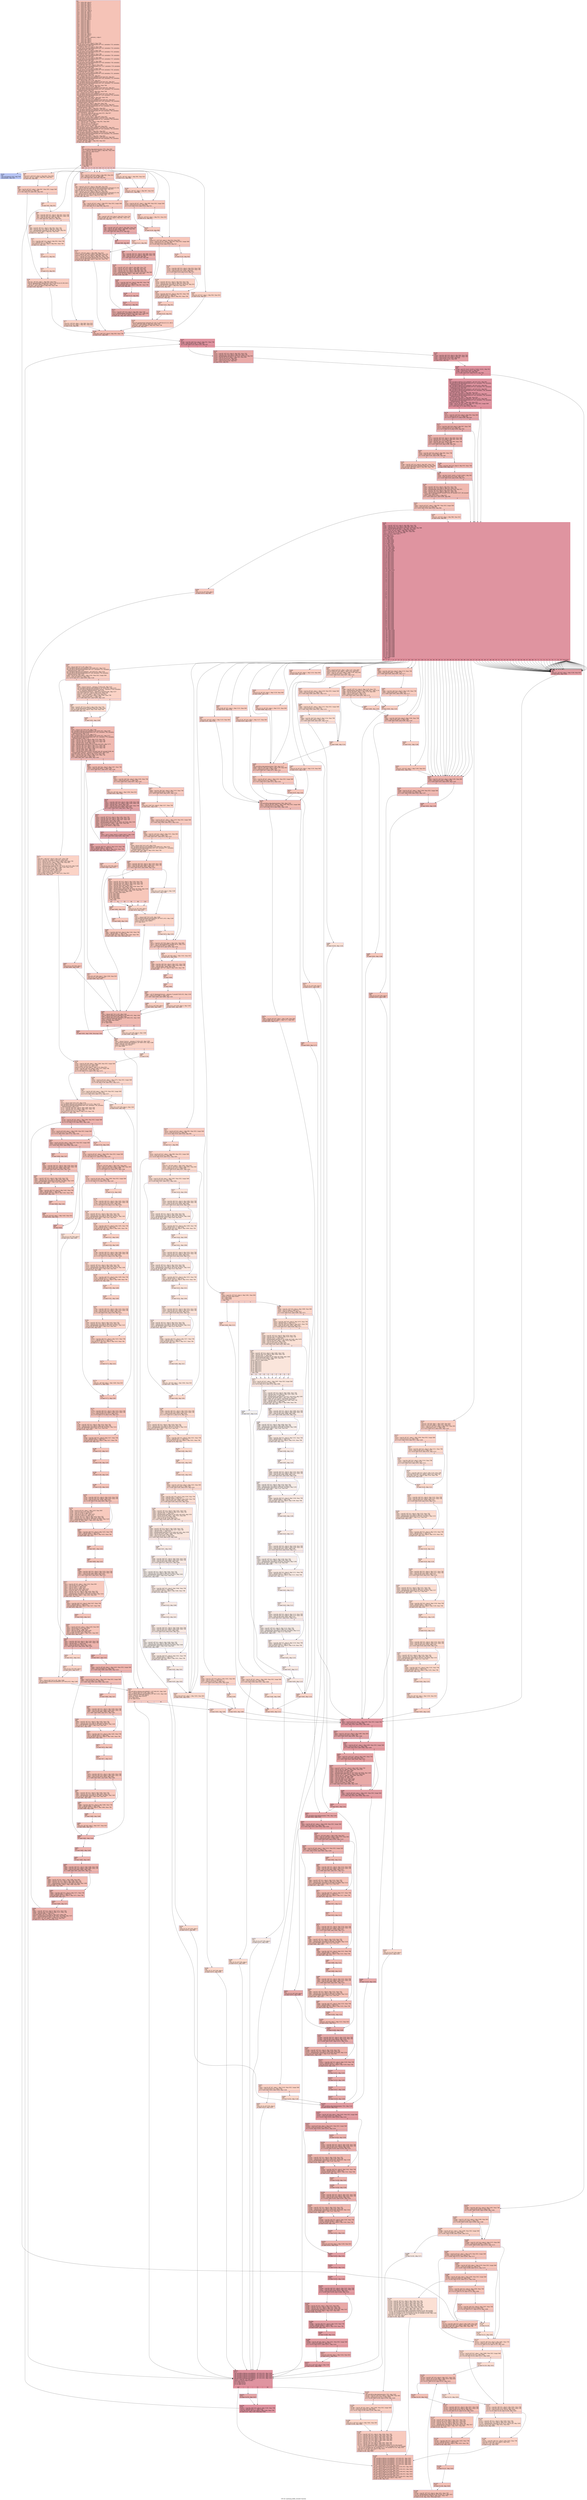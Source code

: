 digraph "CFG for 'quotearg_buffer_restyled' function" {
	label="CFG for 'quotearg_buffer_restyled' function";

	Node0x25a7e80 [shape=record,color="#3d50c3ff", style=filled, fillcolor="#e8765c70",label="{%9:\l  %10 = alloca i64, align 8\l  %11 = alloca i8*, align 8\l  %12 = alloca i64, align 8\l  %13 = alloca i8*, align 8\l  %14 = alloca i64, align 8\l  %15 = alloca i32, align 4\l  %16 = alloca i32, align 4\l  %17 = alloca i32*, align 8\l  %18 = alloca i8*, align 8\l  %19 = alloca i8*, align 8\l  %20 = alloca i64, align 8\l  %21 = alloca i64, align 8\l  %22 = alloca i64, align 8\l  %23 = alloca i8*, align 8\l  %24 = alloca i64, align 8\l  %25 = alloca i8, align 1\l  %26 = alloca i8, align 1\l  %27 = alloca i8, align 1\l  %28 = alloca i8, align 1\l  %29 = alloca i8, align 1\l  %30 = alloca i8, align 1\l  %31 = alloca i8, align 1\l  %32 = alloca i8, align 1\l  %33 = alloca i8, align 1\l  %34 = alloca i8, align 1\l  %35 = alloca i8, align 1\l  %36 = alloca i32, align 4\l  %37 = alloca i64, align 8\l  %38 = alloca i8, align 1\l  %39 = alloca %struct.__mbstate_t, align 4\l  %40 = alloca i32, align 4\l  %41 = alloca i64, align 8\l  %42 = alloca i64, align 8\l  %43 = alloca i64, align 8\l  store i8* %0, i8** %11, align 8, !tbaa !793\l  call void @llvm.dbg.declare(metadata i8** %11, metadata !723, metadata\l... !DIExpression()), !dbg !797\l  store i64 %1, i64* %12, align 8, !tbaa !798\l  call void @llvm.dbg.declare(metadata i64* %12, metadata !724, metadata\l... !DIExpression()), !dbg !800\l  store i8* %2, i8** %13, align 8, !tbaa !793\l  call void @llvm.dbg.declare(metadata i8** %13, metadata !725, metadata\l... !DIExpression()), !dbg !801\l  store i64 %3, i64* %14, align 8, !tbaa !798\l  call void @llvm.dbg.declare(metadata i64* %14, metadata !726, metadata\l... !DIExpression()), !dbg !802\l  store i32 %4, i32* %15, align 4, !tbaa !803\l  call void @llvm.dbg.declare(metadata i32* %15, metadata !727, metadata\l... !DIExpression()), !dbg !804\l  store i32 %5, i32* %16, align 4, !tbaa !805\l  call void @llvm.dbg.declare(metadata i32* %16, metadata !728, metadata\l... !DIExpression()), !dbg !807\l  store i32* %6, i32** %17, align 8, !tbaa !793\l  call void @llvm.dbg.declare(metadata i32** %17, metadata !729, metadata\l... !DIExpression()), !dbg !808\l  store i8* %7, i8** %18, align 8, !tbaa !793\l  call void @llvm.dbg.declare(metadata i8** %18, metadata !730, metadata\l... !DIExpression()), !dbg !809\l  store i8* %8, i8** %19, align 8, !tbaa !793\l  call void @llvm.dbg.declare(metadata i8** %19, metadata !731, metadata\l... !DIExpression()), !dbg !810\l  %44 = bitcast i64* %20 to i8*, !dbg !811\l  call void @llvm.lifetime.start.p0i8(i64 8, i8* %44) #22, !dbg !811\l  call void @llvm.dbg.declare(metadata i64* %20, metadata !732, metadata\l... !DIExpression()), !dbg !812\l  %45 = bitcast i64* %21 to i8*, !dbg !813\l  call void @llvm.lifetime.start.p0i8(i64 8, i8* %45) #22, !dbg !813\l  call void @llvm.dbg.declare(metadata i64* %21, metadata !733, metadata\l... !DIExpression()), !dbg !814\l  store i64 0, i64* %21, align 8, !dbg !814, !tbaa !798\l  %46 = bitcast i64* %22 to i8*, !dbg !815\l  call void @llvm.lifetime.start.p0i8(i64 8, i8* %46) #22, !dbg !815\l  call void @llvm.dbg.declare(metadata i64* %22, metadata !734, metadata\l... !DIExpression()), !dbg !816\l  store i64 0, i64* %22, align 8, !dbg !816, !tbaa !798\l  %47 = bitcast i8** %23 to i8*, !dbg !817\l  call void @llvm.lifetime.start.p0i8(i64 8, i8* %47) #22, !dbg !817\l  call void @llvm.dbg.declare(metadata i8** %23, metadata !735, metadata\l... !DIExpression()), !dbg !818\l  store i8* null, i8** %23, align 8, !dbg !818, !tbaa !793\l  %48 = bitcast i64* %24 to i8*, !dbg !819\l  call void @llvm.lifetime.start.p0i8(i64 8, i8* %48) #22, !dbg !819\l  call void @llvm.dbg.declare(metadata i64* %24, metadata !736, metadata\l... !DIExpression()), !dbg !820\l  store i64 0, i64* %24, align 8, !dbg !820, !tbaa !798\l  call void @llvm.lifetime.start.p0i8(i64 1, i8* %25) #22, !dbg !821\l  call void @llvm.dbg.declare(metadata i8* %25, metadata !737, metadata\l... !DIExpression()), !dbg !822\l  store i8 0, i8* %25, align 1, !dbg !822, !tbaa !823\l  call void @llvm.lifetime.start.p0i8(i64 1, i8* %26) #22, !dbg !825\l  call void @llvm.dbg.declare(metadata i8* %26, metadata !738, metadata\l... !DIExpression()), !dbg !826\l  %49 = call i64 @__ctype_get_mb_cur_max() #22, !dbg !827\l  %50 = icmp eq i64 %49, 1, !dbg !828\l  %51 = zext i1 %50 to i8, !dbg !826\l  store i8 %51, i8* %26, align 1, !dbg !826, !tbaa !823\l  call void @llvm.lifetime.start.p0i8(i64 1, i8* %27) #22, !dbg !829\l  call void @llvm.dbg.declare(metadata i8* %27, metadata !739, metadata\l... !DIExpression()), !dbg !830\l  %52 = load i32, i32* %16, align 4, !dbg !831, !tbaa !805\l  %53 = and i32 %52, 2, !dbg !832\l  %54 = icmp ne i32 %53, 0, !dbg !833\l  %55 = zext i1 %54 to i8, !dbg !830\l  store i8 %55, i8* %27, align 1, !dbg !830, !tbaa !823\l  call void @llvm.lifetime.start.p0i8(i64 1, i8* %28) #22, !dbg !834\l  call void @llvm.dbg.declare(metadata i8* %28, metadata !740, metadata\l... !DIExpression()), !dbg !835\l  store i8 0, i8* %28, align 1, !dbg !835, !tbaa !823\l  call void @llvm.lifetime.start.p0i8(i64 1, i8* %29) #22, !dbg !836\l  call void @llvm.dbg.declare(metadata i8* %29, metadata !741, metadata\l... !DIExpression()), !dbg !837\l  store i8 0, i8* %29, align 1, !dbg !837, !tbaa !823\l  call void @llvm.lifetime.start.p0i8(i64 1, i8* %30) #22, !dbg !838\l  call void @llvm.dbg.declare(metadata i8* %30, metadata !742, metadata\l... !DIExpression()), !dbg !839\l  store i8 1, i8* %30, align 1, !dbg !839, !tbaa !823\l  br label %56, !dbg !838\l}"];
	Node0x25a7e80 -> Node0x25a8c30;
	Node0x25a8c30 [shape=record,color="#3d50c3ff", style=filled, fillcolor="#e1675170",label="{%56:\l56:                                               \l  call void @llvm.dbg.label(metadata !787), !dbg !840\l  %57 = load i32, i32* %15, align 4, !dbg !841, !tbaa !803\l  switch i32 %57, label %145 [\l    i32 6, label %58\l    i32 5, label %59\l    i32 7, label %77\l    i32 8, label %78\l    i32 9, label %78\l    i32 10, label %78\l    i32 3, label %119\l    i32 1, label %120\l    i32 4, label %121\l    i32 2, label %126\l    i32 0, label %144\l  ], !dbg !842\l|{<s0>def|<s1>6|<s2>5|<s3>7|<s4>8|<s5>9|<s6>10|<s7>3|<s8>1|<s9>4|<s10>2|<s11>0}}"];
	Node0x25a8c30:s0 -> Node0x25a9860;
	Node0x25a8c30:s1 -> Node0x25a8c80;
	Node0x25a8c30:s2 -> Node0x25a8cd0;
	Node0x25a8c30:s3 -> Node0x25a8f50;
	Node0x25a8c30:s4 -> Node0x25a8fa0;
	Node0x25a8c30:s5 -> Node0x25a8fa0;
	Node0x25a8c30:s6 -> Node0x25a8fa0;
	Node0x25a8c30:s7 -> Node0x25a9400;
	Node0x25a8c30:s8 -> Node0x25a9450;
	Node0x25a8c30:s9 -> Node0x25a94a0;
	Node0x25a8c30:s10 -> Node0x25a9590;
	Node0x25a8c30:s11 -> Node0x25a9810;
	Node0x25a8c80 [shape=record,color="#3d50c3ff", style=filled, fillcolor="#f4987a70",label="{%58:\l58:                                               \l  store i32 5, i32* %15, align 4, !dbg !843, !tbaa !803\l  store i8 1, i8* %27, align 1, !dbg !845, !tbaa !823\l  br label %59, !dbg !846\l}"];
	Node0x25a8c80 -> Node0x25a8cd0;
	Node0x25a8cd0 [shape=record,color="#3d50c3ff", style=filled, fillcolor="#f08b6e70",label="{%59:\l59:                                               \l  %60 = load i8, i8* %27, align 1, !dbg !847, !tbaa !823, !range !849\l  %61 = trunc i8 %60 to i1, !dbg !847\l  br i1 %61, label %76, label %62, !dbg !850\l|{<s0>T|<s1>F}}"];
	Node0x25a8cd0:s0 -> Node0x25a8f00;
	Node0x25a8cd0:s1 -> Node0x25a8d20;
	Node0x25a8d20 [shape=record,color="#3d50c3ff", style=filled, fillcolor="#f4987a70",label="{%62:\l62:                                               \l  br label %63, !dbg !851\l}"];
	Node0x25a8d20 -> Node0x25a8d70;
	Node0x25a8d70 [shape=record,color="#3d50c3ff", style=filled, fillcolor="#f4987a70",label="{%63:\l63:                                               \l  %64 = load i64, i64* %21, align 8, !dbg !852, !tbaa !798\l  %65 = load i64, i64* %12, align 8, !dbg !852, !tbaa !798\l  %66 = icmp ult i64 %64, %65, !dbg !852\l  br i1 %66, label %67, label %71, !dbg !855\l|{<s0>T|<s1>F}}"];
	Node0x25a8d70:s0 -> Node0x25a8dc0;
	Node0x25a8d70:s1 -> Node0x25a8e10;
	Node0x25a8dc0 [shape=record,color="#3d50c3ff", style=filled, fillcolor="#f7a88970",label="{%67:\l67:                                               \l  %68 = load i8*, i8** %11, align 8, !dbg !852, !tbaa !793\l  %69 = load i64, i64* %21, align 8, !dbg !852, !tbaa !798\l  %70 = getelementptr inbounds i8, i8* %68, i64 %69, !dbg !852\l  store i8 34, i8* %70, align 1, !dbg !852, !tbaa !803\l  br label %71, !dbg !852\l}"];
	Node0x25a8dc0 -> Node0x25a8e10;
	Node0x25a8e10 [shape=record,color="#3d50c3ff", style=filled, fillcolor="#f4987a70",label="{%71:\l71:                                               \l  %72 = load i64, i64* %21, align 8, !dbg !855, !tbaa !798\l  %73 = add i64 %72, 1, !dbg !855\l  store i64 %73, i64* %21, align 8, !dbg !855, !tbaa !798\l  br label %74, !dbg !855\l}"];
	Node0x25a8e10 -> Node0x25a8e60;
	Node0x25a8e60 [shape=record,color="#3d50c3ff", style=filled, fillcolor="#f4987a70",label="{%74:\l74:                                               \l  br label %75, !dbg !855\l}"];
	Node0x25a8e60 -> Node0x25a8eb0;
	Node0x25a8eb0 [shape=record,color="#3d50c3ff", style=filled, fillcolor="#f4987a70",label="{%75:\l75:                                               \l  br label %76, !dbg !855\l}"];
	Node0x25a8eb0 -> Node0x25a8f00;
	Node0x25a8f00 [shape=record,color="#3d50c3ff", style=filled, fillcolor="#f08b6e70",label="{%76:\l76:                                               \l  store i8 1, i8* %25, align 1, !dbg !856, !tbaa !823\l  store i8* getelementptr inbounds ([2 x i8], [2 x i8]* @.str.10.109, i64 0,\l... i64 0), i8** %23, align 8, !dbg !857, !tbaa !793\l  store i64 1, i64* %24, align 8, !dbg !858, !tbaa !798\l  br label %146, !dbg !859\l}"];
	Node0x25a8f00 -> Node0x25a98b0;
	Node0x25a8f50 [shape=record,color="#3d50c3ff", style=filled, fillcolor="#f4987a70",label="{%77:\l77:                                               \l  store i8 1, i8* %25, align 1, !dbg !860, !tbaa !823\l  store i8 0, i8* %27, align 1, !dbg !861, !tbaa !823\l  br label %146, !dbg !862\l}"];
	Node0x25a8f50 -> Node0x25a98b0;
	Node0x25a8fa0 [shape=record,color="#3d50c3ff", style=filled, fillcolor="#ed836670",label="{%78:\l78:                                               \l  %79 = load i32, i32* %15, align 4, !dbg !863, !tbaa !803\l  %80 = icmp ne i32 %79, 10, !dbg !866\l  br i1 %80, label %81, label %86, !dbg !867\l|{<s0>T|<s1>F}}"];
	Node0x25a8fa0:s0 -> Node0x25a8ff0;
	Node0x25a8fa0:s1 -> Node0x25a9040;
	Node0x25a8ff0 [shape=record,color="#3d50c3ff", style=filled, fillcolor="#f2907270",label="{%81:\l81:                                               \l  %82 = load i32, i32* %15, align 4, !dbg !868, !tbaa !803\l  %83 = call i8* @gettext_quote(i8* noundef getelementptr inbounds ([2 x i8],\l... [2 x i8]* @.str.11.110, i64 0, i64 0), i32 noundef %82), !dbg !870\l  store i8* %83, i8** %18, align 8, !dbg !871, !tbaa !793\l  %84 = load i32, i32* %15, align 4, !dbg !872, !tbaa !803\l  %85 = call i8* @gettext_quote(i8* noundef getelementptr inbounds ([2 x i8],\l... [2 x i8]* @.str.12.111, i64 0, i64 0), i32 noundef %84), !dbg !873\l  store i8* %85, i8** %19, align 8, !dbg !874, !tbaa !793\l  br label %86, !dbg !875\l}"];
	Node0x25a8ff0 -> Node0x25a9040;
	Node0x25a9040 [shape=record,color="#3d50c3ff", style=filled, fillcolor="#ed836670",label="{%86:\l86:                                               \l  %87 = load i8, i8* %27, align 1, !dbg !876, !tbaa !823, !range !849\l  %88 = trunc i8 %87 to i1, !dbg !876\l  br i1 %88, label %115, label %89, !dbg !878\l|{<s0>T|<s1>F}}"];
	Node0x25a9040:s0 -> Node0x25a93b0;
	Node0x25a9040:s1 -> Node0x25a9090;
	Node0x25a9090 [shape=record,color="#3d50c3ff", style=filled, fillcolor="#f2907270",label="{%89:\l89:                                               \l  %90 = load i8*, i8** %18, align 8, !dbg !879, !tbaa !793\l  store i8* %90, i8** %23, align 8, !dbg !881, !tbaa !793\l  br label %91, !dbg !882\l}"];
	Node0x25a9090 -> Node0x25a90e0;
	Node0x25a90e0 [shape=record,color="#3d50c3ff", style=filled, fillcolor="#cc403a70",label="{%91:\l91:                                               \l  %92 = load i8*, i8** %23, align 8, !dbg !883, !tbaa !793\l  %93 = load i8, i8* %92, align 1, !dbg !885, !tbaa !803\l  %94 = icmp ne i8 %93, 0, !dbg !886\l  br i1 %94, label %95, label %114, !dbg !886\l|{<s0>T|<s1>F}}"];
	Node0x25a90e0:s0 -> Node0x25a9130;
	Node0x25a90e0:s1 -> Node0x25a9360;
	Node0x25a9130 [shape=record,color="#3d50c3ff", style=filled, fillcolor="#cc403a70",label="{%95:\l95:                                               \l  br label %96, !dbg !887\l}"];
	Node0x25a9130 -> Node0x25a9180;
	Node0x25a9180 [shape=record,color="#3d50c3ff", style=filled, fillcolor="#cc403a70",label="{%96:\l96:                                               \l  %97 = load i64, i64* %21, align 8, !dbg !888, !tbaa !798\l  %98 = load i64, i64* %12, align 8, !dbg !888, !tbaa !798\l  %99 = icmp ult i64 %97, %98, !dbg !888\l  br i1 %99, label %100, label %106, !dbg !891\l|{<s0>T|<s1>F}}"];
	Node0x25a9180:s0 -> Node0x25a91d0;
	Node0x25a9180:s1 -> Node0x25a9220;
	Node0x25a91d0 [shape=record,color="#3d50c3ff", style=filled, fillcolor="#d8564670",label="{%100:\l100:                                              \l  %101 = load i8*, i8** %23, align 8, !dbg !888, !tbaa !793\l  %102 = load i8, i8* %101, align 1, !dbg !888, !tbaa !803\l  %103 = load i8*, i8** %11, align 8, !dbg !888, !tbaa !793\l  %104 = load i64, i64* %21, align 8, !dbg !888, !tbaa !798\l  %105 = getelementptr inbounds i8, i8* %103, i64 %104, !dbg !888\l  store i8 %102, i8* %105, align 1, !dbg !888, !tbaa !803\l  br label %106, !dbg !888\l}"];
	Node0x25a91d0 -> Node0x25a9220;
	Node0x25a9220 [shape=record,color="#3d50c3ff", style=filled, fillcolor="#cc403a70",label="{%106:\l106:                                              \l  %107 = load i64, i64* %21, align 8, !dbg !891, !tbaa !798\l  %108 = add i64 %107, 1, !dbg !891\l  store i64 %108, i64* %21, align 8, !dbg !891, !tbaa !798\l  br label %109, !dbg !891\l}"];
	Node0x25a9220 -> Node0x25a9270;
	Node0x25a9270 [shape=record,color="#3d50c3ff", style=filled, fillcolor="#cc403a70",label="{%109:\l109:                                              \l  br label %110, !dbg !891\l}"];
	Node0x25a9270 -> Node0x25a92c0;
	Node0x25a92c0 [shape=record,color="#3d50c3ff", style=filled, fillcolor="#cc403a70",label="{%110:\l110:                                              \l  br label %111, !dbg !891\l}"];
	Node0x25a92c0 -> Node0x25a9310;
	Node0x25a9310 [shape=record,color="#3d50c3ff", style=filled, fillcolor="#cc403a70",label="{%111:\l111:                                              \l  %112 = load i8*, i8** %23, align 8, !dbg !892, !tbaa !793\l  %113 = getelementptr inbounds i8, i8* %112, i32 1, !dbg !892\l  store i8* %113, i8** %23, align 8, !dbg !892, !tbaa !793\l  br label %91, !dbg !893, !llvm.loop !894\l}"];
	Node0x25a9310 -> Node0x25a90e0;
	Node0x25a9360 [shape=record,color="#3d50c3ff", style=filled, fillcolor="#f2907270",label="{%114:\l114:                                              \l  br label %115, !dbg !895\l}"];
	Node0x25a9360 -> Node0x25a93b0;
	Node0x25a93b0 [shape=record,color="#3d50c3ff", style=filled, fillcolor="#ed836670",label="{%115:\l115:                                              \l  store i8 1, i8* %25, align 1, !dbg !898, !tbaa !823\l  %116 = load i8*, i8** %19, align 8, !dbg !899, !tbaa !793\l  store i8* %116, i8** %23, align 8, !dbg !900, !tbaa !793\l  %117 = load i8*, i8** %23, align 8, !dbg !901, !tbaa !793\l  %118 = call i64 @strlen(i8* noundef %117) #23, !dbg !902\l  store i64 %118, i64* %24, align 8, !dbg !903, !tbaa !798\l  br label %146, !dbg !904\l}"];
	Node0x25a93b0 -> Node0x25a98b0;
	Node0x25a9400 [shape=record,color="#3d50c3ff", style=filled, fillcolor="#f4987a70",label="{%119:\l119:                                              \l  store i8 1, i8* %25, align 1, !dbg !905, !tbaa !823\l  br label %120, !dbg !906\l}"];
	Node0x25a9400 -> Node0x25a9450;
	Node0x25a9450 [shape=record,color="#3d50c3ff", style=filled, fillcolor="#f08b6e70",label="{%120:\l120:                                              \l  store i8 1, i8* %27, align 1, !dbg !907, !tbaa !823\l  br label %121, !dbg !908\l}"];
	Node0x25a9450 -> Node0x25a94a0;
	Node0x25a94a0 [shape=record,color="#3d50c3ff", style=filled, fillcolor="#ed836670",label="{%121:\l121:                                              \l  %122 = load i8, i8* %27, align 1, !dbg !909, !tbaa !823, !range !849\l  %123 = trunc i8 %122 to i1, !dbg !909\l  br i1 %123, label %125, label %124, !dbg !911\l|{<s0>T|<s1>F}}"];
	Node0x25a94a0:s0 -> Node0x25a9540;
	Node0x25a94a0:s1 -> Node0x25a94f0;
	Node0x25a94f0 [shape=record,color="#3d50c3ff", style=filled, fillcolor="#f2907270",label="{%124:\l124:                                              \l  store i8 1, i8* %25, align 1, !dbg !912, !tbaa !823\l  br label %125, !dbg !913\l}"];
	Node0x25a94f0 -> Node0x25a9540;
	Node0x25a9540 [shape=record,color="#3d50c3ff", style=filled, fillcolor="#ed836670",label="{%125:\l125:                                              \l  br label %126, !dbg !909\l}"];
	Node0x25a9540 -> Node0x25a9590;
	Node0x25a9590 [shape=record,color="#3d50c3ff", style=filled, fillcolor="#ec7f6370",label="{%126:\l126:                                              \l  store i32 2, i32* %15, align 4, !dbg !914, !tbaa !803\l  %127 = load i8, i8* %27, align 1, !dbg !915, !tbaa !823, !range !849\l  %128 = trunc i8 %127 to i1, !dbg !915\l  br i1 %128, label %143, label %129, !dbg !917\l|{<s0>T|<s1>F}}"];
	Node0x25a9590:s0 -> Node0x25a97c0;
	Node0x25a9590:s1 -> Node0x25a95e0;
	Node0x25a95e0 [shape=record,color="#3d50c3ff", style=filled, fillcolor="#f08b6e70",label="{%129:\l129:                                              \l  br label %130, !dbg !918\l}"];
	Node0x25a95e0 -> Node0x25a9630;
	Node0x25a9630 [shape=record,color="#3d50c3ff", style=filled, fillcolor="#f08b6e70",label="{%130:\l130:                                              \l  %131 = load i64, i64* %21, align 8, !dbg !919, !tbaa !798\l  %132 = load i64, i64* %12, align 8, !dbg !919, !tbaa !798\l  %133 = icmp ult i64 %131, %132, !dbg !919\l  br i1 %133, label %134, label %138, !dbg !922\l|{<s0>T|<s1>F}}"];
	Node0x25a9630:s0 -> Node0x25a9680;
	Node0x25a9630:s1 -> Node0x25a96d0;
	Node0x25a9680 [shape=record,color="#3d50c3ff", style=filled, fillcolor="#f4987a70",label="{%134:\l134:                                              \l  %135 = load i8*, i8** %11, align 8, !dbg !919, !tbaa !793\l  %136 = load i64, i64* %21, align 8, !dbg !919, !tbaa !798\l  %137 = getelementptr inbounds i8, i8* %135, i64 %136, !dbg !919\l  store i8 39, i8* %137, align 1, !dbg !919, !tbaa !803\l  br label %138, !dbg !919\l}"];
	Node0x25a9680 -> Node0x25a96d0;
	Node0x25a96d0 [shape=record,color="#3d50c3ff", style=filled, fillcolor="#f08b6e70",label="{%138:\l138:                                              \l  %139 = load i64, i64* %21, align 8, !dbg !922, !tbaa !798\l  %140 = add i64 %139, 1, !dbg !922\l  store i64 %140, i64* %21, align 8, !dbg !922, !tbaa !798\l  br label %141, !dbg !922\l}"];
	Node0x25a96d0 -> Node0x25a9720;
	Node0x25a9720 [shape=record,color="#3d50c3ff", style=filled, fillcolor="#f08b6e70",label="{%141:\l141:                                              \l  br label %142, !dbg !922\l}"];
	Node0x25a9720 -> Node0x25a9770;
	Node0x25a9770 [shape=record,color="#3d50c3ff", style=filled, fillcolor="#f08b6e70",label="{%142:\l142:                                              \l  br label %143, !dbg !922\l}"];
	Node0x25a9770 -> Node0x25a97c0;
	Node0x25a97c0 [shape=record,color="#3d50c3ff", style=filled, fillcolor="#ec7f6370",label="{%143:\l143:                                              \l  store i8* getelementptr inbounds ([2 x i8], [2 x i8]* @.str.12.111, i64 0,\l... i64 0), i8** %23, align 8, !dbg !923, !tbaa !793\l  store i64 1, i64* %24, align 8, !dbg !924, !tbaa !798\l  br label %146, !dbg !925\l}"];
	Node0x25a97c0 -> Node0x25a98b0;
	Node0x25a9810 [shape=record,color="#3d50c3ff", style=filled, fillcolor="#f4987a70",label="{%144:\l144:                                              \l  store i8 0, i8* %27, align 1, !dbg !926, !tbaa !823\l  br label %146, !dbg !927\l}"];
	Node0x25a9810 -> Node0x25a98b0;
	Node0x25a9860 [shape=record,color="#3d50c3ff", style=filled, fillcolor="#5b7ae570",label="{%145:\l145:                                              \l  call void @abort() #24, !dbg !928\l  unreachable, !dbg !928\l}"];
	Node0x25a98b0 [shape=record,color="#3d50c3ff", style=filled, fillcolor="#e1675170",label="{%146:\l146:                                              \l  store i64 0, i64* %20, align 8, !dbg !929, !tbaa !798\l  br label %147, !dbg !930\l}"];
	Node0x25a98b0 -> Node0x25a9900;
	Node0x25a9900 [shape=record,color="#b70d28ff", style=filled, fillcolor="#b70d2870",label="{%147:\l147:                                              \l  %148 = load i64, i64* %14, align 8, !dbg !931, !tbaa !798\l  %149 = icmp eq i64 %148, -1, !dbg !932\l  br i1 %149, label %150, label %158, !dbg !931\l|{<s0>T|<s1>F}}"];
	Node0x25a9900:s0 -> Node0x25a9950;
	Node0x25a9900:s1 -> Node0x25a99a0;
	Node0x25a9950 [shape=record,color="#3d50c3ff", style=filled, fillcolor="#ca3b3770",label="{%150:\l150:                                              \l  %151 = load i8*, i8** %13, align 8, !dbg !933, !tbaa !793\l  %152 = load i64, i64* %20, align 8, !dbg !934, !tbaa !798\l  %153 = getelementptr inbounds i8, i8* %151, i64 %152, !dbg !933\l  %154 = load i8, i8* %153, align 1, !dbg !933, !tbaa !803\l  %155 = sext i8 %154 to i32, !dbg !933\l  %156 = icmp eq i32 %155, 0, !dbg !935\l  %157 = zext i1 %156 to i32, !dbg !935\l  br label %163, !dbg !931\l}"];
	Node0x25a9950 -> Node0x25a99f0;
	Node0x25a99a0 [shape=record,color="#b70d28ff", style=filled, fillcolor="#be242e70",label="{%158:\l158:                                              \l  %159 = load i64, i64* %20, align 8, !dbg !936, !tbaa !798\l  %160 = load i64, i64* %14, align 8, !dbg !937, !tbaa !798\l  %161 = icmp eq i64 %159, %160, !dbg !938\l  %162 = zext i1 %161 to i32, !dbg !938\l  br label %163, !dbg !931\l}"];
	Node0x25a99a0 -> Node0x25a99f0;
	Node0x25a99f0 [shape=record,color="#b70d28ff", style=filled, fillcolor="#b70d2870",label="{%163:\l163:                                              \l  %164 = phi i32 [ %157, %150 ], [ %162, %158 ], !dbg !931\l  %165 = icmp ne i32 %164, 0, !dbg !939\l  %166 = xor i1 %165, true, !dbg !939\l  br i1 %166, label %167, label %1079, !dbg !940\l|{<s0>T|<s1>F}}"];
	Node0x25a99f0:s0 -> Node0x25a9a40;
	Node0x25a99f0:s1 -> Node0x25fde60;
	Node0x25a9a40 [shape=record,color="#b70d28ff", style=filled, fillcolor="#b70d2870",label="{%167:\l167:                                              \l  call void @llvm.lifetime.start.p0i8(i64 1, i8* %31) #22, !dbg !941\l  call void @llvm.dbg.declare(metadata i8* %31, metadata !743, metadata\l... !DIExpression()), !dbg !942\l  call void @llvm.lifetime.start.p0i8(i64 1, i8* %32) #22, !dbg !943\l  call void @llvm.dbg.declare(metadata i8* %32, metadata !747, metadata\l... !DIExpression()), !dbg !944\l  call void @llvm.lifetime.start.p0i8(i64 1, i8* %33) #22, !dbg !945\l  call void @llvm.dbg.declare(metadata i8* %33, metadata !748, metadata\l... !DIExpression()), !dbg !946\l  store i8 0, i8* %33, align 1, !dbg !946, !tbaa !823\l  call void @llvm.lifetime.start.p0i8(i64 1, i8* %34) #22, !dbg !947\l  call void @llvm.dbg.declare(metadata i8* %34, metadata !749, metadata\l... !DIExpression()), !dbg !948\l  store i8 0, i8* %34, align 1, !dbg !948, !tbaa !823\l  call void @llvm.lifetime.start.p0i8(i64 1, i8* %35) #22, !dbg !949\l  call void @llvm.dbg.declare(metadata i8* %35, metadata !750, metadata\l... !DIExpression()), !dbg !950\l  store i8 0, i8* %35, align 1, !dbg !950, !tbaa !823\l  %168 = load i8, i8* %25, align 1, !dbg !951, !tbaa !823, !range !849\l  %169 = trunc i8 %168 to i1, !dbg !951\l  br i1 %169, label %170, label %206, !dbg !953\l|{<s0>T|<s1>F}}"];
	Node0x25a9a40:s0 -> Node0x25a9a90;
	Node0x25a9a40:s1 -> Node0x25a9e00;
	Node0x25a9a90 [shape=record,color="#3d50c3ff", style=filled, fillcolor="#c32e3170",label="{%170:\l170:                                              \l  %171 = load i32, i32* %15, align 4, !dbg !954, !tbaa !803\l  %172 = icmp ne i32 %171, 2, !dbg !955\l  br i1 %172, label %173, label %206, !dbg !956\l|{<s0>T|<s1>F}}"];
	Node0x25a9a90:s0 -> Node0x25a9ae0;
	Node0x25a9a90:s1 -> Node0x25a9e00;
	Node0x25a9ae0 [shape=record,color="#3d50c3ff", style=filled, fillcolor="#d0473d70",label="{%173:\l173:                                              \l  %174 = load i64, i64* %24, align 8, !dbg !957, !tbaa !798\l  %175 = icmp ne i64 %174, 0, !dbg !957\l  br i1 %175, label %176, label %206, !dbg !958\l|{<s0>T|<s1>F}}"];
	Node0x25a9ae0:s0 -> Node0x25a9b30;
	Node0x25a9ae0:s1 -> Node0x25a9e00;
	Node0x25a9b30 [shape=record,color="#3d50c3ff", style=filled, fillcolor="#d6524470",label="{%176:\l176:                                              \l  %177 = load i64, i64* %20, align 8, !dbg !959, !tbaa !798\l  %178 = load i64, i64* %24, align 8, !dbg !960, !tbaa !798\l  %179 = add i64 %177, %178, !dbg !961\l  %180 = load i64, i64* %14, align 8, !dbg !962, !tbaa !798\l  %181 = icmp eq i64 %180, -1, !dbg !963\l  br i1 %181, label %182, label %188, !dbg !964\l|{<s0>T|<s1>F}}"];
	Node0x25a9b30:s0 -> Node0x25a9b80;
	Node0x25a9b30:s1 -> Node0x25a9c20;
	Node0x25a9b80 [shape=record,color="#3d50c3ff", style=filled, fillcolor="#e1675170",label="{%182:\l182:                                              \l  %183 = load i64, i64* %24, align 8, !dbg !965, !tbaa !798\l  %184 = icmp ult i64 1, %183, !dbg !966\l  br i1 %184, label %185, label %188, !dbg !962\l|{<s0>T|<s1>F}}"];
	Node0x25a9b80:s0 -> Node0x25a9bd0;
	Node0x25a9b80:s1 -> Node0x25a9c20;
	Node0x25a9bd0 [shape=record,color="#3d50c3ff", style=filled, fillcolor="#e97a5f70",label="{%185:\l185:                                              \l  %186 = load i8*, i8** %13, align 8, !dbg !967, !tbaa !793\l  %187 = call i64 @strlen(i8* noundef %186) #23, !dbg !968\l  store i64 %187, i64* %14, align 8, !dbg !969, !tbaa !798\l  br label %190, !dbg !962\l}"];
	Node0x25a9bd0 -> Node0x25a9c70;
	Node0x25a9c20 [shape=record,color="#3d50c3ff", style=filled, fillcolor="#d8564670",label="{%188:\l188:                                              \l  %189 = load i64, i64* %14, align 8, !dbg !970, !tbaa !798\l  br label %190, !dbg !962\l}"];
	Node0x25a9c20 -> Node0x25a9c70;
	Node0x25a9c70 [shape=record,color="#3d50c3ff", style=filled, fillcolor="#d6524470",label="{%190:\l190:                                              \l  %191 = phi i64 [ %187, %185 ], [ %189, %188 ], !dbg !962\l  %192 = icmp ule i64 %179, %191, !dbg !971\l  br i1 %192, label %193, label %206, !dbg !972\l|{<s0>T|<s1>F}}"];
	Node0x25a9c70:s0 -> Node0x25a9cc0;
	Node0x25a9c70:s1 -> Node0x25a9e00;
	Node0x25a9cc0 [shape=record,color="#3d50c3ff", style=filled, fillcolor="#de614d70",label="{%193:\l193:                                              \l  %194 = load i8*, i8** %13, align 8, !dbg !973, !tbaa !793\l  %195 = load i64, i64* %20, align 8, !dbg !974, !tbaa !798\l  %196 = getelementptr inbounds i8, i8* %194, i64 %195, !dbg !975\l  %197 = load i8*, i8** %23, align 8, !dbg !976, !tbaa !793\l  %198 = load i64, i64* %24, align 8, !dbg !977, !tbaa !798\l  %199 = call i32 @memcmp(i8* noundef %196, i8* noundef %197, i64 noundef\l... %198) #23, !dbg !978\l  %200 = icmp eq i32 %199, 0, !dbg !979\l  br i1 %200, label %201, label %206, !dbg !980\l|{<s0>T|<s1>F}}"];
	Node0x25a9cc0:s0 -> Node0x25a9d10;
	Node0x25a9cc0:s1 -> Node0x25a9e00;
	Node0x25a9d10 [shape=record,color="#3d50c3ff", style=filled, fillcolor="#e97a5f70",label="{%201:\l201:                                              \l  %202 = load i8, i8* %27, align 1, !dbg !981, !tbaa !823, !range !849\l  %203 = trunc i8 %202 to i1, !dbg !981\l  br i1 %203, label %204, label %205, !dbg !984\l|{<s0>T|<s1>F}}"];
	Node0x25a9d10:s0 -> Node0x25a9d60;
	Node0x25a9d10:s1 -> Node0x25a9db0;
	Node0x25a9d60 [shape=record,color="#3d50c3ff", style=filled, fillcolor="#ef886b70",label="{%204:\l204:                                              \l  store i32 16, i32* %36, align 4\l  br label %1073, !dbg !985\l}"];
	Node0x25a9d60 -> Node0x25fdd70;
	Node0x25a9db0 [shape=record,color="#3d50c3ff", style=filled, fillcolor="#ef886b70",label="{%205:\l205:                                              \l  store i8 1, i8* %33, align 1, !dbg !986, !tbaa !823\l  br label %206, !dbg !987\l}"];
	Node0x25a9db0 -> Node0x25a9e00;
	Node0x25a9e00 [shape=record,color="#b70d28ff", style=filled, fillcolor="#b70d2870",label="{%206:\l206:                                              \l  %207 = load i8*, i8** %13, align 8, !dbg !988, !tbaa !793\l  %208 = load i64, i64* %20, align 8, !dbg !989, !tbaa !798\l  %209 = getelementptr inbounds i8, i8* %207, i64 %208, !dbg !988\l  %210 = load i8, i8* %209, align 1, !dbg !988, !tbaa !803\l  store i8 %210, i8* %31, align 1, !dbg !990, !tbaa !803\l  %211 = load i8, i8* %31, align 1, !dbg !991, !tbaa !803\l  %212 = zext i8 %211 to i32, !dbg !991\l  switch i32 %212, label %567 [\l    i32 0, label %213\l    i32 63, label %341\l    i32 7, label %441\l    i32 8, label %442\l    i32 12, label %443\l    i32 10, label %444\l    i32 13, label %445\l    i32 9, label %446\l    i32 11, label %447\l    i32 92, label %448\l    i32 123, label %482\l    i32 125, label %482\l    i32 35, label %496\l    i32 126, label %496\l    i32 32, label %501\l    i32 33, label %502\l    i32 34, label %502\l    i32 36, label %502\l    i32 38, label %502\l    i32 40, label %502\l    i32 41, label %502\l    i32 42, label %502\l    i32 59, label %502\l    i32 60, label %502\l    i32 61, label %502\l    i32 62, label %502\l    i32 91, label %502\l    i32 94, label %502\l    i32 96, label %502\l    i32 124, label %502\l    i32 39, label %510\l    i32 37, label %566\l    i32 43, label %566\l    i32 44, label %566\l    i32 45, label %566\l    i32 46, label %566\l    i32 47, label %566\l    i32 48, label %566\l    i32 49, label %566\l    i32 50, label %566\l    i32 51, label %566\l    i32 52, label %566\l    i32 53, label %566\l    i32 54, label %566\l    i32 55, label %566\l    i32 56, label %566\l    i32 57, label %566\l    i32 58, label %566\l    i32 65, label %566\l    i32 66, label %566\l    i32 67, label %566\l    i32 68, label %566\l    i32 69, label %566\l    i32 70, label %566\l    i32 71, label %566\l    i32 72, label %566\l    i32 73, label %566\l    i32 74, label %566\l    i32 75, label %566\l    i32 76, label %566\l    i32 77, label %566\l    i32 78, label %566\l    i32 79, label %566\l    i32 80, label %566\l    i32 81, label %566\l    i32 82, label %566\l    i32 83, label %566\l    i32 84, label %566\l    i32 85, label %566\l    i32 86, label %566\l    i32 87, label %566\l    i32 88, label %566\l    i32 89, label %566\l    i32 90, label %566\l    i32 93, label %566\l    i32 95, label %566\l    i32 97, label %566\l    i32 98, label %566\l    i32 99, label %566\l    i32 100, label %566\l    i32 101, label %566\l    i32 102, label %566\l    i32 103, label %566\l    i32 104, label %566\l    i32 105, label %566\l    i32 106, label %566\l    i32 107, label %566\l    i32 108, label %566\l    i32 109, label %566\l    i32 110, label %566\l    i32 111, label %566\l    i32 112, label %566\l    i32 113, label %566\l    i32 114, label %566\l    i32 115, label %566\l    i32 116, label %566\l    i32 117, label %566\l    i32 118, label %566\l    i32 119, label %566\l    i32 120, label %566\l    i32 121, label %566\l    i32 122, label %566\l  ], !dbg !992\l|{<s0>def|<s1>0|<s2>63|<s3>7|<s4>8|<s5>12|<s6>10|<s7>13|<s8>9|<s9>11|<s10>92|<s11>123|<s12>125|<s13>35|<s14>126|<s15>32|<s16>33|<s17>34|<s18>36|<s19>38|<s20>40|<s21>41|<s22>42|<s23>59|<s24>60|<s25>61|<s26>62|<s27>91|<s28>94|<s29>96|<s30>124|<s31>39|<s32>37|<s33>43|<s34>44|<s35>45|<s36>46|<s37>47|<s38>48|<s39>49|<s40>50|<s41>51|<s42>52|<s43>53|<s44>54|<s45>55|<s46>56|<s47>57|<s48>58|<s49>65|<s50>66|<s51>67|<s52>68|<s53>69|<s54>70|<s55>71|<s56>72|<s57>73|<s58>74|<s59>75|<s60>76|<s61>77|<s62>78|<s63>79|<s64>truncated...}}"];
	Node0x25a9e00:s0 -> Node0x25fa350;
	Node0x25a9e00:s1 -> Node0x25a9e50;
	Node0x25a9e00:s2 -> Node0x25aada0;
	Node0x25a9e00:s3 -> Node0x25ab8e0;
	Node0x25a9e00:s4 -> Node0x25ab930;
	Node0x25a9e00:s5 -> Node0x25ab980;
	Node0x25a9e00:s6 -> Node0x25ab9d0;
	Node0x25a9e00:s7 -> Node0x25aba20;
	Node0x25a9e00:s8 -> Node0x25aba70;
	Node0x25a9e00:s9 -> Node0x25abac0;
	Node0x25a9e00:s10 -> Node0x25abb10;
	Node0x25a9e00:s11 -> Node0x25ac010;
	Node0x25a9e00:s12 -> Node0x25ac010;
	Node0x25a9e00:s13 -> Node0x25ac1a0;
	Node0x25a9e00:s14 -> Node0x25ac1a0;
	Node0x25a9e00:s15 -> Node0x25ac290;
	Node0x25a9e00:s16 -> Node0x25ac2e0;
	Node0x25a9e00:s17 -> Node0x25ac2e0;
	Node0x25a9e00:s18 -> Node0x25ac2e0;
	Node0x25a9e00:s19 -> Node0x25ac2e0;
	Node0x25a9e00:s20 -> Node0x25ac2e0;
	Node0x25a9e00:s21 -> Node0x25ac2e0;
	Node0x25a9e00:s22 -> Node0x25ac2e0;
	Node0x25a9e00:s23 -> Node0x25ac2e0;
	Node0x25a9e00:s24 -> Node0x25ac2e0;
	Node0x25a9e00:s25 -> Node0x25ac2e0;
	Node0x25a9e00:s26 -> Node0x25ac2e0;
	Node0x25a9e00:s27 -> Node0x25ac2e0;
	Node0x25a9e00:s28 -> Node0x25ac2e0;
	Node0x25a9e00:s29 -> Node0x25ac2e0;
	Node0x25a9e00:s30 -> Node0x25ac2e0;
	Node0x25a9e00:s31 -> Node0x25f9bd0;
	Node0x25a9e00:s32 -> Node0x25fa300;
	Node0x25a9e00:s33 -> Node0x25fa300;
	Node0x25a9e00:s34 -> Node0x25fa300;
	Node0x25a9e00:s35 -> Node0x25fa300;
	Node0x25a9e00:s36 -> Node0x25fa300;
	Node0x25a9e00:s37 -> Node0x25fa300;
	Node0x25a9e00:s38 -> Node0x25fa300;
	Node0x25a9e00:s39 -> Node0x25fa300;
	Node0x25a9e00:s40 -> Node0x25fa300;
	Node0x25a9e00:s41 -> Node0x25fa300;
	Node0x25a9e00:s42 -> Node0x25fa300;
	Node0x25a9e00:s43 -> Node0x25fa300;
	Node0x25a9e00:s44 -> Node0x25fa300;
	Node0x25a9e00:s45 -> Node0x25fa300;
	Node0x25a9e00:s46 -> Node0x25fa300;
	Node0x25a9e00:s47 -> Node0x25fa300;
	Node0x25a9e00:s48 -> Node0x25fa300;
	Node0x25a9e00:s49 -> Node0x25fa300;
	Node0x25a9e00:s50 -> Node0x25fa300;
	Node0x25a9e00:s51 -> Node0x25fa300;
	Node0x25a9e00:s52 -> Node0x25fa300;
	Node0x25a9e00:s53 -> Node0x25fa300;
	Node0x25a9e00:s54 -> Node0x25fa300;
	Node0x25a9e00:s55 -> Node0x25fa300;
	Node0x25a9e00:s56 -> Node0x25fa300;
	Node0x25a9e00:s57 -> Node0x25fa300;
	Node0x25a9e00:s58 -> Node0x25fa300;
	Node0x25a9e00:s59 -> Node0x25fa300;
	Node0x25a9e00:s60 -> Node0x25fa300;
	Node0x25a9e00:s61 -> Node0x25fa300;
	Node0x25a9e00:s62 -> Node0x25fa300;
	Node0x25a9e00:s63 -> Node0x25fa300;
	Node0x25a9e00:s64 -> Node0x25fa300;
	Node0x25a9e00:s64 -> Node0x25fa300;
	Node0x25a9e00:s64 -> Node0x25fa300;
	Node0x25a9e00:s64 -> Node0x25fa300;
	Node0x25a9e00:s64 -> Node0x25fa300;
	Node0x25a9e00:s64 -> Node0x25fa300;
	Node0x25a9e00:s64 -> Node0x25fa300;
	Node0x25a9e00:s64 -> Node0x25fa300;
	Node0x25a9e00:s64 -> Node0x25fa300;
	Node0x25a9e00:s64 -> Node0x25fa300;
	Node0x25a9e00:s64 -> Node0x25fa300;
	Node0x25a9e00:s64 -> Node0x25fa300;
	Node0x25a9e00:s64 -> Node0x25fa300;
	Node0x25a9e00:s64 -> Node0x25fa300;
	Node0x25a9e00:s64 -> Node0x25fa300;
	Node0x25a9e00:s64 -> Node0x25fa300;
	Node0x25a9e00:s64 -> Node0x25fa300;
	Node0x25a9e00:s64 -> Node0x25fa300;
	Node0x25a9e00:s64 -> Node0x25fa300;
	Node0x25a9e00:s64 -> Node0x25fa300;
	Node0x25a9e00:s64 -> Node0x25fa300;
	Node0x25a9e00:s64 -> Node0x25fa300;
	Node0x25a9e00:s64 -> Node0x25fa300;
	Node0x25a9e00:s64 -> Node0x25fa300;
	Node0x25a9e00:s64 -> Node0x25fa300;
	Node0x25a9e00:s64 -> Node0x25fa300;
	Node0x25a9e00:s64 -> Node0x25fa300;
	Node0x25a9e00:s64 -> Node0x25fa300;
	Node0x25a9e00:s64 -> Node0x25fa300;
	Node0x25a9e00:s64 -> Node0x25fa300;
	Node0x25a9e00:s64 -> Node0x25fa300;
	Node0x25a9e00:s64 -> Node0x25fa300;
	Node0x25a9e00:s64 -> Node0x25fa300;
	Node0x25a9e00:s64 -> Node0x25fa300;
	Node0x25a9e00:s64 -> Node0x25fa300;
	Node0x25a9e00:s64 -> Node0x25fa300;
	Node0x25a9e00:s64 -> Node0x25fa300;
	Node0x25a9e00:s64 -> Node0x25fa300;
	Node0x25a9e00:s64 -> Node0x25fa300;
	Node0x25a9e50 [shape=record,color="#3d50c3ff", style=filled, fillcolor="#f2907270",label="{%213:\l213:                                              \l  %214 = load i8, i8* %25, align 1, !dbg !993, !tbaa !823, !range !849\l  %215 = trunc i8 %214 to i1, !dbg !993\l  br i1 %215, label %216, label %334, !dbg !995\l|{<s0>T|<s1>F}}"];
	Node0x25a9e50:s0 -> Node0x25a9ea0;
	Node0x25a9e50:s1 -> Node0x25aac60;
	Node0x25a9ea0 [shape=record,color="#3d50c3ff", style=filled, fillcolor="#f59c7d70",label="{%216:\l216:                                              \l  br label %217, !dbg !996\l}"];
	Node0x25a9ea0 -> Node0x25a9ef0;
	Node0x25a9ef0 [shape=record,color="#3d50c3ff", style=filled, fillcolor="#f59c7d70",label="{%217:\l217:                                              \l  %218 = load i8, i8* %27, align 1, !dbg !998, !tbaa !823, !range !849\l  %219 = trunc i8 %218 to i1, !dbg !998\l  br i1 %219, label %220, label %221, !dbg !1001\l|{<s0>T|<s1>F}}"];
	Node0x25a9ef0:s0 -> Node0x25a9f40;
	Node0x25a9ef0:s1 -> Node0x25a9f90;
	Node0x25a9f40 [shape=record,color="#3d50c3ff", style=filled, fillcolor="#f7a88970",label="{%220:\l220:                                              \l  store i32 16, i32* %36, align 4\l  br label %1073, !dbg !998\l}"];
	Node0x25a9f40 -> Node0x25fdd70;
	Node0x25a9f90 [shape=record,color="#3d50c3ff", style=filled, fillcolor="#f7a88970",label="{%221:\l221:                                              \l  store i8 1, i8* %34, align 1, !dbg !1001, !tbaa !823\l  %222 = load i32, i32* %15, align 4, !dbg !1002, !tbaa !803\l  %223 = icmp eq i32 %222, 2, !dbg !1002\l  br i1 %223, label %224, label %267, !dbg !1002\l|{<s0>T|<s1>F}}"];
	Node0x25a9f90:s0 -> Node0x25a9fe0;
	Node0x25a9f90:s1 -> Node0x25aa530;
	Node0x25a9fe0 [shape=record,color="#3d50c3ff", style=filled, fillcolor="#f7b59970",label="{%224:\l224:                                              \l  %225 = load i8, i8* %28, align 1, !dbg !1002, !tbaa !823, !range !849\l  %226 = trunc i8 %225 to i1, !dbg !1002\l  br i1 %226, label %267, label %227, !dbg !1001\l|{<s0>T|<s1>F}}"];
	Node0x25a9fe0:s0 -> Node0x25aa530;
	Node0x25a9fe0:s1 -> Node0x25aa030;
	Node0x25aa030 [shape=record,color="#3d50c3ff", style=filled, fillcolor="#f6bfa670",label="{%227:\l227:                                              \l  br label %228, !dbg !1004\l}"];
	Node0x25aa030 -> Node0x25aa080;
	Node0x25aa080 [shape=record,color="#3d50c3ff", style=filled, fillcolor="#f6bfa670",label="{%228:\l228:                                              \l  %229 = load i64, i64* %21, align 8, !dbg !1006, !tbaa !798\l  %230 = load i64, i64* %12, align 8, !dbg !1006, !tbaa !798\l  %231 = icmp ult i64 %229, %230, !dbg !1006\l  br i1 %231, label %232, label %236, !dbg !1009\l|{<s0>T|<s1>F}}"];
	Node0x25aa080:s0 -> Node0x25aa0d0;
	Node0x25aa080:s1 -> Node0x25aa120;
	Node0x25aa0d0 [shape=record,color="#3d50c3ff", style=filled, fillcolor="#f3c7b170",label="{%232:\l232:                                              \l  %233 = load i8*, i8** %11, align 8, !dbg !1006, !tbaa !793\l  %234 = load i64, i64* %21, align 8, !dbg !1006, !tbaa !798\l  %235 = getelementptr inbounds i8, i8* %233, i64 %234, !dbg !1006\l  store i8 39, i8* %235, align 1, !dbg !1006, !tbaa !803\l  br label %236, !dbg !1006\l}"];
	Node0x25aa0d0 -> Node0x25aa120;
	Node0x25aa120 [shape=record,color="#3d50c3ff", style=filled, fillcolor="#f6bfa670",label="{%236:\l236:                                              \l  %237 = load i64, i64* %21, align 8, !dbg !1009, !tbaa !798\l  %238 = add i64 %237, 1, !dbg !1009\l  store i64 %238, i64* %21, align 8, !dbg !1009, !tbaa !798\l  br label %239, !dbg !1009\l}"];
	Node0x25aa120 -> Node0x25aa170;
	Node0x25aa170 [shape=record,color="#3d50c3ff", style=filled, fillcolor="#f6bfa670",label="{%239:\l239:                                              \l  br label %240, !dbg !1009\l}"];
	Node0x25aa170 -> Node0x25aa1c0;
	Node0x25aa1c0 [shape=record,color="#3d50c3ff", style=filled, fillcolor="#f6bfa670",label="{%240:\l240:                                              \l  br label %241, !dbg !1004\l}"];
	Node0x25aa1c0 -> Node0x25aa210;
	Node0x25aa210 [shape=record,color="#3d50c3ff", style=filled, fillcolor="#f6bfa670",label="{%241:\l241:                                              \l  %242 = load i64, i64* %21, align 8, !dbg !1010, !tbaa !798\l  %243 = load i64, i64* %12, align 8, !dbg !1010, !tbaa !798\l  %244 = icmp ult i64 %242, %243, !dbg !1010\l  br i1 %244, label %245, label %249, !dbg !1013\l|{<s0>T|<s1>F}}"];
	Node0x25aa210:s0 -> Node0x25aa260;
	Node0x25aa210:s1 -> Node0x25aa2b0;
	Node0x25aa260 [shape=record,color="#3d50c3ff", style=filled, fillcolor="#f3c7b170",label="{%245:\l245:                                              \l  %246 = load i8*, i8** %11, align 8, !dbg !1010, !tbaa !793\l  %247 = load i64, i64* %21, align 8, !dbg !1010, !tbaa !798\l  %248 = getelementptr inbounds i8, i8* %246, i64 %247, !dbg !1010\l  store i8 36, i8* %248, align 1, !dbg !1010, !tbaa !803\l  br label %249, !dbg !1010\l}"];
	Node0x25aa260 -> Node0x25aa2b0;
	Node0x25aa2b0 [shape=record,color="#3d50c3ff", style=filled, fillcolor="#f6bfa670",label="{%249:\l249:                                              \l  %250 = load i64, i64* %21, align 8, !dbg !1013, !tbaa !798\l  %251 = add i64 %250, 1, !dbg !1013\l  store i64 %251, i64* %21, align 8, !dbg !1013, !tbaa !798\l  br label %252, !dbg !1013\l}"];
	Node0x25aa2b0 -> Node0x25aa300;
	Node0x25aa300 [shape=record,color="#3d50c3ff", style=filled, fillcolor="#f6bfa670",label="{%252:\l252:                                              \l  br label %253, !dbg !1013\l}"];
	Node0x25aa300 -> Node0x25aa350;
	Node0x25aa350 [shape=record,color="#3d50c3ff", style=filled, fillcolor="#f6bfa670",label="{%253:\l253:                                              \l  br label %254, !dbg !1004\l}"];
	Node0x25aa350 -> Node0x25aa3a0;
	Node0x25aa3a0 [shape=record,color="#3d50c3ff", style=filled, fillcolor="#f6bfa670",label="{%254:\l254:                                              \l  %255 = load i64, i64* %21, align 8, !dbg !1014, !tbaa !798\l  %256 = load i64, i64* %12, align 8, !dbg !1014, !tbaa !798\l  %257 = icmp ult i64 %255, %256, !dbg !1014\l  br i1 %257, label %258, label %262, !dbg !1017\l|{<s0>T|<s1>F}}"];
	Node0x25aa3a0:s0 -> Node0x25aa3f0;
	Node0x25aa3a0:s1 -> Node0x25aa440;
	Node0x25aa3f0 [shape=record,color="#3d50c3ff", style=filled, fillcolor="#f3c7b170",label="{%258:\l258:                                              \l  %259 = load i8*, i8** %11, align 8, !dbg !1014, !tbaa !793\l  %260 = load i64, i64* %21, align 8, !dbg !1014, !tbaa !798\l  %261 = getelementptr inbounds i8, i8* %259, i64 %260, !dbg !1014\l  store i8 39, i8* %261, align 1, !dbg !1014, !tbaa !803\l  br label %262, !dbg !1014\l}"];
	Node0x25aa3f0 -> Node0x25aa440;
	Node0x25aa440 [shape=record,color="#3d50c3ff", style=filled, fillcolor="#f6bfa670",label="{%262:\l262:                                              \l  %263 = load i64, i64* %21, align 8, !dbg !1017, !tbaa !798\l  %264 = add i64 %263, 1, !dbg !1017\l  store i64 %264, i64* %21, align 8, !dbg !1017, !tbaa !798\l  br label %265, !dbg !1017\l}"];
	Node0x25aa440 -> Node0x25aa490;
	Node0x25aa490 [shape=record,color="#3d50c3ff", style=filled, fillcolor="#f6bfa670",label="{%265:\l265:                                              \l  br label %266, !dbg !1017\l}"];
	Node0x25aa490 -> Node0x25aa4e0;
	Node0x25aa4e0 [shape=record,color="#3d50c3ff", style=filled, fillcolor="#f6bfa670",label="{%266:\l266:                                              \l  store i8 1, i8* %28, align 1, !dbg !1004, !tbaa !823\l  br label %267, !dbg !1004\l}"];
	Node0x25aa4e0 -> Node0x25aa530;
	Node0x25aa530 [shape=record,color="#3d50c3ff", style=filled, fillcolor="#f7a88970",label="{%267:\l267:                                              \l  br label %268, !dbg !1001\l}"];
	Node0x25aa530 -> Node0x25aa580;
	Node0x25aa580 [shape=record,color="#3d50c3ff", style=filled, fillcolor="#f7a88970",label="{%268:\l268:                                              \l  %269 = load i64, i64* %21, align 8, !dbg !1018, !tbaa !798\l  %270 = load i64, i64* %12, align 8, !dbg !1018, !tbaa !798\l  %271 = icmp ult i64 %269, %270, !dbg !1018\l  br i1 %271, label %272, label %276, !dbg !1021\l|{<s0>T|<s1>F}}"];
	Node0x25aa580:s0 -> Node0x25aa5d0;
	Node0x25aa580:s1 -> Node0x25aa620;
	Node0x25aa5d0 [shape=record,color="#3d50c3ff", style=filled, fillcolor="#f7b59970",label="{%272:\l272:                                              \l  %273 = load i8*, i8** %11, align 8, !dbg !1018, !tbaa !793\l  %274 = load i64, i64* %21, align 8, !dbg !1018, !tbaa !798\l  %275 = getelementptr inbounds i8, i8* %273, i64 %274, !dbg !1018\l  store i8 92, i8* %275, align 1, !dbg !1018, !tbaa !803\l  br label %276, !dbg !1018\l}"];
	Node0x25aa5d0 -> Node0x25aa620;
	Node0x25aa620 [shape=record,color="#3d50c3ff", style=filled, fillcolor="#f7a88970",label="{%276:\l276:                                              \l  %277 = load i64, i64* %21, align 8, !dbg !1021, !tbaa !798\l  %278 = add i64 %277, 1, !dbg !1021\l  store i64 %278, i64* %21, align 8, !dbg !1021, !tbaa !798\l  br label %279, !dbg !1021\l}"];
	Node0x25aa620 -> Node0x25aa670;
	Node0x25aa670 [shape=record,color="#3d50c3ff", style=filled, fillcolor="#f7a88970",label="{%279:\l279:                                              \l  br label %280, !dbg !1021\l}"];
	Node0x25aa670 -> Node0x25aa6c0;
	Node0x25aa6c0 [shape=record,color="#3d50c3ff", style=filled, fillcolor="#f7a88970",label="{%280:\l280:                                              \l  br label %281, !dbg !1001\l}"];
	Node0x25aa6c0 -> Node0x25aa710;
	Node0x25aa710 [shape=record,color="#3d50c3ff", style=filled, fillcolor="#f7a88970",label="{%281:\l281:                                              \l  br label %282, !dbg !1001\l}"];
	Node0x25aa710 -> Node0x25aa760;
	Node0x25aa760 [shape=record,color="#3d50c3ff", style=filled, fillcolor="#f7a88970",label="{%282:\l282:                                              \l  %283 = load i32, i32* %15, align 4, !dbg !1022, !tbaa !803\l  %284 = icmp ne i32 %283, 2, !dbg !1024\l  br i1 %284, label %285, label %333, !dbg !1025\l|{<s0>T|<s1>F}}"];
	Node0x25aa760:s0 -> Node0x25aa7b0;
	Node0x25aa760:s1 -> Node0x25aac10;
	Node0x25aa7b0 [shape=record,color="#3d50c3ff", style=filled, fillcolor="#f7b59970",label="{%285:\l285:                                              \l  %286 = load i64, i64* %20, align 8, !dbg !1026, !tbaa !798\l  %287 = add i64 %286, 1, !dbg !1027\l  %288 = load i64, i64* %14, align 8, !dbg !1028, !tbaa !798\l  %289 = icmp ult i64 %287, %288, !dbg !1029\l  br i1 %289, label %290, label %333, !dbg !1030\l|{<s0>T|<s1>F}}"];
	Node0x25aa7b0:s0 -> Node0x25aa800;
	Node0x25aa7b0:s1 -> Node0x25aac10;
	Node0x25aa800 [shape=record,color="#3d50c3ff", style=filled, fillcolor="#f6bfa670",label="{%290:\l290:                                              \l  %291 = load i8*, i8** %13, align 8, !dbg !1031, !tbaa !793\l  %292 = load i64, i64* %20, align 8, !dbg !1032, !tbaa !798\l  %293 = add i64 %292, 1, !dbg !1033\l  %294 = getelementptr inbounds i8, i8* %291, i64 %293, !dbg !1031\l  %295 = load i8, i8* %294, align 1, !dbg !1031, !tbaa !803\l  %296 = sext i8 %295 to i32, !dbg !1031\l  %297 = icmp sle i32 48, %296, !dbg !1034\l  br i1 %297, label %298, label %333, !dbg !1035\l|{<s0>T|<s1>F}}"];
	Node0x25aa800:s0 -> Node0x25aa850;
	Node0x25aa800:s1 -> Node0x25aac10;
	Node0x25aa850 [shape=record,color="#3d50c3ff", style=filled, fillcolor="#f3c7b170",label="{%298:\l298:                                              \l  %299 = load i8*, i8** %13, align 8, !dbg !1036, !tbaa !793\l  %300 = load i64, i64* %20, align 8, !dbg !1037, !tbaa !798\l  %301 = add i64 %300, 1, !dbg !1038\l  %302 = getelementptr inbounds i8, i8* %299, i64 %301, !dbg !1036\l  %303 = load i8, i8* %302, align 1, !dbg !1036, !tbaa !803\l  %304 = sext i8 %303 to i32, !dbg !1036\l  %305 = icmp sle i32 %304, 57, !dbg !1039\l  br i1 %305, label %306, label %333, !dbg !1040\l|{<s0>T|<s1>F}}"];
	Node0x25aa850:s0 -> Node0x25aa8a0;
	Node0x25aa850:s1 -> Node0x25aac10;
	Node0x25aa8a0 [shape=record,color="#3d50c3ff", style=filled, fillcolor="#efcebd70",label="{%306:\l306:                                              \l  br label %307, !dbg !1041\l}"];
	Node0x25aa8a0 -> Node0x25aa8f0;
	Node0x25aa8f0 [shape=record,color="#3d50c3ff", style=filled, fillcolor="#efcebd70",label="{%307:\l307:                                              \l  %308 = load i64, i64* %21, align 8, !dbg !1043, !tbaa !798\l  %309 = load i64, i64* %12, align 8, !dbg !1043, !tbaa !798\l  %310 = icmp ult i64 %308, %309, !dbg !1043\l  br i1 %310, label %311, label %315, !dbg !1046\l|{<s0>T|<s1>F}}"];
	Node0x25aa8f0:s0 -> Node0x25aa940;
	Node0x25aa8f0:s1 -> Node0x25aa990;
	Node0x25aa940 [shape=record,color="#3d50c3ff", style=filled, fillcolor="#e8d6cc70",label="{%311:\l311:                                              \l  %312 = load i8*, i8** %11, align 8, !dbg !1043, !tbaa !793\l  %313 = load i64, i64* %21, align 8, !dbg !1043, !tbaa !798\l  %314 = getelementptr inbounds i8, i8* %312, i64 %313, !dbg !1043\l  store i8 48, i8* %314, align 1, !dbg !1043, !tbaa !803\l  br label %315, !dbg !1043\l}"];
	Node0x25aa940 -> Node0x25aa990;
	Node0x25aa990 [shape=record,color="#3d50c3ff", style=filled, fillcolor="#efcebd70",label="{%315:\l315:                                              \l  %316 = load i64, i64* %21, align 8, !dbg !1046, !tbaa !798\l  %317 = add i64 %316, 1, !dbg !1046\l  store i64 %317, i64* %21, align 8, !dbg !1046, !tbaa !798\l  br label %318, !dbg !1046\l}"];
	Node0x25aa990 -> Node0x25aa9e0;
	Node0x25aa9e0 [shape=record,color="#3d50c3ff", style=filled, fillcolor="#efcebd70",label="{%318:\l318:                                              \l  br label %319, !dbg !1046\l}"];
	Node0x25aa9e0 -> Node0x25aaa30;
	Node0x25aaa30 [shape=record,color="#3d50c3ff", style=filled, fillcolor="#efcebd70",label="{%319:\l319:                                              \l  br label %320, !dbg !1047\l}"];
	Node0x25aaa30 -> Node0x25aaa80;
	Node0x25aaa80 [shape=record,color="#3d50c3ff", style=filled, fillcolor="#efcebd70",label="{%320:\l320:                                              \l  %321 = load i64, i64* %21, align 8, !dbg !1048, !tbaa !798\l  %322 = load i64, i64* %12, align 8, !dbg !1048, !tbaa !798\l  %323 = icmp ult i64 %321, %322, !dbg !1048\l  br i1 %323, label %324, label %328, !dbg !1051\l|{<s0>T|<s1>F}}"];
	Node0x25aaa80:s0 -> Node0x25aaad0;
	Node0x25aaa80:s1 -> Node0x25aab20;
	Node0x25aaad0 [shape=record,color="#3d50c3ff", style=filled, fillcolor="#e8d6cc70",label="{%324:\l324:                                              \l  %325 = load i8*, i8** %11, align 8, !dbg !1048, !tbaa !793\l  %326 = load i64, i64* %21, align 8, !dbg !1048, !tbaa !798\l  %327 = getelementptr inbounds i8, i8* %325, i64 %326, !dbg !1048\l  store i8 48, i8* %327, align 1, !dbg !1048, !tbaa !803\l  br label %328, !dbg !1048\l}"];
	Node0x25aaad0 -> Node0x25aab20;
	Node0x25aab20 [shape=record,color="#3d50c3ff", style=filled, fillcolor="#efcebd70",label="{%328:\l328:                                              \l  %329 = load i64, i64* %21, align 8, !dbg !1051, !tbaa !798\l  %330 = add i64 %329, 1, !dbg !1051\l  store i64 %330, i64* %21, align 8, !dbg !1051, !tbaa !798\l  br label %331, !dbg !1051\l}"];
	Node0x25aab20 -> Node0x25aab70;
	Node0x25aab70 [shape=record,color="#3d50c3ff", style=filled, fillcolor="#efcebd70",label="{%331:\l331:                                              \l  br label %332, !dbg !1051\l}"];
	Node0x25aab70 -> Node0x25aabc0;
	Node0x25aabc0 [shape=record,color="#3d50c3ff", style=filled, fillcolor="#efcebd70",label="{%332:\l332:                                              \l  br label %333, !dbg !1052\l}"];
	Node0x25aabc0 -> Node0x25aac10;
	Node0x25aac10 [shape=record,color="#3d50c3ff", style=filled, fillcolor="#f7a88970",label="{%333:\l333:                                              \l  store i8 48, i8* %31, align 1, !dbg !1053, !tbaa !803\l  br label %340, !dbg !1054\l}"];
	Node0x25aac10 -> Node0x25aad50;
	Node0x25aac60 [shape=record,color="#3d50c3ff", style=filled, fillcolor="#f59c7d70",label="{%334:\l334:                                              \l  %335 = load i32, i32* %16, align 4, !dbg !1055, !tbaa !805\l  %336 = and i32 %335, 1, !dbg !1057\l  %337 = icmp ne i32 %336, 0, !dbg !1057\l  br i1 %337, label %338, label %339, !dbg !1058\l|{<s0>T|<s1>F}}"];
	Node0x25aac60:s0 -> Node0x25aacb0;
	Node0x25aac60:s1 -> Node0x25aad00;
	Node0x25aacb0 [shape=record,color="#3d50c3ff", style=filled, fillcolor="#f7a88970",label="{%338:\l338:                                              \l  store i32 15, i32* %36, align 4\l  br label %1073, !dbg !1059\l}"];
	Node0x25aacb0 -> Node0x25fdd70;
	Node0x25aad00 [shape=record,color="#3d50c3ff", style=filled, fillcolor="#f7a88970",label="{%339:\l339:                                              \l  br label %340\l}"];
	Node0x25aad00 -> Node0x25aad50;
	Node0x25aad50 [shape=record,color="#3d50c3ff", style=filled, fillcolor="#f59c7d70",label="{%340:\l340:                                              \l  br label %920, !dbg !1060\l}"];
	Node0x25aad50 -> Node0x25fca60;
	Node0x25aada0 [shape=record,color="#3d50c3ff", style=filled, fillcolor="#f2907270",label="{%341:\l341:                                              \l  %342 = load i32, i32* %15, align 4, !dbg !1061, !tbaa !803\l  switch i32 %342, label %439 [\l    i32 2, label %343\l    i32 5, label %348\l  ], !dbg !1062\l|{<s0>def|<s1>2|<s2>5}}"];
	Node0x25aada0:s0 -> Node0x25ab840;
	Node0x25aada0:s1 -> Node0x25aadf0;
	Node0x25aada0:s2 -> Node0x25aaee0;
	Node0x25aadf0 [shape=record,color="#3d50c3ff", style=filled, fillcolor="#f6a38570",label="{%343:\l343:                                              \l  %344 = load i8, i8* %27, align 1, !dbg !1063, !tbaa !823, !range !849\l  %345 = trunc i8 %344 to i1, !dbg !1063\l  br i1 %345, label %346, label %347, !dbg !1066\l|{<s0>T|<s1>F}}"];
	Node0x25aadf0:s0 -> Node0x25aae40;
	Node0x25aadf0:s1 -> Node0x25aae90;
	Node0x25aae40 [shape=record,color="#3d50c3ff", style=filled, fillcolor="#f7af9170",label="{%346:\l346:                                              \l  store i32 16, i32* %36, align 4\l  br label %1073, !dbg !1067\l}"];
	Node0x25aae40 -> Node0x25fdd70;
	Node0x25aae90 [shape=record,color="#3d50c3ff", style=filled, fillcolor="#f7af9170",label="{%347:\l347:                                              \l  br label %440, !dbg !1068\l}"];
	Node0x25aae90 -> Node0x25ab890;
	Node0x25aaee0 [shape=record,color="#3d50c3ff", style=filled, fillcolor="#f6a38570",label="{%348:\l348:                                              \l  %349 = load i32, i32* %16, align 4, !dbg !1069, !tbaa !805\l  %350 = and i32 %349, 4, !dbg !1071\l  %351 = icmp ne i32 %350, 0, !dbg !1071\l  br i1 %351, label %352, label %438, !dbg !1072\l|{<s0>T|<s1>F}}"];
	Node0x25aaee0:s0 -> Node0x25aaf30;
	Node0x25aaee0:s1 -> Node0x25ab7f0;
	Node0x25aaf30 [shape=record,color="#3d50c3ff", style=filled, fillcolor="#f7af9170",label="{%352:\l352:                                              \l  %353 = load i64, i64* %20, align 8, !dbg !1073, !tbaa !798\l  %354 = add i64 %353, 2, !dbg !1074\l  %355 = load i64, i64* %14, align 8, !dbg !1075, !tbaa !798\l  %356 = icmp ult i64 %354, %355, !dbg !1076\l  br i1 %356, label %357, label %438, !dbg !1077\l|{<s0>T|<s1>F}}"];
	Node0x25aaf30:s0 -> Node0x25aaf80;
	Node0x25aaf30:s1 -> Node0x25ab7f0;
	Node0x25aaf80 [shape=record,color="#3d50c3ff", style=filled, fillcolor="#f7bca170",label="{%357:\l357:                                              \l  %358 = load i8*, i8** %13, align 8, !dbg !1078, !tbaa !793\l  %359 = load i64, i64* %20, align 8, !dbg !1079, !tbaa !798\l  %360 = add i64 %359, 1, !dbg !1080\l  %361 = getelementptr inbounds i8, i8* %358, i64 %360, !dbg !1078\l  %362 = load i8, i8* %361, align 1, !dbg !1078, !tbaa !803\l  %363 = sext i8 %362 to i32, !dbg !1078\l  %364 = icmp eq i32 %363, 63, !dbg !1081\l  br i1 %364, label %365, label %438, !dbg !1082\l|{<s0>T|<s1>F}}"];
	Node0x25aaf80:s0 -> Node0x25aafd0;
	Node0x25aaf80:s1 -> Node0x25ab7f0;
	Node0x25aafd0 [shape=record,color="#3d50c3ff", style=filled, fillcolor="#f4c5ad70",label="{%365:\l365:                                              \l  %366 = load i8*, i8** %13, align 8, !dbg !1083, !tbaa !793\l  %367 = load i64, i64* %20, align 8, !dbg !1084, !tbaa !798\l  %368 = add i64 %367, 2, !dbg !1085\l  %369 = getelementptr inbounds i8, i8* %366, i64 %368, !dbg !1083\l  %370 = load i8, i8* %369, align 1, !dbg !1083, !tbaa !803\l  %371 = sext i8 %370 to i32, !dbg !1083\l  switch i32 %371, label %436 [\l    i32 33, label %372\l    i32 39, label %372\l    i32 40, label %372\l    i32 41, label %372\l    i32 45, label %372\l    i32 47, label %372\l    i32 60, label %372\l    i32 61, label %372\l    i32 62, label %372\l  ], !dbg !1086\l|{<s0>def|<s1>33|<s2>39|<s3>40|<s4>41|<s5>45|<s6>47|<s7>60|<s8>61|<s9>62}}"];
	Node0x25aafd0:s0 -> Node0x25ab750;
	Node0x25aafd0:s1 -> Node0x25ab020;
	Node0x25aafd0:s2 -> Node0x25ab020;
	Node0x25aafd0:s3 -> Node0x25ab020;
	Node0x25aafd0:s4 -> Node0x25ab020;
	Node0x25aafd0:s5 -> Node0x25ab020;
	Node0x25aafd0:s6 -> Node0x25ab020;
	Node0x25aafd0:s7 -> Node0x25ab020;
	Node0x25aafd0:s8 -> Node0x25ab020;
	Node0x25aafd0:s9 -> Node0x25ab020;
	Node0x25ab020 [shape=record,color="#3d50c3ff", style=filled, fillcolor="#f4c5ad70",label="{%372:\l372:                                              \l  %373 = load i8, i8* %27, align 1, !dbg !1087, !tbaa !823, !range !849\l  %374 = trunc i8 %373 to i1, !dbg !1087\l  br i1 %374, label %375, label %376, !dbg !1090\l|{<s0>T|<s1>F}}"];
	Node0x25ab020:s0 -> Node0x25ab070;
	Node0x25ab020:s1 -> Node0x25ab0c0;
	Node0x25ab070 [shape=record,color="#3d50c3ff", style=filled, fillcolor="#efcebd70",label="{%375:\l375:                                              \l  store i32 16, i32* %36, align 4\l  br label %1073, !dbg !1091\l}"];
	Node0x25ab070 -> Node0x25fdd70;
	Node0x25ab0c0 [shape=record,color="#3d50c3ff", style=filled, fillcolor="#efcebd70",label="{%376:\l376:                                              \l  %377 = load i8*, i8** %13, align 8, !dbg !1092, !tbaa !793\l  %378 = load i64, i64* %20, align 8, !dbg !1093, !tbaa !798\l  %379 = add i64 %378, 2, !dbg !1094\l  %380 = getelementptr inbounds i8, i8* %377, i64 %379, !dbg !1092\l  %381 = load i8, i8* %380, align 1, !dbg !1092, !tbaa !803\l  store i8 %381, i8* %31, align 1, !dbg !1095, !tbaa !803\l  %382 = load i64, i64* %20, align 8, !dbg !1096, !tbaa !798\l  %383 = add i64 %382, 2, !dbg !1096\l  store i64 %383, i64* %20, align 8, !dbg !1096, !tbaa !798\l  br label %384, !dbg !1097\l}"];
	Node0x25ab0c0 -> Node0x25ab110;
	Node0x25ab110 [shape=record,color="#3d50c3ff", style=filled, fillcolor="#efcebd70",label="{%384:\l384:                                              \l  %385 = load i64, i64* %21, align 8, !dbg !1098, !tbaa !798\l  %386 = load i64, i64* %12, align 8, !dbg !1098, !tbaa !798\l  %387 = icmp ult i64 %385, %386, !dbg !1098\l  br i1 %387, label %388, label %392, !dbg !1101\l|{<s0>T|<s1>F}}"];
	Node0x25ab110:s0 -> Node0x25ab160;
	Node0x25ab110:s1 -> Node0x25ab1b0;
	Node0x25ab160 [shape=record,color="#3d50c3ff", style=filled, fillcolor="#ead5c970",label="{%388:\l388:                                              \l  %389 = load i8*, i8** %11, align 8, !dbg !1098, !tbaa !793\l  %390 = load i64, i64* %21, align 8, !dbg !1098, !tbaa !798\l  %391 = getelementptr inbounds i8, i8* %389, i64 %390, !dbg !1098\l  store i8 63, i8* %391, align 1, !dbg !1098, !tbaa !803\l  br label %392, !dbg !1098\l}"];
	Node0x25ab160 -> Node0x25ab1b0;
	Node0x25ab1b0 [shape=record,color="#3d50c3ff", style=filled, fillcolor="#efcebd70",label="{%392:\l392:                                              \l  %393 = load i64, i64* %21, align 8, !dbg !1101, !tbaa !798\l  %394 = add i64 %393, 1, !dbg !1101\l  store i64 %394, i64* %21, align 8, !dbg !1101, !tbaa !798\l  br label %395, !dbg !1101\l}"];
	Node0x25ab1b0 -> Node0x25ab200;
	Node0x25ab200 [shape=record,color="#3d50c3ff", style=filled, fillcolor="#efcebd70",label="{%395:\l395:                                              \l  br label %396, !dbg !1101\l}"];
	Node0x25ab200 -> Node0x25ab250;
	Node0x25ab250 [shape=record,color="#3d50c3ff", style=filled, fillcolor="#efcebd70",label="{%396:\l396:                                              \l  br label %397, !dbg !1102\l}"];
	Node0x25ab250 -> Node0x25ab2a0;
	Node0x25ab2a0 [shape=record,color="#3d50c3ff", style=filled, fillcolor="#efcebd70",label="{%397:\l397:                                              \l  %398 = load i64, i64* %21, align 8, !dbg !1103, !tbaa !798\l  %399 = load i64, i64* %12, align 8, !dbg !1103, !tbaa !798\l  %400 = icmp ult i64 %398, %399, !dbg !1103\l  br i1 %400, label %401, label %405, !dbg !1106\l|{<s0>T|<s1>F}}"];
	Node0x25ab2a0:s0 -> Node0x25ab2f0;
	Node0x25ab2a0:s1 -> Node0x25ab340;
	Node0x25ab2f0 [shape=record,color="#3d50c3ff", style=filled, fillcolor="#ead5c970",label="{%401:\l401:                                              \l  %402 = load i8*, i8** %11, align 8, !dbg !1103, !tbaa !793\l  %403 = load i64, i64* %21, align 8, !dbg !1103, !tbaa !798\l  %404 = getelementptr inbounds i8, i8* %402, i64 %403, !dbg !1103\l  store i8 34, i8* %404, align 1, !dbg !1103, !tbaa !803\l  br label %405, !dbg !1103\l}"];
	Node0x25ab2f0 -> Node0x25ab340;
	Node0x25ab340 [shape=record,color="#3d50c3ff", style=filled, fillcolor="#efcebd70",label="{%405:\l405:                                              \l  %406 = load i64, i64* %21, align 8, !dbg !1106, !tbaa !798\l  %407 = add i64 %406, 1, !dbg !1106\l  store i64 %407, i64* %21, align 8, !dbg !1106, !tbaa !798\l  br label %408, !dbg !1106\l}"];
	Node0x25ab340 -> Node0x25ab390;
	Node0x25ab390 [shape=record,color="#3d50c3ff", style=filled, fillcolor="#efcebd70",label="{%408:\l408:                                              \l  br label %409, !dbg !1106\l}"];
	Node0x25ab390 -> Node0x25ab3e0;
	Node0x25ab3e0 [shape=record,color="#3d50c3ff", style=filled, fillcolor="#efcebd70",label="{%409:\l409:                                              \l  br label %410, !dbg !1107\l}"];
	Node0x25ab3e0 -> Node0x25ab430;
	Node0x25ab430 [shape=record,color="#3d50c3ff", style=filled, fillcolor="#efcebd70",label="{%410:\l410:                                              \l  %411 = load i64, i64* %21, align 8, !dbg !1108, !tbaa !798\l  %412 = load i64, i64* %12, align 8, !dbg !1108, !tbaa !798\l  %413 = icmp ult i64 %411, %412, !dbg !1108\l  br i1 %413, label %414, label %418, !dbg !1111\l|{<s0>T|<s1>F}}"];
	Node0x25ab430:s0 -> Node0x25ab480;
	Node0x25ab430:s1 -> Node0x25ab4d0;
	Node0x25ab480 [shape=record,color="#3d50c3ff", style=filled, fillcolor="#ead5c970",label="{%414:\l414:                                              \l  %415 = load i8*, i8** %11, align 8, !dbg !1108, !tbaa !793\l  %416 = load i64, i64* %21, align 8, !dbg !1108, !tbaa !798\l  %417 = getelementptr inbounds i8, i8* %415, i64 %416, !dbg !1108\l  store i8 34, i8* %417, align 1, !dbg !1108, !tbaa !803\l  br label %418, !dbg !1108\l}"];
	Node0x25ab480 -> Node0x25ab4d0;
	Node0x25ab4d0 [shape=record,color="#3d50c3ff", style=filled, fillcolor="#efcebd70",label="{%418:\l418:                                              \l  %419 = load i64, i64* %21, align 8, !dbg !1111, !tbaa !798\l  %420 = add i64 %419, 1, !dbg !1111\l  store i64 %420, i64* %21, align 8, !dbg !1111, !tbaa !798\l  br label %421, !dbg !1111\l}"];
	Node0x25ab4d0 -> Node0x25ab520;
	Node0x25ab520 [shape=record,color="#3d50c3ff", style=filled, fillcolor="#efcebd70",label="{%421:\l421:                                              \l  br label %422, !dbg !1111\l}"];
	Node0x25ab520 -> Node0x25ab570;
	Node0x25ab570 [shape=record,color="#3d50c3ff", style=filled, fillcolor="#efcebd70",label="{%422:\l422:                                              \l  br label %423, !dbg !1112\l}"];
	Node0x25ab570 -> Node0x25ab5c0;
	Node0x25ab5c0 [shape=record,color="#3d50c3ff", style=filled, fillcolor="#efcebd70",label="{%423:\l423:                                              \l  %424 = load i64, i64* %21, align 8, !dbg !1113, !tbaa !798\l  %425 = load i64, i64* %12, align 8, !dbg !1113, !tbaa !798\l  %426 = icmp ult i64 %424, %425, !dbg !1113\l  br i1 %426, label %427, label %431, !dbg !1116\l|{<s0>T|<s1>F}}"];
	Node0x25ab5c0:s0 -> Node0x25ab610;
	Node0x25ab5c0:s1 -> Node0x25ab660;
	Node0x25ab610 [shape=record,color="#3d50c3ff", style=filled, fillcolor="#ead5c970",label="{%427:\l427:                                              \l  %428 = load i8*, i8** %11, align 8, !dbg !1113, !tbaa !793\l  %429 = load i64, i64* %21, align 8, !dbg !1113, !tbaa !798\l  %430 = getelementptr inbounds i8, i8* %428, i64 %429, !dbg !1113\l  store i8 63, i8* %430, align 1, !dbg !1113, !tbaa !803\l  br label %431, !dbg !1113\l}"];
	Node0x25ab610 -> Node0x25ab660;
	Node0x25ab660 [shape=record,color="#3d50c3ff", style=filled, fillcolor="#efcebd70",label="{%431:\l431:                                              \l  %432 = load i64, i64* %21, align 8, !dbg !1116, !tbaa !798\l  %433 = add i64 %432, 1, !dbg !1116\l  store i64 %433, i64* %21, align 8, !dbg !1116, !tbaa !798\l  br label %434, !dbg !1116\l}"];
	Node0x25ab660 -> Node0x25ab6b0;
	Node0x25ab6b0 [shape=record,color="#3d50c3ff", style=filled, fillcolor="#efcebd70",label="{%434:\l434:                                              \l  br label %435, !dbg !1116\l}"];
	Node0x25ab6b0 -> Node0x25ab700;
	Node0x25ab700 [shape=record,color="#3d50c3ff", style=filled, fillcolor="#efcebd70",label="{%435:\l435:                                              \l  br label %437, !dbg !1117\l}"];
	Node0x25ab700 -> Node0x25ab7a0;
	Node0x25ab750 [shape=record,color="#3d50c3ff", style=filled, fillcolor="#e0dbd870",label="{%436:\l436:                                              \l  br label %437, !dbg !1118\l}"];
	Node0x25ab750 -> Node0x25ab7a0;
	Node0x25ab7a0 [shape=record,color="#3d50c3ff", style=filled, fillcolor="#f1ccb870",label="{%437:\l437:                                              \l  br label %438, !dbg !1119\l}"];
	Node0x25ab7a0 -> Node0x25ab7f0;
	Node0x25ab7f0 [shape=record,color="#3d50c3ff", style=filled, fillcolor="#f6a38570",label="{%438:\l438:                                              \l  br label %440, !dbg !1120\l}"];
	Node0x25ab7f0 -> Node0x25ab890;
	Node0x25ab840 [shape=record,color="#3d50c3ff", style=filled, fillcolor="#f6a38570",label="{%439:\l439:                                              \l  br label %440, !dbg !1121\l}"];
	Node0x25ab840 -> Node0x25ab890;
	Node0x25ab890 [shape=record,color="#3d50c3ff", style=filled, fillcolor="#f3947570",label="{%440:\l440:                                              \l  br label %920, !dbg !1122\l}"];
	Node0x25ab890 -> Node0x25fca60;
	Node0x25ab8e0 [shape=record,color="#3d50c3ff", style=filled, fillcolor="#f2907270",label="{%441:\l441:                                              \l  store i8 97, i8* %32, align 1, !dbg !1123, !tbaa !803\l  br label %476, !dbg !1124\l}"];
	Node0x25ab8e0 -> Node0x25abf20;
	Node0x25ab930 [shape=record,color="#3d50c3ff", style=filled, fillcolor="#f2907270",label="{%442:\l442:                                              \l  store i8 98, i8* %32, align 1, !dbg !1125, !tbaa !803\l  br label %476, !dbg !1126\l}"];
	Node0x25ab930 -> Node0x25abf20;
	Node0x25ab980 [shape=record,color="#3d50c3ff", style=filled, fillcolor="#f2907270",label="{%443:\l443:                                              \l  store i8 102, i8* %32, align 1, !dbg !1127, !tbaa !803\l  br label %476, !dbg !1128\l}"];
	Node0x25ab980 -> Node0x25abf20;
	Node0x25ab9d0 [shape=record,color="#3d50c3ff", style=filled, fillcolor="#f2907270",label="{%444:\l444:                                              \l  store i8 110, i8* %32, align 1, !dbg !1129, !tbaa !803\l  br label %468, !dbg !1130\l}"];
	Node0x25ab9d0 -> Node0x25abde0;
	Node0x25aba20 [shape=record,color="#3d50c3ff", style=filled, fillcolor="#f2907270",label="{%445:\l445:                                              \l  store i8 114, i8* %32, align 1, !dbg !1131, !tbaa !803\l  br label %468, !dbg !1132\l}"];
	Node0x25aba20 -> Node0x25abde0;
	Node0x25aba70 [shape=record,color="#3d50c3ff", style=filled, fillcolor="#f2907270",label="{%446:\l446:                                              \l  store i8 116, i8* %32, align 1, !dbg !1133, !tbaa !803\l  br label %468, !dbg !1134\l}"];
	Node0x25aba70 -> Node0x25abde0;
	Node0x25abac0 [shape=record,color="#3d50c3ff", style=filled, fillcolor="#f2907270",label="{%447:\l447:                                              \l  store i8 118, i8* %32, align 1, !dbg !1135, !tbaa !803\l  br label %476, !dbg !1136\l}"];
	Node0x25abac0 -> Node0x25abf20;
	Node0x25abb10 [shape=record,color="#3d50c3ff", style=filled, fillcolor="#f2907270",label="{%448:\l448:                                              \l  %449 = load i8, i8* %31, align 1, !dbg !1137, !tbaa !803\l  store i8 %449, i8* %32, align 1, !dbg !1138, !tbaa !803\l  %450 = load i32, i32* %15, align 4, !dbg !1139, !tbaa !803\l  %451 = icmp eq i32 %450, 2, !dbg !1141\l  br i1 %451, label %452, label %457, !dbg !1142\l|{<s0>T|<s1>F}}"];
	Node0x25abb10:s0 -> Node0x25abb60;
	Node0x25abb10:s1 -> Node0x25abc50;
	Node0x25abb60 [shape=record,color="#3d50c3ff", style=filled, fillcolor="#f59c7d70",label="{%452:\l452:                                              \l  %453 = load i8, i8* %27, align 1, !dbg !1143, !tbaa !823, !range !849\l  %454 = trunc i8 %453 to i1, !dbg !1143\l  br i1 %454, label %455, label %456, !dbg !1146\l|{<s0>T|<s1>F}}"];
	Node0x25abb60:s0 -> Node0x25abbb0;
	Node0x25abb60:s1 -> Node0x25abc00;
	Node0x25abbb0 [shape=record,color="#3d50c3ff", style=filled, fillcolor="#f7a88970",label="{%455:\l455:                                              \l  store i32 16, i32* %36, align 4\l  br label %1073, !dbg !1147\l}"];
	Node0x25abbb0 -> Node0x25fdd70;
	Node0x25abc00 [shape=record,color="#3d50c3ff", style=filled, fillcolor="#f7a88970",label="{%456:\l456:                                              \l  br label %1018, !dbg !1148\l}"];
	Node0x25abc00 -> Node0x25fd5f0;
	Node0x25abc50 [shape=record,color="#3d50c3ff", style=filled, fillcolor="#f59c7d70",label="{%457:\l457:                                              \l  %458 = load i8, i8* %25, align 1, !dbg !1149, !tbaa !823, !range !849\l  %459 = trunc i8 %458 to i1, !dbg !1149\l  br i1 %459, label %460, label %467, !dbg !1151\l|{<s0>T|<s1>F}}"];
	Node0x25abc50:s0 -> Node0x25abca0;
	Node0x25abc50:s1 -> Node0x25abd90;
	Node0x25abca0 [shape=record,color="#3d50c3ff", style=filled, fillcolor="#f7a88970",label="{%460:\l460:                                              \l  %461 = load i8, i8* %27, align 1, !dbg !1152, !tbaa !823, !range !849\l  %462 = trunc i8 %461 to i1, !dbg !1152\l  br i1 %462, label %463, label %467, !dbg !1153\l|{<s0>T|<s1>F}}"];
	Node0x25abca0:s0 -> Node0x25abcf0;
	Node0x25abca0:s1 -> Node0x25abd90;
	Node0x25abcf0 [shape=record,color="#3d50c3ff", style=filled, fillcolor="#f7b59970",label="{%463:\l463:                                              \l  %464 = load i64, i64* %24, align 8, !dbg !1154, !tbaa !798\l  %465 = icmp ne i64 %464, 0, !dbg !1154\l  br i1 %465, label %466, label %467, !dbg !1155\l|{<s0>T|<s1>F}}"];
	Node0x25abcf0:s0 -> Node0x25abd40;
	Node0x25abcf0:s1 -> Node0x25abd90;
	Node0x25abd40 [shape=record,color="#3d50c3ff", style=filled, fillcolor="#f7bca170",label="{%466:\l466:                                              \l  br label %1018, !dbg !1156\l}"];
	Node0x25abd40 -> Node0x25fd5f0;
	Node0x25abd90 [shape=record,color="#3d50c3ff", style=filled, fillcolor="#f5a08170",label="{%467:\l467:                                              \l  br label %468, !dbg !1154\l}"];
	Node0x25abd90 -> Node0x25abde0;
	Node0x25abde0 [shape=record,color="#3d50c3ff", style=filled, fillcolor="#e8765c70",label="{%468:\l468:                                              \l  call void @llvm.dbg.label(metadata !788), !dbg !1157\l  %469 = load i32, i32* %15, align 4, !dbg !1158, !tbaa !803\l  %470 = icmp eq i32 %469, 2, !dbg !1160\l  br i1 %470, label %471, label %475, !dbg !1161\l|{<s0>T|<s1>F}}"];
	Node0x25abde0:s0 -> Node0x25abe30;
	Node0x25abde0:s1 -> Node0x25abed0;
	Node0x25abe30 [shape=record,color="#3d50c3ff", style=filled, fillcolor="#ed836670",label="{%471:\l471:                                              \l  %472 = load i8, i8* %27, align 1, !dbg !1162, !tbaa !823, !range !849\l  %473 = trunc i8 %472 to i1, !dbg !1162\l  br i1 %473, label %474, label %475, !dbg !1163\l|{<s0>T|<s1>F}}"];
	Node0x25abe30:s0 -> Node0x25abe80;
	Node0x25abe30:s1 -> Node0x25abed0;
	Node0x25abe80 [shape=record,color="#3d50c3ff", style=filled, fillcolor="#f3947570",label="{%474:\l474:                                              \l  store i32 16, i32* %36, align 4\l  br label %1073, !dbg !1164\l}"];
	Node0x25abe80 -> Node0x25fdd70;
	Node0x25abed0 [shape=record,color="#3d50c3ff", style=filled, fillcolor="#ec7f6370",label="{%475:\l475:                                              \l  br label %476, !dbg !1162\l}"];
	Node0x25abed0 -> Node0x25abf20;
	Node0x25abf20 [shape=record,color="#3d50c3ff", style=filled, fillcolor="#e1675170",label="{%476:\l476:                                              \l  call void @llvm.dbg.label(metadata !789), !dbg !1165\l  %477 = load i8, i8* %25, align 1, !dbg !1166, !tbaa !823, !range !849\l  %478 = trunc i8 %477 to i1, !dbg !1166\l  br i1 %478, label %479, label %481, !dbg !1168\l|{<s0>T|<s1>F}}"];
	Node0x25abf20:s0 -> Node0x25abf70;
	Node0x25abf20:s1 -> Node0x25abfc0;
	Node0x25abf70 [shape=record,color="#3d50c3ff", style=filled, fillcolor="#e8765c70",label="{%479:\l479:                                              \l  %480 = load i8, i8* %32, align 1, !dbg !1169, !tbaa !803\l  store i8 %480, i8* %31, align 1, !dbg !1171, !tbaa !803\l  br label %951, !dbg !1172\l}"];
	Node0x25abf70 -> Node0x25fcce0;
	Node0x25abfc0 [shape=record,color="#3d50c3ff", style=filled, fillcolor="#e8765c70",label="{%481:\l481:                                              \l  br label %920, !dbg !1173\l}"];
	Node0x25abfc0 -> Node0x25fca60;
	Node0x25ac010 [shape=record,color="#3d50c3ff", style=filled, fillcolor="#ed836670",label="{%482:\l482:                                              \l  %483 = load i64, i64* %14, align 8, !dbg !1174, !tbaa !798\l  %484 = icmp eq i64 %483, -1, !dbg !1176\l  br i1 %484, label %485, label %491, !dbg !1177\l|{<s0>T|<s1>F}}"];
	Node0x25ac010:s0 -> Node0x25ac060;
	Node0x25ac010:s1 -> Node0x25ac0b0;
	Node0x25ac060 [shape=record,color="#3d50c3ff", style=filled, fillcolor="#f3947570",label="{%485:\l485:                                              \l  %486 = load i8*, i8** %13, align 8, !dbg !1178, !tbaa !793\l  %487 = getelementptr inbounds i8, i8* %486, i64 1, !dbg !1178\l  %488 = load i8, i8* %487, align 1, !dbg !1178, !tbaa !803\l  %489 = sext i8 %488 to i32, !dbg !1178\l  %490 = icmp eq i32 %489, 0, !dbg !1179\l  br i1 %490, label %495, label %494, !dbg !1174\l|{<s0>T|<s1>F}}"];
	Node0x25ac060:s0 -> Node0x25ac150;
	Node0x25ac060:s1 -> Node0x25ac100;
	Node0x25ac0b0 [shape=record,color="#3d50c3ff", style=filled, fillcolor="#f08b6e70",label="{%491:\l491:                                              \l  %492 = load i64, i64* %14, align 8, !dbg !1180, !tbaa !798\l  %493 = icmp eq i64 %492, 1, !dbg !1181\l  br i1 %493, label %495, label %494, !dbg !1177\l|{<s0>T|<s1>F}}"];
	Node0x25ac0b0:s0 -> Node0x25ac150;
	Node0x25ac0b0:s1 -> Node0x25ac100;
	Node0x25ac100 [shape=record,color="#3d50c3ff", style=filled, fillcolor="#f2907270",label="{%494:\l494:                                              \l  br label %920, !dbg !1182\l}"];
	Node0x25ac100 -> Node0x25fca60;
	Node0x25ac150 [shape=record,color="#3d50c3ff", style=filled, fillcolor="#f2907270",label="{%495:\l495:                                              \l  br label %496, !dbg !1183\l}"];
	Node0x25ac150 -> Node0x25ac1a0;
	Node0x25ac1a0 [shape=record,color="#3d50c3ff", style=filled, fillcolor="#e97a5f70",label="{%496:\l496:                                              \l  %497 = load i64, i64* %20, align 8, !dbg !1184, !tbaa !798\l  %498 = icmp ne i64 %497, 0, !dbg !1186\l  br i1 %498, label %499, label %500, !dbg !1187\l|{<s0>T|<s1>F}}"];
	Node0x25ac1a0:s0 -> Node0x25ac1f0;
	Node0x25ac1a0:s1 -> Node0x25ac240;
	Node0x25ac1f0 [shape=record,color="#3d50c3ff", style=filled, fillcolor="#ed836670",label="{%499:\l499:                                              \l  br label %920, !dbg !1188\l}"];
	Node0x25ac1f0 -> Node0x25fca60;
	Node0x25ac240 [shape=record,color="#3d50c3ff", style=filled, fillcolor="#f2907270",label="{%500:\l500:                                              \l  br label %501, !dbg !1189\l}"];
	Node0x25ac240 -> Node0x25ac290;
	Node0x25ac290 [shape=record,color="#3d50c3ff", style=filled, fillcolor="#ec7f6370",label="{%501:\l501:                                              \l  store i8 1, i8* %35, align 1, !dbg !1190, !tbaa !823\l  br label %502, !dbg !1191\l}"];
	Node0x25ac290 -> Node0x25ac2e0;
	Node0x25ac2e0 [shape=record,color="#3d50c3ff", style=filled, fillcolor="#d6524470",label="{%502:\l502:                                              \l  %503 = load i32, i32* %15, align 4, !dbg !1192, !tbaa !803\l  %504 = icmp eq i32 %503, 2, !dbg !1194\l  br i1 %504, label %505, label %509, !dbg !1195\l|{<s0>T|<s1>F}}"];
	Node0x25ac2e0:s0 -> Node0x25ac330;
	Node0x25ac2e0:s1 -> Node0x25f9b80;
	Node0x25ac330 [shape=record,color="#3d50c3ff", style=filled, fillcolor="#de614d70",label="{%505:\l505:                                              \l  %506 = load i8, i8* %27, align 1, !dbg !1196, !tbaa !823, !range !849\l  %507 = trunc i8 %506 to i1, !dbg !1196\l  br i1 %507, label %508, label %509, !dbg !1197\l|{<s0>T|<s1>F}}"];
	Node0x25ac330:s0 -> Node0x25ac380;
	Node0x25ac330:s1 -> Node0x25f9b80;
	Node0x25ac380 [shape=record,color="#3d50c3ff", style=filled, fillcolor="#e5705870",label="{%508:\l508:                                              \l  store i32 16, i32* %36, align 4\l  br label %1073, !dbg !1198\l}"];
	Node0x25ac380 -> Node0x25fdd70;
	Node0x25f9b80 [shape=record,color="#3d50c3ff", style=filled, fillcolor="#d8564670",label="{%509:\l509:                                              \l  br label %920, !dbg !1199\l}"];
	Node0x25f9b80 -> Node0x25fca60;
	Node0x25f9bd0 [shape=record,color="#3d50c3ff", style=filled, fillcolor="#f2907270",label="{%510:\l510:                                              \l  store i8 1, i8* %29, align 1, !dbg !1200, !tbaa !823\l  store i8 1, i8* %35, align 1, !dbg !1201, !tbaa !823\l  %511 = load i32, i32* %15, align 4, !dbg !1202, !tbaa !803\l  %512 = icmp eq i32 %511, 2, !dbg !1204\l  br i1 %512, label %513, label %565, !dbg !1205\l|{<s0>T|<s1>F}}"];
	Node0x25f9bd0:s0 -> Node0x25f9c20;
	Node0x25f9bd0:s1 -> Node0x25fa2b0;
	Node0x25f9c20 [shape=record,color="#3d50c3ff", style=filled, fillcolor="#f59c7d70",label="{%513:\l513:                                              \l  %514 = load i8, i8* %27, align 1, !dbg !1206, !tbaa !823, !range !849\l  %515 = trunc i8 %514 to i1, !dbg !1206\l  br i1 %515, label %516, label %517, !dbg !1209\l|{<s0>T|<s1>F}}"];
	Node0x25f9c20:s0 -> Node0x25f9c70;
	Node0x25f9c20:s1 -> Node0x25f9cc0;
	Node0x25f9c70 [shape=record,color="#3d50c3ff", style=filled, fillcolor="#f7a88970",label="{%516:\l516:                                              \l  store i32 16, i32* %36, align 4\l  br label %1073, !dbg !1210\l}"];
	Node0x25f9c70 -> Node0x25fdd70;
	Node0x25f9cc0 [shape=record,color="#3d50c3ff", style=filled, fillcolor="#f7a88970",label="{%517:\l517:                                              \l  %518 = load i64, i64* %12, align 8, !dbg !1211, !tbaa !798\l  %519 = icmp ne i64 %518, 0, !dbg !1211\l  br i1 %519, label %520, label %525, !dbg !1213\l|{<s0>T|<s1>F}}"];
	Node0x25f9cc0:s0 -> Node0x25f9d10;
	Node0x25f9cc0:s1 -> Node0x25f9db0;
	Node0x25f9d10 [shape=record,color="#3d50c3ff", style=filled, fillcolor="#f7b39670",label="{%520:\l520:                                              \l  %521 = load i64, i64* %22, align 8, !dbg !1214, !tbaa !798\l  %522 = icmp ne i64 %521, 0, !dbg !1214\l  br i1 %522, label %525, label %523, !dbg !1215\l|{<s0>T|<s1>F}}"];
	Node0x25f9d10:s0 -> Node0x25f9db0;
	Node0x25f9d10:s1 -> Node0x25f9d60;
	Node0x25f9d60 [shape=record,color="#3d50c3ff", style=filled, fillcolor="#f6bfa670",label="{%523:\l523:                                              \l  %524 = load i64, i64* %12, align 8, !dbg !1216, !tbaa !798\l  store i64 %524, i64* %22, align 8, !dbg !1218, !tbaa !798\l  store i64 0, i64* %12, align 8, !dbg !1219, !tbaa !798\l  br label %525, !dbg !1220\l}"];
	Node0x25f9d60 -> Node0x25f9db0;
	Node0x25f9db0 [shape=record,color="#3d50c3ff", style=filled, fillcolor="#f7a88970",label="{%525:\l525:                                              \l  br label %526, !dbg !1221\l}"];
	Node0x25f9db0 -> Node0x25f9e00;
	Node0x25f9e00 [shape=record,color="#3d50c3ff", style=filled, fillcolor="#f7a88970",label="{%526:\l526:                                              \l  %527 = load i64, i64* %21, align 8, !dbg !1222, !tbaa !798\l  %528 = load i64, i64* %12, align 8, !dbg !1222, !tbaa !798\l  %529 = icmp ult i64 %527, %528, !dbg !1222\l  br i1 %529, label %530, label %534, !dbg !1225\l|{<s0>T|<s1>F}}"];
	Node0x25f9e00:s0 -> Node0x25f9e50;
	Node0x25f9e00:s1 -> Node0x25f9ea0;
	Node0x25f9e50 [shape=record,color="#3d50c3ff", style=filled, fillcolor="#f7b59970",label="{%530:\l530:                                              \l  %531 = load i8*, i8** %11, align 8, !dbg !1222, !tbaa !793\l  %532 = load i64, i64* %21, align 8, !dbg !1222, !tbaa !798\l  %533 = getelementptr inbounds i8, i8* %531, i64 %532, !dbg !1222\l  store i8 39, i8* %533, align 1, !dbg !1222, !tbaa !803\l  br label %534, !dbg !1222\l}"];
	Node0x25f9e50 -> Node0x25f9ea0;
	Node0x25f9ea0 [shape=record,color="#3d50c3ff", style=filled, fillcolor="#f7a88970",label="{%534:\l534:                                              \l  %535 = load i64, i64* %21, align 8, !dbg !1225, !tbaa !798\l  %536 = add i64 %535, 1, !dbg !1225\l  store i64 %536, i64* %21, align 8, !dbg !1225, !tbaa !798\l  br label %537, !dbg !1225\l}"];
	Node0x25f9ea0 -> Node0x25f9ef0;
	Node0x25f9ef0 [shape=record,color="#3d50c3ff", style=filled, fillcolor="#f7a88970",label="{%537:\l537:                                              \l  br label %538, !dbg !1225\l}"];
	Node0x25f9ef0 -> Node0x25f9f40;
	Node0x25f9f40 [shape=record,color="#3d50c3ff", style=filled, fillcolor="#f7a88970",label="{%538:\l538:                                              \l  br label %539, !dbg !1226\l}"];
	Node0x25f9f40 -> Node0x25f9f90;
	Node0x25f9f90 [shape=record,color="#3d50c3ff", style=filled, fillcolor="#f7a88970",label="{%539:\l539:                                              \l  %540 = load i64, i64* %21, align 8, !dbg !1227, !tbaa !798\l  %541 = load i64, i64* %12, align 8, !dbg !1227, !tbaa !798\l  %542 = icmp ult i64 %540, %541, !dbg !1227\l  br i1 %542, label %543, label %547, !dbg !1230\l|{<s0>T|<s1>F}}"];
	Node0x25f9f90:s0 -> Node0x25f9fe0;
	Node0x25f9f90:s1 -> Node0x25fa030;
	Node0x25f9fe0 [shape=record,color="#3d50c3ff", style=filled, fillcolor="#f7b59970",label="{%543:\l543:                                              \l  %544 = load i8*, i8** %11, align 8, !dbg !1227, !tbaa !793\l  %545 = load i64, i64* %21, align 8, !dbg !1227, !tbaa !798\l  %546 = getelementptr inbounds i8, i8* %544, i64 %545, !dbg !1227\l  store i8 92, i8* %546, align 1, !dbg !1227, !tbaa !803\l  br label %547, !dbg !1227\l}"];
	Node0x25f9fe0 -> Node0x25fa030;
	Node0x25fa030 [shape=record,color="#3d50c3ff", style=filled, fillcolor="#f7a88970",label="{%547:\l547:                                              \l  %548 = load i64, i64* %21, align 8, !dbg !1230, !tbaa !798\l  %549 = add i64 %548, 1, !dbg !1230\l  store i64 %549, i64* %21, align 8, !dbg !1230, !tbaa !798\l  br label %550, !dbg !1230\l}"];
	Node0x25fa030 -> Node0x25fa080;
	Node0x25fa080 [shape=record,color="#3d50c3ff", style=filled, fillcolor="#f7a88970",label="{%550:\l550:                                              \l  br label %551, !dbg !1230\l}"];
	Node0x25fa080 -> Node0x25fa0d0;
	Node0x25fa0d0 [shape=record,color="#3d50c3ff", style=filled, fillcolor="#f7a88970",label="{%551:\l551:                                              \l  br label %552, !dbg !1231\l}"];
	Node0x25fa0d0 -> Node0x25fa120;
	Node0x25fa120 [shape=record,color="#3d50c3ff", style=filled, fillcolor="#f7a88970",label="{%552:\l552:                                              \l  %553 = load i64, i64* %21, align 8, !dbg !1232, !tbaa !798\l  %554 = load i64, i64* %12, align 8, !dbg !1232, !tbaa !798\l  %555 = icmp ult i64 %553, %554, !dbg !1232\l  br i1 %555, label %556, label %560, !dbg !1235\l|{<s0>T|<s1>F}}"];
	Node0x25fa120:s0 -> Node0x25fa170;
	Node0x25fa120:s1 -> Node0x25fa1c0;
	Node0x25fa170 [shape=record,color="#3d50c3ff", style=filled, fillcolor="#f7b59970",label="{%556:\l556:                                              \l  %557 = load i8*, i8** %11, align 8, !dbg !1232, !tbaa !793\l  %558 = load i64, i64* %21, align 8, !dbg !1232, !tbaa !798\l  %559 = getelementptr inbounds i8, i8* %557, i64 %558, !dbg !1232\l  store i8 39, i8* %559, align 1, !dbg !1232, !tbaa !803\l  br label %560, !dbg !1232\l}"];
	Node0x25fa170 -> Node0x25fa1c0;
	Node0x25fa1c0 [shape=record,color="#3d50c3ff", style=filled, fillcolor="#f7a88970",label="{%560:\l560:                                              \l  %561 = load i64, i64* %21, align 8, !dbg !1235, !tbaa !798\l  %562 = add i64 %561, 1, !dbg !1235\l  store i64 %562, i64* %21, align 8, !dbg !1235, !tbaa !798\l  br label %563, !dbg !1235\l}"];
	Node0x25fa1c0 -> Node0x25fa210;
	Node0x25fa210 [shape=record,color="#3d50c3ff", style=filled, fillcolor="#f7a88970",label="{%563:\l563:                                              \l  br label %564, !dbg !1235\l}"];
	Node0x25fa210 -> Node0x25fa260;
	Node0x25fa260 [shape=record,color="#3d50c3ff", style=filled, fillcolor="#f7a88970",label="{%564:\l564:                                              \l  store i8 0, i8* %28, align 1, !dbg !1236, !tbaa !823\l  br label %565, !dbg !1237\l}"];
	Node0x25fa260 -> Node0x25fa2b0;
	Node0x25fa2b0 [shape=record,color="#3d50c3ff", style=filled, fillcolor="#f3947570",label="{%565:\l565:                                              \l  br label %920, !dbg !1238\l}"];
	Node0x25fa2b0 -> Node0x25fca60;
	Node0x25fa300 [shape=record,color="#b70d28ff", style=filled, fillcolor="#be242e70",label="{%566:\l566:                                              \l  store i8 1, i8* %35, align 1, !dbg !1239, !tbaa !823\l  br label %920, !dbg !1240\l}"];
	Node0x25fa300 -> Node0x25fca60;
	Node0x25fa350 [shape=record,color="#3d50c3ff", style=filled, fillcolor="#f2907270",label="{%567:\l567:                                              \l  %568 = bitcast i64* %37 to i8*, !dbg !1241\l  call void @llvm.lifetime.start.p0i8(i64 8, i8* %568) #22, !dbg !1241\l  call void @llvm.dbg.declare(metadata i64* %37, metadata !751, metadata\l... !DIExpression()), !dbg !1242\l  call void @llvm.lifetime.start.p0i8(i64 1, i8* %38) #22, !dbg !1243\l  call void @llvm.dbg.declare(metadata i8* %38, metadata !754, metadata\l... !DIExpression()), !dbg !1244\l  %569 = load i8, i8* %26, align 1, !dbg !1245, !tbaa !823, !range !849\l  %570 = trunc i8 %569 to i1, !dbg !1245\l  br i1 %570, label %571, label %583, !dbg !1246\l|{<s0>T|<s1>F}}"];
	Node0x25fa350:s0 -> Node0x25fa3a0;
	Node0x25fa350:s1 -> Node0x25fa3f0;
	Node0x25fa3a0 [shape=record,color="#3d50c3ff", style=filled, fillcolor="#f59c7d70",label="{%571:\l571:                                              \l  store i64 1, i64* %37, align 8, !dbg !1247, !tbaa !798\l  %572 = call i16** @__ctype_b_loc() #25, !dbg !1249\l  %573 = load i16*, i16** %572, align 8, !dbg !1249, !tbaa !793\l  %574 = load i8, i8* %31, align 1, !dbg !1249, !tbaa !803\l  %575 = zext i8 %574 to i32, !dbg !1249\l  %576 = sext i32 %575 to i64, !dbg !1249\l  %577 = getelementptr inbounds i16, i16* %573, i64 %576, !dbg !1249\l  %578 = load i16, i16* %577, align 2, !dbg !1249, !tbaa !1250\l  %579 = zext i16 %578 to i32, !dbg !1249\l  %580 = and i32 %579, 16384, !dbg !1249\l  %581 = icmp ne i32 %580, 0, !dbg !1252\l  %582 = zext i1 %581 to i8, !dbg !1253\l  store i8 %582, i8* %38, align 1, !dbg !1253, !tbaa !823\l  br label %700, !dbg !1254\l}"];
	Node0x25fa3a0 -> Node0x25fb0c0;
	Node0x25fa3f0 [shape=record,color="#3d50c3ff", style=filled, fillcolor="#f59c7d70",label="{%583:\l583:                                              \l  %584 = bitcast %struct.__mbstate_t* %39 to i8*, !dbg !1255\l  call void @llvm.lifetime.start.p0i8(i64 8, i8* %584) #22, !dbg !1255\l  call void @llvm.dbg.declare(metadata %struct.__mbstate_t* %39, metadata\l... !755, metadata !DIExpression()), !dbg !1256\l  call void @mbszero(%struct.__mbstate_t* noundef %39), !dbg !1257\l  store i64 0, i64* %37, align 8, !dbg !1258, !tbaa !798\l  store i8 1, i8* %38, align 1, !dbg !1259, !tbaa !823\l  %585 = load i64, i64* %14, align 8, !dbg !1260, !tbaa !798\l  %586 = icmp eq i64 %585, -1, !dbg !1262\l  br i1 %586, label %587, label %590, !dbg !1263\l|{<s0>T|<s1>F}}"];
	Node0x25fa3f0:s0 -> Node0x25fa440;
	Node0x25fa3f0:s1 -> Node0x25fa490;
	Node0x25fa440 [shape=record,color="#3d50c3ff", style=filled, fillcolor="#f7af9170",label="{%587:\l587:                                              \l  %588 = load i8*, i8** %13, align 8, !dbg !1264, !tbaa !793\l  %589 = call i64 @strlen(i8* noundef %588) #23, !dbg !1265\l  store i64 %589, i64* %14, align 8, !dbg !1266, !tbaa !798\l  br label %590, !dbg !1267\l}"];
	Node0x25fa440 -> Node0x25fa490;
	Node0x25fa490 [shape=record,color="#3d50c3ff", style=filled, fillcolor="#f59c7d70",label="{%590:\l590:                                              \l  br label %591, !dbg !1268\l}"];
	Node0x25fa490 -> Node0x25fa4e0;
	Node0x25fa4e0 [shape=record,color="#3d50c3ff", style=filled, fillcolor="#de614d70",label="{%591:\l591:                                              \l  %592 = bitcast i32* %40 to i8*, !dbg !1269\l  call void @llvm.lifetime.start.p0i8(i64 4, i8* %592) #22, !dbg !1269\l  call void @llvm.dbg.declare(metadata i32* %40, metadata !768, metadata\l... !DIExpression()), !dbg !1270\l  %593 = bitcast i64* %41 to i8*, !dbg !1271\l  call void @llvm.lifetime.start.p0i8(i64 8, i8* %593) #22, !dbg !1271\l  call void @llvm.dbg.declare(metadata i64* %41, metadata !776, metadata\l... !DIExpression()), !dbg !1272\l  %594 = load i8*, i8** %13, align 8, !dbg !1273, !tbaa !793\l  %595 = load i64, i64* %20, align 8, !dbg !1274, !tbaa !798\l  %596 = load i64, i64* %37, align 8, !dbg !1275, !tbaa !798\l  %597 = add i64 %595, %596, !dbg !1276\l  %598 = getelementptr inbounds i8, i8* %594, i64 %597, !dbg !1273\l  %599 = load i64, i64* %14, align 8, !dbg !1277, !tbaa !798\l  %600 = load i64, i64* %20, align 8, !dbg !1278, !tbaa !798\l  %601 = load i64, i64* %37, align 8, !dbg !1279, !tbaa !798\l  %602 = add i64 %600, %601, !dbg !1280\l  %603 = sub i64 %599, %602, !dbg !1281\l  %604 = call i64 @rpl_mbrtoc32(i32* noundef %40, i8* noundef %598, i64\l... noundef %603, %struct.__mbstate_t* noundef %39), !dbg !1282\l  store i64 %604, i64* %41, align 8, !dbg !1272, !tbaa !798\l  %605 = load i64, i64* %41, align 8, !dbg !1283, !tbaa !798\l  %606 = icmp eq i64 %605, 0, !dbg !1284\l  br i1 %606, label %607, label %608, !dbg !1285\l|{<s0>T|<s1>F}}"];
	Node0x25fa4e0:s0 -> Node0x25fa530;
	Node0x25fa4e0:s1 -> Node0x25fa580;
	Node0x25fa530 [shape=record,color="#3d50c3ff", style=filled, fillcolor="#e97a5f70",label="{%607:\l607:                                              \l  store i32 52, i32* %36, align 4\l  br label %690, !dbg !1286\l}"];
	Node0x25fa530 -> Node0x25faf30;
	Node0x25fa580 [shape=record,color="#3d50c3ff", style=filled, fillcolor="#e36c5570",label="{%608:\l608:                                              \l  %609 = load i64, i64* %41, align 8, !dbg !1287, !tbaa !798\l  %610 = icmp eq i64 %609, -1, !dbg !1288\l  br i1 %610, label %611, label %612, !dbg !1289\l|{<s0>T|<s1>F}}"];
	Node0x25fa580:s0 -> Node0x25fa5d0;
	Node0x25fa580:s1 -> Node0x25fa620;
	Node0x25fa5d0 [shape=record,color="#3d50c3ff", style=filled, fillcolor="#ed836670",label="{%611:\l611:                                              \l  store i8 0, i8* %38, align 1, !dbg !1290, !tbaa !823\l  store i32 52, i32* %36, align 4\l  br label %690, !dbg !1292\l}"];
	Node0x25fa5d0 -> Node0x25faf30;
	Node0x25fa620 [shape=record,color="#3d50c3ff", style=filled, fillcolor="#e8765c70",label="{%612:\l612:                                              \l  %613 = load i64, i64* %41, align 8, !dbg !1293, !tbaa !798\l  %614 = icmp eq i64 %613, -2, !dbg !1294\l  br i1 %614, label %615, label %637, !dbg !1295\l|{<s0>T|<s1>F}}"];
	Node0x25fa620:s0 -> Node0x25fa670;
	Node0x25fa620:s1 -> Node0x25fa850;
	Node0x25fa670 [shape=record,color="#3d50c3ff", style=filled, fillcolor="#ef886b70",label="{%615:\l615:                                              \l  store i8 0, i8* %38, align 1, !dbg !1296, !tbaa !823\l  br label %616, !dbg !1298\l}"];
	Node0x25fa670 -> Node0x25fa6c0;
	Node0x25fa6c0 [shape=record,color="#3d50c3ff", style=filled, fillcolor="#c32e3170",label="{%616:\l616:                                              \l  %617 = load i64, i64* %20, align 8, !dbg !1299, !tbaa !798\l  %618 = load i64, i64* %37, align 8, !dbg !1300, !tbaa !798\l  %619 = add i64 %617, %618, !dbg !1301\l  %620 = load i64, i64* %14, align 8, !dbg !1302, !tbaa !798\l  %621 = icmp ult i64 %619, %620, !dbg !1303\l  br i1 %621, label %622, label %631, !dbg !1304\l|{<s0>T|<s1>F}}"];
	Node0x25fa6c0:s0 -> Node0x25fa710;
	Node0x25fa6c0:s1 -> Node0x25fa760;
	Node0x25fa710 [shape=record,color="#3d50c3ff", style=filled, fillcolor="#d0473d70",label="{%622:\l622:                                              \l  %623 = load i8*, i8** %13, align 8, !dbg !1305, !tbaa !793\l  %624 = load i64, i64* %20, align 8, !dbg !1306, !tbaa !798\l  %625 = load i64, i64* %37, align 8, !dbg !1307, !tbaa !798\l  %626 = add i64 %624, %625, !dbg !1308\l  %627 = getelementptr inbounds i8, i8* %623, i64 %626, !dbg !1305\l  %628 = load i8, i8* %627, align 1, !dbg !1305, !tbaa !803\l  %629 = sext i8 %628 to i32, !dbg !1305\l  %630 = icmp ne i32 %629, 0, !dbg !1304\l  br label %631\l}"];
	Node0x25fa710 -> Node0x25fa760;
	Node0x25fa760 [shape=record,color="#3d50c3ff", style=filled, fillcolor="#c32e3170",label="{%631:\l631:                                              \l  %632 = phi i1 [ false, %616 ], [ %630, %622 ], !dbg !1309\l  br i1 %632, label %633, label %636, !dbg !1298\l|{<s0>T|<s1>F}}"];
	Node0x25fa760:s0 -> Node0x25fa7b0;
	Node0x25fa760:s1 -> Node0x25fa800;
	Node0x25fa7b0 [shape=record,color="#3d50c3ff", style=filled, fillcolor="#c5333470",label="{%633:\l633:                                              \l  %634 = load i64, i64* %37, align 8, !dbg !1310, !tbaa !798\l  %635 = add i64 %634, 1, !dbg !1310\l  store i64 %635, i64* %37, align 8, !dbg !1310, !tbaa !798\l  br label %616, !dbg !1298, !llvm.loop !1311\l}"];
	Node0x25fa7b0 -> Node0x25fa6c0;
	Node0x25fa800 [shape=record,color="#3d50c3ff", style=filled, fillcolor="#ef886b70",label="{%636:\l636:                                              \l  store i32 52, i32* %36, align 4\l  br label %690, !dbg !1312\l}"];
	Node0x25fa800 -> Node0x25faf30;
	Node0x25fa850 [shape=record,color="#3d50c3ff", style=filled, fillcolor="#ef886b70",label="{%637:\l637:                                              \l  %638 = load i64, i64* %41, align 8, !dbg !1313, !tbaa !798\l  %639 = icmp eq i64 %638, -3, !dbg !1315\l  br i1 %639, label %640, label %641, !dbg !1316\l|{<s0>T|<s1>F}}"];
	Node0x25fa850:s0 -> Node0x25fa8a0;
	Node0x25fa850:s1 -> Node0x25fa8f0;
	Node0x25fa8a0 [shape=record,color="#3d50c3ff", style=filled, fillcolor="#f3947570",label="{%640:\l640:                                              \l  store i64 0, i64* %41, align 8, !dbg !1317, !tbaa !798\l  br label %641, !dbg !1318\l}"];
	Node0x25fa8a0 -> Node0x25fa8f0;
	Node0x25fa8f0 [shape=record,color="#3d50c3ff", style=filled, fillcolor="#ef886b70",label="{%641:\l641:                                              \l  %642 = load i8, i8* %27, align 1, !dbg !1319, !tbaa !823, !range !849\l  %643 = trunc i8 %642 to i1, !dbg !1319\l  br i1 %643, label %644, label %674, !dbg !1320\l|{<s0>T|<s1>F}}"];
	Node0x25fa8f0:s0 -> Node0x25fa940;
	Node0x25fa8f0:s1 -> Node0x25facb0;
	Node0x25fa940 [shape=record,color="#3d50c3ff", style=filled, fillcolor="#f3947570",label="{%644:\l644:                                              \l  %645 = load i32, i32* %15, align 4, !dbg !1321, !tbaa !803\l  %646 = icmp eq i32 %645, 2, !dbg !1322\l  br i1 %646, label %647, label %674, !dbg !1323\l|{<s0>T|<s1>F}}"];
	Node0x25fa940:s0 -> Node0x25fa990;
	Node0x25fa940:s1 -> Node0x25facb0;
	Node0x25fa990 [shape=record,color="#3d50c3ff", style=filled, fillcolor="#f5a08170",label="{%647:\l647:                                              \l  %648 = bitcast i64* %42 to i8*, !dbg !1324\l  call void @llvm.lifetime.start.p0i8(i64 8, i8* %648) #22, !dbg !1324\l  call void @llvm.dbg.declare(metadata i64* %42, metadata !777, metadata\l... !DIExpression()), !dbg !1325\l  store i64 1, i64* %42, align 8, !dbg !1326, !tbaa !798\l  br label %649, !dbg !1328\l}"];
	Node0x25fa990 -> Node0x25fa9e0;
	Node0x25fa9e0 [shape=record,color="#3d50c3ff", style=filled, fillcolor="#ec7f6370",label="{%649:\l649:                                              \l  %650 = load i64, i64* %42, align 8, !dbg !1329, !tbaa !798\l  %651 = load i64, i64* %41, align 8, !dbg !1331, !tbaa !798\l  %652 = icmp ult i64 %650, %651, !dbg !1332\l  br i1 %652, label %653, label %669, !dbg !1333\l|{<s0>T|<s1>F}}"];
	Node0x25fa9e0:s0 -> Node0x25faa30;
	Node0x25fa9e0:s1 -> Node0x25fabc0;
	Node0x25faa30 [shape=record,color="#3d50c3ff", style=filled, fillcolor="#ec7f6370",label="{%653:\l653:                                              \l  %654 = load i8*, i8** %13, align 8, !dbg !1334, !tbaa !793\l  %655 = load i64, i64* %20, align 8, !dbg !1335, !tbaa !798\l  %656 = load i64, i64* %37, align 8, !dbg !1336, !tbaa !798\l  %657 = add i64 %655, %656, !dbg !1337\l  %658 = load i64, i64* %42, align 8, !dbg !1338, !tbaa !798\l  %659 = add i64 %657, %658, !dbg !1339\l  %660 = getelementptr inbounds i8, i8* %654, i64 %659, !dbg !1334\l  %661 = load i8, i8* %660, align 1, !dbg !1334, !tbaa !803\l  %662 = sext i8 %661 to i32, !dbg !1334\l  switch i32 %662, label %664 [\l    i32 91, label %663\l    i32 92, label %663\l    i32 94, label %663\l    i32 96, label %663\l    i32 124, label %663\l  ], !dbg !1340\l|{<s0>def|<s1>91|<s2>92|<s3>94|<s4>96|<s5>124}}"];
	Node0x25faa30:s0 -> Node0x25faad0;
	Node0x25faa30:s1 -> Node0x25faa80;
	Node0x25faa30:s2 -> Node0x25faa80;
	Node0x25faa30:s3 -> Node0x25faa80;
	Node0x25faa30:s4 -> Node0x25faa80;
	Node0x25faa30:s5 -> Node0x25faa80;
	Node0x25faa80 [shape=record,color="#3d50c3ff", style=filled, fillcolor="#f6a38570",label="{%663:\l663:                                              \l  store i32 16, i32* %36, align 4\l  br label %670, !dbg !1341\l}"];
	Node0x25faa80 -> Node0x25fac10;
	Node0x25faad0 [shape=record,color="#3d50c3ff", style=filled, fillcolor="#ed836670",label="{%664:\l664:                                              \l  br label %665, !dbg !1343\l}"];
	Node0x25faad0 -> Node0x25fab20;
	Node0x25fab20 [shape=record,color="#3d50c3ff", style=filled, fillcolor="#ed836670",label="{%665:\l665:                                              \l  br label %666, !dbg !1344\l}"];
	Node0x25fab20 -> Node0x25fab70;
	Node0x25fab70 [shape=record,color="#3d50c3ff", style=filled, fillcolor="#ed836670",label="{%666:\l666:                                              \l  %667 = load i64, i64* %42, align 8, !dbg !1345, !tbaa !798\l  %668 = add i64 %667, 1, !dbg !1345\l  store i64 %668, i64* %42, align 8, !dbg !1345, !tbaa !798\l  br label %649, !dbg !1346, !llvm.loop !1347\l}"];
	Node0x25fab70 -> Node0x25fa9e0;
	Node0x25fabc0 [shape=record,color="#3d50c3ff", style=filled, fillcolor="#f7bca170",label="{%669:\l669:                                              \l  store i32 0, i32* %36, align 4, !dbg !1349\l  br label %670, !dbg !1349\l}"];
	Node0x25fabc0 -> Node0x25fac10;
	Node0x25fac10 [shape=record,color="#3d50c3ff", style=filled, fillcolor="#f5a08170",label="{%670:\l670:                                              \l  %671 = bitcast i64* %42 to i8*, !dbg !1349\l  call void @llvm.lifetime.end.p0i8(i64 8, i8* %671) #22, !dbg !1349\l  %672 = load i32, i32* %36, align 4\l  switch i32 %672, label %690 [\l    i32 0, label %673\l  ]\l|{<s0>def|<s1>0}}"];
	Node0x25fac10:s0 -> Node0x25faf30;
	Node0x25fac10:s1 -> Node0x25fac60;
	Node0x25fac60 [shape=record,color="#3d50c3ff", style=filled, fillcolor="#f7ac8e70",label="{%673:\l673:                                              \l  br label %674, !dbg !1350\l}"];
	Node0x25fac60 -> Node0x25facb0;
	Node0x25facb0 [shape=record,color="#3d50c3ff", style=filled, fillcolor="#ef886b70",label="{%674:\l674:                                              \l  %675 = load i32, i32* %40, align 4, !dbg !1351, !tbaa !805\l  %676 = call i32 @c32isprint(i32 noundef %675), !dbg !1353\l  %677 = icmp ne i32 %676, 0, !dbg !1353\l  br i1 %677, label %679, label %678, !dbg !1354\l|{<s0>T|<s1>F}}"];
	Node0x25facb0:s0 -> Node0x25fad50;
	Node0x25facb0:s1 -> Node0x25fad00;
	Node0x25fad00 [shape=record,color="#3d50c3ff", style=filled, fillcolor="#f59c7d70",label="{%678:\l678:                                              \l  store i8 0, i8* %38, align 1, !dbg !1355, !tbaa !823\l  br label %679, !dbg !1356\l}"];
	Node0x25fad00 -> Node0x25fad50;
	Node0x25fad50 [shape=record,color="#3d50c3ff", style=filled, fillcolor="#ef886b70",label="{%679:\l679:                                              \l  %680 = load i64, i64* %41, align 8, !dbg !1357, !tbaa !798\l  %681 = load i64, i64* %37, align 8, !dbg !1358, !tbaa !798\l  %682 = add i64 %681, %680, !dbg !1358\l  store i64 %682, i64* %37, align 8, !dbg !1358, !tbaa !798\l  br label %683\l}"];
	Node0x25fad50 -> Node0x25fada0;
	Node0x25fada0 [shape=record,color="#3d50c3ff", style=filled, fillcolor="#ef886b70",label="{%683:\l683:                                              \l  br label %684\l}"];
	Node0x25fada0 -> Node0x25fadf0;
	Node0x25fadf0 [shape=record,color="#3d50c3ff", style=filled, fillcolor="#ef886b70",label="{%684:\l684:                                              \l  br label %685\l}"];
	Node0x25fadf0 -> Node0x25fae40;
	Node0x25fae40 [shape=record,color="#3d50c3ff", style=filled, fillcolor="#ef886b70",label="{%685:\l685:                                              \l  %686 = call i32 @mbsinit(%struct.__mbstate_t* noundef %39) #23, !dbg !1359\l  %687 = icmp ne i32 %686, 0, !dbg !1359\l  br i1 %687, label %688, label %689, !dbg !1361\l|{<s0>T|<s1>F}}"];
	Node0x25fae40:s0 -> Node0x25fae90;
	Node0x25fae40:s1 -> Node0x25faee0;
	Node0x25fae90 [shape=record,color="#3d50c3ff", style=filled, fillcolor="#f3947570",label="{%688:\l688:                                              \l  store i32 52, i32* %36, align 4\l  br label %690, !dbg !1362\l}"];
	Node0x25fae90 -> Node0x25faf30;
	Node0x25faee0 [shape=record,color="#3d50c3ff", style=filled, fillcolor="#f59c7d70",label="{%689:\l689:                                              \l  store i32 0, i32* %36, align 4, !dbg !1363\l  br label %690, !dbg !1363\l}"];
	Node0x25faee0 -> Node0x25faf30;
	Node0x25faf30 [shape=record,color="#3d50c3ff", style=filled, fillcolor="#de614d70",label="{%690:\l690:                                              \l  %691 = bitcast i64* %41 to i8*, !dbg !1363\l  call void @llvm.lifetime.end.p0i8(i64 8, i8* %691) #22, !dbg !1363\l  %692 = bitcast i32* %40 to i8*, !dbg !1363\l  call void @llvm.lifetime.end.p0i8(i64 4, i8* %692) #22, !dbg !1363\l  %693 = load i32, i32* %36, align 4\l  switch i32 %693, label %696 [\l    i32 0, label %694\l    i32 52, label %695\l  ]\l|{<s0>def|<s1>0|<s2>52}}"];
	Node0x25faf30:s0 -> Node0x25fb020;
	Node0x25faf30:s1 -> Node0x25faf80;
	Node0x25faf30:s2 -> Node0x25fafd0;
	Node0x25faf80 [shape=record,color="#3d50c3ff", style=filled, fillcolor="#de614d70",label="{%694:\l694:                                              \l  br label %591, !dbg !1364, !llvm.loop !1365\l}"];
	Node0x25faf80 -> Node0x25fa4e0;
	Node0x25fafd0 [shape=record,color="#3d50c3ff", style=filled, fillcolor="#f7a88970",label="{%695:\l695:                                              \l  store i32 0, i32* %36, align 4, !dbg !1368\l  br label %696, !dbg !1368\l}"];
	Node0x25fafd0 -> Node0x25fb020;
	Node0x25fb020 [shape=record,color="#3d50c3ff", style=filled, fillcolor="#f59c7d70",label="{%696:\l696:                                              \l  %697 = bitcast %struct.__mbstate_t* %39 to i8*, !dbg !1368\l  call void @llvm.lifetime.end.p0i8(i64 8, i8* %697) #22, !dbg !1368\l  %698 = load i32, i32* %36, align 4\l  switch i32 %698, label %916 [\l    i32 0, label %699\l  ]\l|{<s0>def|<s1>0}}"];
	Node0x25fb020:s0 -> Node0x25fc9c0;
	Node0x25fb020:s1 -> Node0x25fb070;
	Node0x25fb070 [shape=record,color="#3d50c3ff", style=filled, fillcolor="#f7a88970",label="{%699:\l699:                                              \l  br label %700\l}"];
	Node0x25fb070 -> Node0x25fb0c0;
	Node0x25fb0c0 [shape=record,color="#3d50c3ff", style=filled, fillcolor="#f3947570",label="{%700:\l700:                                              \l  %701 = load i8, i8* %38, align 1, !dbg !1369, !tbaa !823, !range !849\l  %702 = trunc i8 %701 to i1, !dbg !1369\l  %703 = zext i1 %702 to i8, !dbg !1370\l  store i8 %703, i8* %35, align 1, !dbg !1370, !tbaa !823\l  %704 = load i64, i64* %37, align 8, !dbg !1371, !tbaa !798\l  %705 = icmp ult i64 1, %704, !dbg !1372\l  br i1 %705, label %712, label %706, !dbg !1373\l|{<s0>T|<s1>F}}"];
	Node0x25fb0c0:s0 -> Node0x25fb1b0;
	Node0x25fb0c0:s1 -> Node0x25fb110;
	Node0x25fb110 [shape=record,color="#3d50c3ff", style=filled, fillcolor="#f6a38570",label="{%706:\l706:                                              \l  %707 = load i8, i8* %25, align 1, !dbg !1374, !tbaa !823, !range !849\l  %708 = trunc i8 %707 to i1, !dbg !1374\l  br i1 %708, label %709, label %915, !dbg !1375\l|{<s0>T|<s1>F}}"];
	Node0x25fb110:s0 -> Node0x25fb160;
	Node0x25fb110:s1 -> Node0x25fc970;
	Node0x25fb160 [shape=record,color="#3d50c3ff", style=filled, fillcolor="#f7af9170",label="{%709:\l709:                                              \l  %710 = load i8, i8* %38, align 1, !dbg !1376, !tbaa !823, !range !849\l  %711 = trunc i8 %710 to i1, !dbg !1376\l  br i1 %711, label %915, label %712, !dbg !1377\l|{<s0>T|<s1>F}}"];
	Node0x25fb160:s0 -> Node0x25fc970;
	Node0x25fb160:s1 -> Node0x25fb1b0;
	Node0x25fb1b0 [shape=record,color="#3d50c3ff", style=filled, fillcolor="#f59c7d70",label="{%712:\l712:                                              \l  %713 = bitcast i64* %43 to i8*, !dbg !1378\l  call void @llvm.lifetime.start.p0i8(i64 8, i8* %713) #22, !dbg !1378\l  call void @llvm.dbg.declare(metadata i64* %43, metadata !784, metadata\l... !DIExpression()), !dbg !1379\l  %714 = load i64, i64* %20, align 8, !dbg !1380, !tbaa !798\l  %715 = load i64, i64* %37, align 8, !dbg !1381, !tbaa !798\l  %716 = add i64 %714, %715, !dbg !1382\l  store i64 %716, i64* %43, align 8, !dbg !1379, !tbaa !798\l  br label %717, !dbg !1383\l}"];
	Node0x25fb1b0 -> Node0x25fb200;
	Node0x25fb200 [shape=record,color="#3d50c3ff", style=filled, fillcolor="#d8564670",label="{%717:\l717:                                              \l  %718 = load i8, i8* %25, align 1, !dbg !1384, !tbaa !823, !range !849\l  %719 = trunc i8 %718 to i1, !dbg !1384\l  br i1 %719, label %720, label %832, !dbg !1389\l|{<s0>T|<s1>F}}"];
	Node0x25fb200:s0 -> Node0x25fb250;
	Node0x25fb200:s1 -> Node0x25fbed0;
	Node0x25fb250 [shape=record,color="#3d50c3ff", style=filled, fillcolor="#e36c5570",label="{%720:\l720:                                              \l  %721 = load i8, i8* %38, align 1, !dbg !1390, !tbaa !823, !range !849\l  %722 = trunc i8 %721 to i1, !dbg !1390\l  br i1 %722, label %832, label %723, !dbg !1391\l|{<s0>T|<s1>F}}"];
	Node0x25fb250:s0 -> Node0x25fbed0;
	Node0x25fb250:s1 -> Node0x25fb2a0;
	Node0x25fb2a0 [shape=record,color="#3d50c3ff", style=filled, fillcolor="#e97a5f70",label="{%723:\l723:                                              \l  br label %724, !dbg !1392\l}"];
	Node0x25fb2a0 -> Node0x25fb2f0;
	Node0x25fb2f0 [shape=record,color="#3d50c3ff", style=filled, fillcolor="#e97a5f70",label="{%724:\l724:                                              \l  %725 = load i8, i8* %27, align 1, !dbg !1394, !tbaa !823, !range !849\l  %726 = trunc i8 %725 to i1, !dbg !1394\l  br i1 %726, label %727, label %728, !dbg !1397\l|{<s0>T|<s1>F}}"];
	Node0x25fb2f0:s0 -> Node0x25fb340;
	Node0x25fb2f0:s1 -> Node0x25fb390;
	Node0x25fb340 [shape=record,color="#3d50c3ff", style=filled, fillcolor="#f7b99e70",label="{%727:\l727:                                              \l  store i32 16, i32* %36, align 4\l  br label %913, !dbg !1394\l}"];
	Node0x25fb340 -> Node0x25fc920;
	Node0x25fb390 [shape=record,color="#3d50c3ff", style=filled, fillcolor="#e97a5f70",label="{%728:\l728:                                              \l  store i8 1, i8* %34, align 1, !dbg !1397, !tbaa !823\l  %729 = load i32, i32* %15, align 4, !dbg !1398, !tbaa !803\l  %730 = icmp eq i32 %729, 2, !dbg !1398\l  br i1 %730, label %731, label %774, !dbg !1398\l|{<s0>T|<s1>F}}"];
	Node0x25fb390:s0 -> Node0x25fb3e0;
	Node0x25fb390:s1 -> Node0x25fb930;
	Node0x25fb3e0 [shape=record,color="#3d50c3ff", style=filled, fillcolor="#ef886b70",label="{%731:\l731:                                              \l  %732 = load i8, i8* %28, align 1, !dbg !1398, !tbaa !823, !range !849\l  %733 = trunc i8 %732 to i1, !dbg !1398\l  br i1 %733, label %774, label %734, !dbg !1397\l|{<s0>T|<s1>F}}"];
	Node0x25fb3e0:s0 -> Node0x25fb930;
	Node0x25fb3e0:s1 -> Node0x25fb430;
	Node0x25fb430 [shape=record,color="#3d50c3ff", style=filled, fillcolor="#f3947570",label="{%734:\l734:                                              \l  br label %735, !dbg !1400\l}"];
	Node0x25fb430 -> Node0x25fb480;
	Node0x25fb480 [shape=record,color="#3d50c3ff", style=filled, fillcolor="#f3947570",label="{%735:\l735:                                              \l  %736 = load i64, i64* %21, align 8, !dbg !1402, !tbaa !798\l  %737 = load i64, i64* %12, align 8, !dbg !1402, !tbaa !798\l  %738 = icmp ult i64 %736, %737, !dbg !1402\l  br i1 %738, label %739, label %743, !dbg !1405\l|{<s0>T|<s1>F}}"];
	Node0x25fb480:s0 -> Node0x25fb4d0;
	Node0x25fb480:s1 -> Node0x25fb520;
	Node0x25fb4d0 [shape=record,color="#3d50c3ff", style=filled, fillcolor="#f6a38570",label="{%739:\l739:                                              \l  %740 = load i8*, i8** %11, align 8, !dbg !1402, !tbaa !793\l  %741 = load i64, i64* %21, align 8, !dbg !1402, !tbaa !798\l  %742 = getelementptr inbounds i8, i8* %740, i64 %741, !dbg !1402\l  store i8 39, i8* %742, align 1, !dbg !1402, !tbaa !803\l  br label %743, !dbg !1402\l}"];
	Node0x25fb4d0 -> Node0x25fb520;
	Node0x25fb520 [shape=record,color="#3d50c3ff", style=filled, fillcolor="#f3947570",label="{%743:\l743:                                              \l  %744 = load i64, i64* %21, align 8, !dbg !1405, !tbaa !798\l  %745 = add i64 %744, 1, !dbg !1405\l  store i64 %745, i64* %21, align 8, !dbg !1405, !tbaa !798\l  br label %746, !dbg !1405\l}"];
	Node0x25fb520 -> Node0x25fb570;
	Node0x25fb570 [shape=record,color="#3d50c3ff", style=filled, fillcolor="#f3947570",label="{%746:\l746:                                              \l  br label %747, !dbg !1405\l}"];
	Node0x25fb570 -> Node0x25fb5c0;
	Node0x25fb5c0 [shape=record,color="#3d50c3ff", style=filled, fillcolor="#f3947570",label="{%747:\l747:                                              \l  br label %748, !dbg !1400\l}"];
	Node0x25fb5c0 -> Node0x25fb610;
	Node0x25fb610 [shape=record,color="#3d50c3ff", style=filled, fillcolor="#f3947570",label="{%748:\l748:                                              \l  %749 = load i64, i64* %21, align 8, !dbg !1406, !tbaa !798\l  %750 = load i64, i64* %12, align 8, !dbg !1406, !tbaa !798\l  %751 = icmp ult i64 %749, %750, !dbg !1406\l  br i1 %751, label %752, label %756, !dbg !1409\l|{<s0>T|<s1>F}}"];
	Node0x25fb610:s0 -> Node0x25fb660;
	Node0x25fb610:s1 -> Node0x25fb6b0;
	Node0x25fb660 [shape=record,color="#3d50c3ff", style=filled, fillcolor="#f6a38570",label="{%752:\l752:                                              \l  %753 = load i8*, i8** %11, align 8, !dbg !1406, !tbaa !793\l  %754 = load i64, i64* %21, align 8, !dbg !1406, !tbaa !798\l  %755 = getelementptr inbounds i8, i8* %753, i64 %754, !dbg !1406\l  store i8 36, i8* %755, align 1, !dbg !1406, !tbaa !803\l  br label %756, !dbg !1406\l}"];
	Node0x25fb660 -> Node0x25fb6b0;
	Node0x25fb6b0 [shape=record,color="#3d50c3ff", style=filled, fillcolor="#f3947570",label="{%756:\l756:                                              \l  %757 = load i64, i64* %21, align 8, !dbg !1409, !tbaa !798\l  %758 = add i64 %757, 1, !dbg !1409\l  store i64 %758, i64* %21, align 8, !dbg !1409, !tbaa !798\l  br label %759, !dbg !1409\l}"];
	Node0x25fb6b0 -> Node0x25fb700;
	Node0x25fb700 [shape=record,color="#3d50c3ff", style=filled, fillcolor="#f3947570",label="{%759:\l759:                                              \l  br label %760, !dbg !1409\l}"];
	Node0x25fb700 -> Node0x25fb750;
	Node0x25fb750 [shape=record,color="#3d50c3ff", style=filled, fillcolor="#f3947570",label="{%760:\l760:                                              \l  br label %761, !dbg !1400\l}"];
	Node0x25fb750 -> Node0x25fb7a0;
	Node0x25fb7a0 [shape=record,color="#3d50c3ff", style=filled, fillcolor="#f3947570",label="{%761:\l761:                                              \l  %762 = load i64, i64* %21, align 8, !dbg !1410, !tbaa !798\l  %763 = load i64, i64* %12, align 8, !dbg !1410, !tbaa !798\l  %764 = icmp ult i64 %762, %763, !dbg !1410\l  br i1 %764, label %765, label %769, !dbg !1413\l|{<s0>T|<s1>F}}"];
	Node0x25fb7a0:s0 -> Node0x25fb7f0;
	Node0x25fb7a0:s1 -> Node0x25fb840;
	Node0x25fb7f0 [shape=record,color="#3d50c3ff", style=filled, fillcolor="#f6a38570",label="{%765:\l765:                                              \l  %766 = load i8*, i8** %11, align 8, !dbg !1410, !tbaa !793\l  %767 = load i64, i64* %21, align 8, !dbg !1410, !tbaa !798\l  %768 = getelementptr inbounds i8, i8* %766, i64 %767, !dbg !1410\l  store i8 39, i8* %768, align 1, !dbg !1410, !tbaa !803\l  br label %769, !dbg !1410\l}"];
	Node0x25fb7f0 -> Node0x25fb840;
	Node0x25fb840 [shape=record,color="#3d50c3ff", style=filled, fillcolor="#f3947570",label="{%769:\l769:                                              \l  %770 = load i64, i64* %21, align 8, !dbg !1413, !tbaa !798\l  %771 = add i64 %770, 1, !dbg !1413\l  store i64 %771, i64* %21, align 8, !dbg !1413, !tbaa !798\l  br label %772, !dbg !1413\l}"];
	Node0x25fb840 -> Node0x25fb890;
	Node0x25fb890 [shape=record,color="#3d50c3ff", style=filled, fillcolor="#f3947570",label="{%772:\l772:                                              \l  br label %773, !dbg !1413\l}"];
	Node0x25fb890 -> Node0x25fb8e0;
	Node0x25fb8e0 [shape=record,color="#3d50c3ff", style=filled, fillcolor="#f3947570",label="{%773:\l773:                                              \l  store i8 1, i8* %28, align 1, !dbg !1400, !tbaa !823\l  br label %774, !dbg !1400\l}"];
	Node0x25fb8e0 -> Node0x25fb930;
	Node0x25fb930 [shape=record,color="#3d50c3ff", style=filled, fillcolor="#e97a5f70",label="{%774:\l774:                                              \l  br label %775, !dbg !1397\l}"];
	Node0x25fb930 -> Node0x25fb980;
	Node0x25fb980 [shape=record,color="#3d50c3ff", style=filled, fillcolor="#e97a5f70",label="{%775:\l775:                                              \l  %776 = load i64, i64* %21, align 8, !dbg !1414, !tbaa !798\l  %777 = load i64, i64* %12, align 8, !dbg !1414, !tbaa !798\l  %778 = icmp ult i64 %776, %777, !dbg !1414\l  br i1 %778, label %779, label %783, !dbg !1417\l|{<s0>T|<s1>F}}"];
	Node0x25fb980:s0 -> Node0x25fb9d0;
	Node0x25fb980:s1 -> Node0x25fba20;
	Node0x25fb9d0 [shape=record,color="#3d50c3ff", style=filled, fillcolor="#ef886b70",label="{%779:\l779:                                              \l  %780 = load i8*, i8** %11, align 8, !dbg !1414, !tbaa !793\l  %781 = load i64, i64* %21, align 8, !dbg !1414, !tbaa !798\l  %782 = getelementptr inbounds i8, i8* %780, i64 %781, !dbg !1414\l  store i8 92, i8* %782, align 1, !dbg !1414, !tbaa !803\l  br label %783, !dbg !1414\l}"];
	Node0x25fb9d0 -> Node0x25fba20;
	Node0x25fba20 [shape=record,color="#3d50c3ff", style=filled, fillcolor="#e97a5f70",label="{%783:\l783:                                              \l  %784 = load i64, i64* %21, align 8, !dbg !1417, !tbaa !798\l  %785 = add i64 %784, 1, !dbg !1417\l  store i64 %785, i64* %21, align 8, !dbg !1417, !tbaa !798\l  br label %786, !dbg !1417\l}"];
	Node0x25fba20 -> Node0x25fba70;
	Node0x25fba70 [shape=record,color="#3d50c3ff", style=filled, fillcolor="#e97a5f70",label="{%786:\l786:                                              \l  br label %787, !dbg !1417\l}"];
	Node0x25fba70 -> Node0x25fbac0;
	Node0x25fbac0 [shape=record,color="#3d50c3ff", style=filled, fillcolor="#e97a5f70",label="{%787:\l787:                                              \l  br label %788, !dbg !1397\l}"];
	Node0x25fbac0 -> Node0x25fbb10;
	Node0x25fbb10 [shape=record,color="#3d50c3ff", style=filled, fillcolor="#e97a5f70",label="{%788:\l788:                                              \l  br label %789, !dbg !1397\l}"];
	Node0x25fbb10 -> Node0x25fbb60;
	Node0x25fbb60 [shape=record,color="#3d50c3ff", style=filled, fillcolor="#e97a5f70",label="{%789:\l789:                                              \l  br label %790, !dbg !1418\l}"];
	Node0x25fbb60 -> Node0x25fbbb0;
	Node0x25fbbb0 [shape=record,color="#3d50c3ff", style=filled, fillcolor="#e97a5f70",label="{%790:\l790:                                              \l  %791 = load i64, i64* %21, align 8, !dbg !1419, !tbaa !798\l  %792 = load i64, i64* %12, align 8, !dbg !1419, !tbaa !798\l  %793 = icmp ult i64 %791, %792, !dbg !1419\l  br i1 %793, label %794, label %803, !dbg !1422\l|{<s0>T|<s1>F}}"];
	Node0x25fbbb0:s0 -> Node0x25fbc00;
	Node0x25fbbb0:s1 -> Node0x25fbc50;
	Node0x25fbc00 [shape=record,color="#3d50c3ff", style=filled, fillcolor="#ef886b70",label="{%794:\l794:                                              \l  %795 = load i8, i8* %31, align 1, !dbg !1419, !tbaa !803\l  %796 = zext i8 %795 to i32, !dbg !1419\l  %797 = ashr i32 %796, 6, !dbg !1419\l  %798 = add nsw i32 48, %797, !dbg !1419\l  %799 = trunc i32 %798 to i8, !dbg !1419\l  %800 = load i8*, i8** %11, align 8, !dbg !1419, !tbaa !793\l  %801 = load i64, i64* %21, align 8, !dbg !1419, !tbaa !798\l  %802 = getelementptr inbounds i8, i8* %800, i64 %801, !dbg !1419\l  store i8 %799, i8* %802, align 1, !dbg !1419, !tbaa !803\l  br label %803, !dbg !1419\l}"];
	Node0x25fbc00 -> Node0x25fbc50;
	Node0x25fbc50 [shape=record,color="#3d50c3ff", style=filled, fillcolor="#e97a5f70",label="{%803:\l803:                                              \l  %804 = load i64, i64* %21, align 8, !dbg !1422, !tbaa !798\l  %805 = add i64 %804, 1, !dbg !1422\l  store i64 %805, i64* %21, align 8, !dbg !1422, !tbaa !798\l  br label %806, !dbg !1422\l}"];
	Node0x25fbc50 -> Node0x25fbca0;
	Node0x25fbca0 [shape=record,color="#3d50c3ff", style=filled, fillcolor="#e97a5f70",label="{%806:\l806:                                              \l  br label %807, !dbg !1422\l}"];
	Node0x25fbca0 -> Node0x25fbcf0;
	Node0x25fbcf0 [shape=record,color="#3d50c3ff", style=filled, fillcolor="#e97a5f70",label="{%807:\l807:                                              \l  br label %808, !dbg !1423\l}"];
	Node0x25fbcf0 -> Node0x25fbd40;
	Node0x25fbd40 [shape=record,color="#3d50c3ff", style=filled, fillcolor="#e97a5f70",label="{%808:\l808:                                              \l  %809 = load i64, i64* %21, align 8, !dbg !1424, !tbaa !798\l  %810 = load i64, i64* %12, align 8, !dbg !1424, !tbaa !798\l  %811 = icmp ult i64 %809, %810, !dbg !1424\l  br i1 %811, label %812, label %822, !dbg !1427\l|{<s0>T|<s1>F}}"];
	Node0x25fbd40:s0 -> Node0x25fbd90;
	Node0x25fbd40:s1 -> Node0x25fbde0;
	Node0x25fbd90 [shape=record,color="#3d50c3ff", style=filled, fillcolor="#ef886b70",label="{%812:\l812:                                              \l  %813 = load i8, i8* %31, align 1, !dbg !1424, !tbaa !803\l  %814 = zext i8 %813 to i32, !dbg !1424\l  %815 = ashr i32 %814, 3, !dbg !1424\l  %816 = and i32 %815, 7, !dbg !1424\l  %817 = add nsw i32 48, %816, !dbg !1424\l  %818 = trunc i32 %817 to i8, !dbg !1424\l  %819 = load i8*, i8** %11, align 8, !dbg !1424, !tbaa !793\l  %820 = load i64, i64* %21, align 8, !dbg !1424, !tbaa !798\l  %821 = getelementptr inbounds i8, i8* %819, i64 %820, !dbg !1424\l  store i8 %818, i8* %821, align 1, !dbg !1424, !tbaa !803\l  br label %822, !dbg !1424\l}"];
	Node0x25fbd90 -> Node0x25fbde0;
	Node0x25fbde0 [shape=record,color="#3d50c3ff", style=filled, fillcolor="#e97a5f70",label="{%822:\l822:                                              \l  %823 = load i64, i64* %21, align 8, !dbg !1427, !tbaa !798\l  %824 = add i64 %823, 1, !dbg !1427\l  store i64 %824, i64* %21, align 8, !dbg !1427, !tbaa !798\l  br label %825, !dbg !1427\l}"];
	Node0x25fbde0 -> Node0x25fbe30;
	Node0x25fbe30 [shape=record,color="#3d50c3ff", style=filled, fillcolor="#e97a5f70",label="{%825:\l825:                                              \l  br label %826, !dbg !1427\l}"];
	Node0x25fbe30 -> Node0x25fbe80;
	Node0x25fbe80 [shape=record,color="#3d50c3ff", style=filled, fillcolor="#e97a5f70",label="{%826:\l826:                                              \l  %827 = load i8, i8* %31, align 1, !dbg !1428, !tbaa !803\l  %828 = zext i8 %827 to i32, !dbg !1428\l  %829 = and i32 %828, 7, !dbg !1429\l  %830 = add nsw i32 48, %829, !dbg !1430\l  %831 = trunc i32 %830 to i8, !dbg !1431\l  store i8 %831, i8* %31, align 1, !dbg !1432, !tbaa !803\l  br label %850, !dbg !1433\l}"];
	Node0x25fbe80 -> Node0x25fc150;
	Node0x25fbed0 [shape=record,color="#3d50c3ff", style=filled, fillcolor="#de614d70",label="{%832:\l832:                                              \l  %833 = load i8, i8* %33, align 1, !dbg !1434, !tbaa !823, !range !849\l  %834 = trunc i8 %833 to i1, !dbg !1434\l  br i1 %834, label %835, label %849, !dbg !1436\l|{<s0>T|<s1>F}}"];
	Node0x25fbed0:s0 -> Node0x25fbf20;
	Node0x25fbed0:s1 -> Node0x25fc100;
	Node0x25fbf20 [shape=record,color="#3d50c3ff", style=filled, fillcolor="#e5705870",label="{%835:\l835:                                              \l  br label %836, !dbg !1437\l}"];
	Node0x25fbf20 -> Node0x25fbf70;
	Node0x25fbf70 [shape=record,color="#3d50c3ff", style=filled, fillcolor="#e5705870",label="{%836:\l836:                                              \l  %837 = load i64, i64* %21, align 8, !dbg !1439, !tbaa !798\l  %838 = load i64, i64* %12, align 8, !dbg !1439, !tbaa !798\l  %839 = icmp ult i64 %837, %838, !dbg !1439\l  br i1 %839, label %840, label %844, !dbg !1442\l|{<s0>T|<s1>F}}"];
	Node0x25fbf70:s0 -> Node0x25fbfc0;
	Node0x25fbf70:s1 -> Node0x25fc010;
	Node0x25fbfc0 [shape=record,color="#3d50c3ff", style=filled, fillcolor="#ec7f6370",label="{%840:\l840:                                              \l  %841 = load i8*, i8** %11, align 8, !dbg !1439, !tbaa !793\l  %842 = load i64, i64* %21, align 8, !dbg !1439, !tbaa !798\l  %843 = getelementptr inbounds i8, i8* %841, i64 %842, !dbg !1439\l  store i8 92, i8* %843, align 1, !dbg !1439, !tbaa !803\l  br label %844, !dbg !1439\l}"];
	Node0x25fbfc0 -> Node0x25fc010;
	Node0x25fc010 [shape=record,color="#3d50c3ff", style=filled, fillcolor="#e5705870",label="{%844:\l844:                                              \l  %845 = load i64, i64* %21, align 8, !dbg !1442, !tbaa !798\l  %846 = add i64 %845, 1, !dbg !1442\l  store i64 %846, i64* %21, align 8, !dbg !1442, !tbaa !798\l  br label %847, !dbg !1442\l}"];
	Node0x25fc010 -> Node0x25fc060;
	Node0x25fc060 [shape=record,color="#3d50c3ff", style=filled, fillcolor="#e5705870",label="{%847:\l847:                                              \l  br label %848, !dbg !1442\l}"];
	Node0x25fc060 -> Node0x25fc0b0;
	Node0x25fc0b0 [shape=record,color="#3d50c3ff", style=filled, fillcolor="#e5705870",label="{%848:\l848:                                              \l  store i8 0, i8* %33, align 1, !dbg !1443, !tbaa !823\l  br label %849, !dbg !1444\l}"];
	Node0x25fc0b0 -> Node0x25fc100;
	Node0x25fc100 [shape=record,color="#3d50c3ff", style=filled, fillcolor="#de614d70",label="{%849:\l849:                                              \l  br label %850\l}"];
	Node0x25fc100 -> Node0x25fc150;
	Node0x25fc150 [shape=record,color="#3d50c3ff", style=filled, fillcolor="#d8564670",label="{%850:\l850:                                              \l  %851 = load i64, i64* %43, align 8, !dbg !1445, !tbaa !798\l  %852 = load i64, i64* %20, align 8, !dbg !1447, !tbaa !798\l  %853 = add i64 %852, 1, !dbg !1448\l  %854 = icmp ule i64 %851, %853, !dbg !1449\l  br i1 %854, label %855, label %856, !dbg !1450\l|{<s0>T|<s1>F}}"];
	Node0x25fc150:s0 -> Node0x25fc1a0;
	Node0x25fc150:s1 -> Node0x25fc1f0;
	Node0x25fc1a0 [shape=record,color="#3d50c3ff", style=filled, fillcolor="#f6a38570",label="{%855:\l855:                                              \l  br label %912, !dbg !1451\l}"];
	Node0x25fc1a0 -> Node0x25fc8d0;
	Node0x25fc1f0 [shape=record,color="#3d50c3ff", style=filled, fillcolor="#d8564670",label="{%856:\l856:                                              \l  br label %857, !dbg !1452\l}"];
	Node0x25fc1f0 -> Node0x25fc240;
	Node0x25fc240 [shape=record,color="#3d50c3ff", style=filled, fillcolor="#d8564670",label="{%857:\l857:                                              \l  %858 = load i8, i8* %28, align 1, !dbg !1453, !tbaa !823, !range !849\l  %859 = trunc i8 %858 to i1, !dbg !1453\l  br i1 %859, label %860, label %890, !dbg !1453\l|{<s0>T|<s1>F}}"];
	Node0x25fc240:s0 -> Node0x25fc290;
	Node0x25fc240:s1 -> Node0x25fc650;
	Node0x25fc290 [shape=record,color="#3d50c3ff", style=filled, fillcolor="#e36c5570",label="{%860:\l860:                                              \l  %861 = load i8, i8* %34, align 1, !dbg !1453, !tbaa !823, !range !849\l  %862 = trunc i8 %861 to i1, !dbg !1453\l  br i1 %862, label %890, label %863, !dbg !1456\l|{<s0>T|<s1>F}}"];
	Node0x25fc290:s0 -> Node0x25fc650;
	Node0x25fc290:s1 -> Node0x25fc2e0;
	Node0x25fc2e0 [shape=record,color="#3d50c3ff", style=filled, fillcolor="#e97a5f70",label="{%863:\l863:                                              \l  br label %864, !dbg !1457\l}"];
	Node0x25fc2e0 -> Node0x25fc330;
	Node0x25fc330 [shape=record,color="#3d50c3ff", style=filled, fillcolor="#e97a5f70",label="{%864:\l864:                                              \l  %865 = load i64, i64* %21, align 8, !dbg !1459, !tbaa !798\l  %866 = load i64, i64* %12, align 8, !dbg !1459, !tbaa !798\l  %867 = icmp ult i64 %865, %866, !dbg !1459\l  br i1 %867, label %868, label %872, !dbg !1462\l|{<s0>T|<s1>F}}"];
	Node0x25fc330:s0 -> Node0x25fc380;
	Node0x25fc330:s1 -> Node0x25fc3d0;
	Node0x25fc380 [shape=record,color="#3d50c3ff", style=filled, fillcolor="#ef886b70",label="{%868:\l868:                                              \l  %869 = load i8*, i8** %11, align 8, !dbg !1459, !tbaa !793\l  %870 = load i64, i64* %21, align 8, !dbg !1459, !tbaa !798\l  %871 = getelementptr inbounds i8, i8* %869, i64 %870, !dbg !1459\l  store i8 39, i8* %871, align 1, !dbg !1459, !tbaa !803\l  br label %872, !dbg !1459\l}"];
	Node0x25fc380 -> Node0x25fc3d0;
	Node0x25fc3d0 [shape=record,color="#3d50c3ff", style=filled, fillcolor="#e97a5f70",label="{%872:\l872:                                              \l  %873 = load i64, i64* %21, align 8, !dbg !1462, !tbaa !798\l  %874 = add i64 %873, 1, !dbg !1462\l  store i64 %874, i64* %21, align 8, !dbg !1462, !tbaa !798\l  br label %875, !dbg !1462\l}"];
	Node0x25fc3d0 -> Node0x25fc420;
	Node0x25fc420 [shape=record,color="#3d50c3ff", style=filled, fillcolor="#e97a5f70",label="{%875:\l875:                                              \l  br label %876, !dbg !1462\l}"];
	Node0x25fc420 -> Node0x25fc470;
	Node0x25fc470 [shape=record,color="#3d50c3ff", style=filled, fillcolor="#e97a5f70",label="{%876:\l876:                                              \l  br label %877, !dbg !1457\l}"];
	Node0x25fc470 -> Node0x25fc4c0;
	Node0x25fc4c0 [shape=record,color="#3d50c3ff", style=filled, fillcolor="#e97a5f70",label="{%877:\l877:                                              \l  %878 = load i64, i64* %21, align 8, !dbg !1463, !tbaa !798\l  %879 = load i64, i64* %12, align 8, !dbg !1463, !tbaa !798\l  %880 = icmp ult i64 %878, %879, !dbg !1463\l  br i1 %880, label %881, label %885, !dbg !1466\l|{<s0>T|<s1>F}}"];
	Node0x25fc4c0:s0 -> Node0x25fc510;
	Node0x25fc4c0:s1 -> Node0x25fc560;
	Node0x25fc510 [shape=record,color="#3d50c3ff", style=filled, fillcolor="#ef886b70",label="{%881:\l881:                                              \l  %882 = load i8*, i8** %11, align 8, !dbg !1463, !tbaa !793\l  %883 = load i64, i64* %21, align 8, !dbg !1463, !tbaa !798\l  %884 = getelementptr inbounds i8, i8* %882, i64 %883, !dbg !1463\l  store i8 39, i8* %884, align 1, !dbg !1463, !tbaa !803\l  br label %885, !dbg !1463\l}"];
	Node0x25fc510 -> Node0x25fc560;
	Node0x25fc560 [shape=record,color="#3d50c3ff", style=filled, fillcolor="#e97a5f70",label="{%885:\l885:                                              \l  %886 = load i64, i64* %21, align 8, !dbg !1466, !tbaa !798\l  %887 = add i64 %886, 1, !dbg !1466\l  store i64 %887, i64* %21, align 8, !dbg !1466, !tbaa !798\l  br label %888, !dbg !1466\l}"];
	Node0x25fc560 -> Node0x25fc5b0;
	Node0x25fc5b0 [shape=record,color="#3d50c3ff", style=filled, fillcolor="#e97a5f70",label="{%888:\l888:                                              \l  br label %889, !dbg !1466\l}"];
	Node0x25fc5b0 -> Node0x25fc600;
	Node0x25fc600 [shape=record,color="#3d50c3ff", style=filled, fillcolor="#e97a5f70",label="{%889:\l889:                                              \l  store i8 0, i8* %28, align 1, !dbg !1457, !tbaa !823\l  br label %890, !dbg !1457\l}"];
	Node0x25fc600 -> Node0x25fc650;
	Node0x25fc650 [shape=record,color="#3d50c3ff", style=filled, fillcolor="#d8564670",label="{%890:\l890:                                              \l  br label %891, !dbg !1456\l}"];
	Node0x25fc650 -> Node0x25fc6a0;
	Node0x25fc6a0 [shape=record,color="#3d50c3ff", style=filled, fillcolor="#d8564670",label="{%891:\l891:                                              \l  br label %892, !dbg !1456\l}"];
	Node0x25fc6a0 -> Node0x25fc6f0;
	Node0x25fc6f0 [shape=record,color="#3d50c3ff", style=filled, fillcolor="#d8564670",label="{%892:\l892:                                              \l  br label %893, !dbg !1467\l}"];
	Node0x25fc6f0 -> Node0x25fc740;
	Node0x25fc740 [shape=record,color="#3d50c3ff", style=filled, fillcolor="#d8564670",label="{%893:\l893:                                              \l  %894 = load i64, i64* %21, align 8, !dbg !1468, !tbaa !798\l  %895 = load i64, i64* %12, align 8, !dbg !1468, !tbaa !798\l  %896 = icmp ult i64 %894, %895, !dbg !1468\l  br i1 %896, label %897, label %902, !dbg !1471\l|{<s0>T|<s1>F}}"];
	Node0x25fc740:s0 -> Node0x25fc790;
	Node0x25fc740:s1 -> Node0x25fc7e0;
	Node0x25fc790 [shape=record,color="#3d50c3ff", style=filled, fillcolor="#e36c5570",label="{%897:\l897:                                              \l  %898 = load i8, i8* %31, align 1, !dbg !1468, !tbaa !803\l  %899 = load i8*, i8** %11, align 8, !dbg !1468, !tbaa !793\l  %900 = load i64, i64* %21, align 8, !dbg !1468, !tbaa !798\l  %901 = getelementptr inbounds i8, i8* %899, i64 %900, !dbg !1468\l  store i8 %898, i8* %901, align 1, !dbg !1468, !tbaa !803\l  br label %902, !dbg !1468\l}"];
	Node0x25fc790 -> Node0x25fc7e0;
	Node0x25fc7e0 [shape=record,color="#3d50c3ff", style=filled, fillcolor="#d8564670",label="{%902:\l902:                                              \l  %903 = load i64, i64* %21, align 8, !dbg !1471, !tbaa !798\l  %904 = add i64 %903, 1, !dbg !1471\l  store i64 %904, i64* %21, align 8, !dbg !1471, !tbaa !798\l  br label %905, !dbg !1471\l}"];
	Node0x25fc7e0 -> Node0x25fc830;
	Node0x25fc830 [shape=record,color="#3d50c3ff", style=filled, fillcolor="#d8564670",label="{%905:\l905:                                              \l  br label %906, !dbg !1471\l}"];
	Node0x25fc830 -> Node0x25fc880;
	Node0x25fc880 [shape=record,color="#3d50c3ff", style=filled, fillcolor="#d8564670",label="{%906:\l906:                                              \l  %907 = load i8*, i8** %13, align 8, !dbg !1472, !tbaa !793\l  %908 = load i64, i64* %20, align 8, !dbg !1473, !tbaa !798\l  %909 = add i64 %908, 1, !dbg !1473\l  store i64 %909, i64* %20, align 8, !dbg !1473, !tbaa !798\l  %910 = getelementptr inbounds i8, i8* %907, i64 %909, !dbg !1472\l  %911 = load i8, i8* %910, align 1, !dbg !1472, !tbaa !803\l  store i8 %911, i8* %31, align 1, !dbg !1474, !tbaa !803\l  br label %717, !dbg !1475, !llvm.loop !1476\l}"];
	Node0x25fc880 -> Node0x25fb200;
	Node0x25fc8d0 [shape=record,color="#3d50c3ff", style=filled, fillcolor="#f6a38570",label="{%912:\l912:                                              \l  store i32 44, i32* %36, align 4\l  br label %913, !dbg !1479\l}"];
	Node0x25fc8d0 -> Node0x25fc920;
	Node0x25fc920 [shape=record,color="#3d50c3ff", style=filled, fillcolor="#f59c7d70",label="{%913:\l913:                                              \l  %914 = bitcast i64* %43 to i8*, !dbg !1480\l  call void @llvm.lifetime.end.p0i8(i64 8, i8* %914) #22, !dbg !1480\l  br label %916\l}"];
	Node0x25fc920 -> Node0x25fc9c0;
	Node0x25fc970 [shape=record,color="#3d50c3ff", style=filled, fillcolor="#f7a88970",label="{%915:\l915:                                              \l  store i32 0, i32* %36, align 4, !dbg !1481\l  br label %916, !dbg !1481\l}"];
	Node0x25fc970 -> Node0x25fc9c0;
	Node0x25fc9c0 [shape=record,color="#3d50c3ff", style=filled, fillcolor="#f2907270",label="{%916:\l916:                                              \l  call void @llvm.lifetime.end.p0i8(i64 1, i8* %38) #22, !dbg !1481\l  %917 = bitcast i64* %37 to i8*, !dbg !1481\l  call void @llvm.lifetime.end.p0i8(i64 8, i8* %917) #22, !dbg !1481\l  %918 = load i32, i32* %36, align 4\l  switch i32 %918, label %1073 [\l    i32 0, label %919\l    i32 44, label %1018\l  ]\l|{<s0>def|<s1>0|<s2>44}}"];
	Node0x25fc9c0:s0 -> Node0x25fdd70;
	Node0x25fc9c0:s1 -> Node0x25fca10;
	Node0x25fc9c0:s2 -> Node0x25fd5f0;
	Node0x25fca10 [shape=record,color="#3d50c3ff", style=filled, fillcolor="#f6a38570",label="{%919:\l919:                                              \l  br label %920, !dbg !1482\l}"];
	Node0x25fca10 -> Node0x25fca60;
	Node0x25fca60 [shape=record,color="#b70d28ff", style=filled, fillcolor="#bb1b2c70",label="{%920:\l920:                                              \l  %921 = load i8, i8* %25, align 1, !dbg !1483, !tbaa !823, !range !849\l  %922 = trunc i8 %921 to i1, !dbg !1483\l  br i1 %922, label %923, label %926, !dbg !1485\l|{<s0>T|<s1>F}}"];
	Node0x25fca60:s0 -> Node0x25fcab0;
	Node0x25fca60:s1 -> Node0x25fcb00;
	Node0x25fcab0 [shape=record,color="#3d50c3ff", style=filled, fillcolor="#c5333470",label="{%923:\l923:                                              \l  %924 = load i32, i32* %15, align 4, !dbg !1486, !tbaa !803\l  %925 = icmp ne i32 %924, 2, !dbg !1487\l  br i1 %925, label %929, label %926, !dbg !1488\l|{<s0>T|<s1>F}}"];
	Node0x25fcab0:s0 -> Node0x25fcb50;
	Node0x25fcab0:s1 -> Node0x25fcb00;
	Node0x25fcb00 [shape=record,color="#b70d28ff", style=filled, fillcolor="#be242e70",label="{%926:\l926:                                              \l  %927 = load i8, i8* %27, align 1, !dbg !1489, !tbaa !823, !range !849\l  %928 = trunc i8 %927 to i1, !dbg !1489\l  br i1 %928, label %929, label %946, !dbg !1490\l|{<s0>T|<s1>F}}"];
	Node0x25fcb00:s0 -> Node0x25fcb50;
	Node0x25fcb00:s1 -> Node0x25fcbf0;
	Node0x25fcb50 [shape=record,color="#b70d28ff", style=filled, fillcolor="#c32e3170",label="{%929:\l929:                                              \l  %930 = load i32*, i32** %17, align 8, !dbg !1491, !tbaa !793\l  %931 = icmp ne i32* %930, null, !dbg !1491\l  br i1 %931, label %932, label %946, !dbg !1492\l|{<s0>T|<s1>F}}"];
	Node0x25fcb50:s0 -> Node0x25fcba0;
	Node0x25fcb50:s1 -> Node0x25fcbf0;
	Node0x25fcba0 [shape=record,color="#3d50c3ff", style=filled, fillcolor="#ca3b3770",label="{%932:\l932:                                              \l  %933 = load i32*, i32** %17, align 8, !dbg !1493, !tbaa !793\l  %934 = load i8, i8* %31, align 1, !dbg !1494, !tbaa !803\l  %935 = zext i8 %934 to i64, !dbg !1494\l  %936 = udiv i64 %935, 32, !dbg !1495\l  %937 = getelementptr inbounds i32, i32* %933, i64 %936, !dbg !1493\l  %938 = load i32, i32* %937, align 4, !dbg !1493, !tbaa !805\l  %939 = load i8, i8* %31, align 1, !dbg !1496, !tbaa !803\l  %940 = zext i8 %939 to i64, !dbg !1496\l  %941 = urem i64 %940, 32, !dbg !1497\l  %942 = trunc i64 %941 to i32, !dbg !1498\l  %943 = lshr i32 %938, %942, !dbg !1498\l  %944 = and i32 %943, 1, !dbg !1499\l  %945 = icmp ne i32 %944, 0, !dbg !1499\l  br i1 %945, label %950, label %946, !dbg !1500\l|{<s0>T|<s1>F}}"];
	Node0x25fcba0:s0 -> Node0x25fcc90;
	Node0x25fcba0:s1 -> Node0x25fcbf0;
	Node0x25fcbf0 [shape=record,color="#b70d28ff", style=filled, fillcolor="#be242e70",label="{%946:\l946:                                              \l  %947 = load i8, i8* %33, align 1, !dbg !1501, !tbaa !823, !range !849\l  %948 = trunc i8 %947 to i1, !dbg !1501\l  br i1 %948, label %950, label %949, !dbg !1502\l|{<s0>T|<s1>F}}"];
	Node0x25fcbf0:s0 -> Node0x25fcc90;
	Node0x25fcbf0:s1 -> Node0x25fcc40;
	Node0x25fcc40 [shape=record,color="#3d50c3ff", style=filled, fillcolor="#ca3b3770",label="{%949:\l949:                                              \l  br label %1018, !dbg !1503\l}"];
	Node0x25fcc40 -> Node0x25fd5f0;
	Node0x25fcc90 [shape=record,color="#b70d28ff", style=filled, fillcolor="#c32e3170",label="{%950:\l950:                                              \l  br label %951, !dbg !1501\l}"];
	Node0x25fcc90 -> Node0x25fcce0;
	Node0x25fcce0 [shape=record,color="#b70d28ff", style=filled, fillcolor="#c32e3170",label="{%951:\l951:                                              \l  call void @llvm.dbg.label(metadata !790), !dbg !1504\l  br label %952, !dbg !1505\l}"];
	Node0x25fcce0 -> Node0x25fcd30;
	Node0x25fcd30 [shape=record,color="#b70d28ff", style=filled, fillcolor="#c32e3170",label="{%952:\l952:                                              \l  %953 = load i8, i8* %27, align 1, !dbg !1506, !tbaa !823, !range !849\l  %954 = trunc i8 %953 to i1, !dbg !1506\l  br i1 %954, label %955, label %956, !dbg !1509\l|{<s0>T|<s1>F}}"];
	Node0x25fcd30:s0 -> Node0x25fcd80;
	Node0x25fcd30:s1 -> Node0x25fcdd0;
	Node0x25fcd80 [shape=record,color="#3d50c3ff", style=filled, fillcolor="#cc403a70",label="{%955:\l955:                                              \l  store i32 16, i32* %36, align 4\l  br label %1073, !dbg !1506\l}"];
	Node0x25fcd80 -> Node0x25fdd70;
	Node0x25fcdd0 [shape=record,color="#3d50c3ff", style=filled, fillcolor="#cc403a70",label="{%956:\l956:                                              \l  store i8 1, i8* %34, align 1, !dbg !1509, !tbaa !823\l  %957 = load i32, i32* %15, align 4, !dbg !1510, !tbaa !803\l  %958 = icmp eq i32 %957, 2, !dbg !1510\l  br i1 %958, label %959, label %1002, !dbg !1510\l|{<s0>T|<s1>F}}"];
	Node0x25fcdd0:s0 -> Node0x25fce20;
	Node0x25fcdd0:s1 -> Node0x25fd370;
	Node0x25fce20 [shape=record,color="#3d50c3ff", style=filled, fillcolor="#d6524470",label="{%959:\l959:                                              \l  %960 = load i8, i8* %28, align 1, !dbg !1510, !tbaa !823, !range !849\l  %961 = trunc i8 %960 to i1, !dbg !1510\l  br i1 %961, label %1002, label %962, !dbg !1509\l|{<s0>T|<s1>F}}"];
	Node0x25fce20:s0 -> Node0x25fd370;
	Node0x25fce20:s1 -> Node0x25fce70;
	Node0x25fce70 [shape=record,color="#3d50c3ff", style=filled, fillcolor="#e1675170",label="{%962:\l962:                                              \l  br label %963, !dbg !1512\l}"];
	Node0x25fce70 -> Node0x25fcec0;
	Node0x25fcec0 [shape=record,color="#3d50c3ff", style=filled, fillcolor="#e1675170",label="{%963:\l963:                                              \l  %964 = load i64, i64* %21, align 8, !dbg !1514, !tbaa !798\l  %965 = load i64, i64* %12, align 8, !dbg !1514, !tbaa !798\l  %966 = icmp ult i64 %964, %965, !dbg !1514\l  br i1 %966, label %967, label %971, !dbg !1517\l|{<s0>T|<s1>F}}"];
	Node0x25fcec0:s0 -> Node0x25fcf10;
	Node0x25fcec0:s1 -> Node0x25fcf60;
	Node0x25fcf10 [shape=record,color="#3d50c3ff", style=filled, fillcolor="#e8765c70",label="{%967:\l967:                                              \l  %968 = load i8*, i8** %11, align 8, !dbg !1514, !tbaa !793\l  %969 = load i64, i64* %21, align 8, !dbg !1514, !tbaa !798\l  %970 = getelementptr inbounds i8, i8* %968, i64 %969, !dbg !1514\l  store i8 39, i8* %970, align 1, !dbg !1514, !tbaa !803\l  br label %971, !dbg !1514\l}"];
	Node0x25fcf10 -> Node0x25fcf60;
	Node0x25fcf60 [shape=record,color="#3d50c3ff", style=filled, fillcolor="#e1675170",label="{%971:\l971:                                              \l  %972 = load i64, i64* %21, align 8, !dbg !1517, !tbaa !798\l  %973 = add i64 %972, 1, !dbg !1517\l  store i64 %973, i64* %21, align 8, !dbg !1517, !tbaa !798\l  br label %974, !dbg !1517\l}"];
	Node0x25fcf60 -> Node0x25fcfb0;
	Node0x25fcfb0 [shape=record,color="#3d50c3ff", style=filled, fillcolor="#e1675170",label="{%974:\l974:                                              \l  br label %975, !dbg !1517\l}"];
	Node0x25fcfb0 -> Node0x25fd000;
	Node0x25fd000 [shape=record,color="#3d50c3ff", style=filled, fillcolor="#e1675170",label="{%975:\l975:                                              \l  br label %976, !dbg !1512\l}"];
	Node0x25fd000 -> Node0x25fd050;
	Node0x25fd050 [shape=record,color="#3d50c3ff", style=filled, fillcolor="#e1675170",label="{%976:\l976:                                              \l  %977 = load i64, i64* %21, align 8, !dbg !1518, !tbaa !798\l  %978 = load i64, i64* %12, align 8, !dbg !1518, !tbaa !798\l  %979 = icmp ult i64 %977, %978, !dbg !1518\l  br i1 %979, label %980, label %984, !dbg !1521\l|{<s0>T|<s1>F}}"];
	Node0x25fd050:s0 -> Node0x25fd0a0;
	Node0x25fd050:s1 -> Node0x25fd0f0;
	Node0x25fd0a0 [shape=record,color="#3d50c3ff", style=filled, fillcolor="#e8765c70",label="{%980:\l980:                                              \l  %981 = load i8*, i8** %11, align 8, !dbg !1518, !tbaa !793\l  %982 = load i64, i64* %21, align 8, !dbg !1518, !tbaa !798\l  %983 = getelementptr inbounds i8, i8* %981, i64 %982, !dbg !1518\l  store i8 36, i8* %983, align 1, !dbg !1518, !tbaa !803\l  br label %984, !dbg !1518\l}"];
	Node0x25fd0a0 -> Node0x25fd0f0;
	Node0x25fd0f0 [shape=record,color="#3d50c3ff", style=filled, fillcolor="#e1675170",label="{%984:\l984:                                              \l  %985 = load i64, i64* %21, align 8, !dbg !1521, !tbaa !798\l  %986 = add i64 %985, 1, !dbg !1521\l  store i64 %986, i64* %21, align 8, !dbg !1521, !tbaa !798\l  br label %987, !dbg !1521\l}"];
	Node0x25fd0f0 -> Node0x25fd140;
	Node0x25fd140 [shape=record,color="#3d50c3ff", style=filled, fillcolor="#e1675170",label="{%987:\l987:                                              \l  br label %988, !dbg !1521\l}"];
	Node0x25fd140 -> Node0x25fd190;
	Node0x25fd190 [shape=record,color="#3d50c3ff", style=filled, fillcolor="#e1675170",label="{%988:\l988:                                              \l  br label %989, !dbg !1512\l}"];
	Node0x25fd190 -> Node0x25fd1e0;
	Node0x25fd1e0 [shape=record,color="#3d50c3ff", style=filled, fillcolor="#e1675170",label="{%989:\l989:                                              \l  %990 = load i64, i64* %21, align 8, !dbg !1522, !tbaa !798\l  %991 = load i64, i64* %12, align 8, !dbg !1522, !tbaa !798\l  %992 = icmp ult i64 %990, %991, !dbg !1522\l  br i1 %992, label %993, label %997, !dbg !1525\l|{<s0>T|<s1>F}}"];
	Node0x25fd1e0:s0 -> Node0x25fd230;
	Node0x25fd1e0:s1 -> Node0x25fd280;
	Node0x25fd230 [shape=record,color="#3d50c3ff", style=filled, fillcolor="#e8765c70",label="{%993:\l993:                                              \l  %994 = load i8*, i8** %11, align 8, !dbg !1522, !tbaa !793\l  %995 = load i64, i64* %21, align 8, !dbg !1522, !tbaa !798\l  %996 = getelementptr inbounds i8, i8* %994, i64 %995, !dbg !1522\l  store i8 39, i8* %996, align 1, !dbg !1522, !tbaa !803\l  br label %997, !dbg !1522\l}"];
	Node0x25fd230 -> Node0x25fd280;
	Node0x25fd280 [shape=record,color="#3d50c3ff", style=filled, fillcolor="#e1675170",label="{%997:\l997:                                              \l  %998 = load i64, i64* %21, align 8, !dbg !1525, !tbaa !798\l  %999 = add i64 %998, 1, !dbg !1525\l  store i64 %999, i64* %21, align 8, !dbg !1525, !tbaa !798\l  br label %1000, !dbg !1525\l}"];
	Node0x25fd280 -> Node0x25fd2d0;
	Node0x25fd2d0 [shape=record,color="#3d50c3ff", style=filled, fillcolor="#e1675170",label="{%1000:\l1000:                                             \l  br label %1001, !dbg !1525\l}"];
	Node0x25fd2d0 -> Node0x25fd320;
	Node0x25fd320 [shape=record,color="#3d50c3ff", style=filled, fillcolor="#e1675170",label="{%1001:\l1001:                                             \l  store i8 1, i8* %28, align 1, !dbg !1512, !tbaa !823\l  br label %1002, !dbg !1512\l}"];
	Node0x25fd320 -> Node0x25fd370;
	Node0x25fd370 [shape=record,color="#3d50c3ff", style=filled, fillcolor="#cc403a70",label="{%1002:\l1002:                                             \l  br label %1003, !dbg !1509\l}"];
	Node0x25fd370 -> Node0x25fd3c0;
	Node0x25fd3c0 [shape=record,color="#3d50c3ff", style=filled, fillcolor="#cc403a70",label="{%1003:\l1003:                                             \l  %1004 = load i64, i64* %21, align 8, !dbg !1526, !tbaa !798\l  %1005 = load i64, i64* %12, align 8, !dbg !1526, !tbaa !798\l  %1006 = icmp ult i64 %1004, %1005, !dbg !1526\l  br i1 %1006, label %1007, label %1011, !dbg !1529\l|{<s0>T|<s1>F}}"];
	Node0x25fd3c0:s0 -> Node0x25fd410;
	Node0x25fd3c0:s1 -> Node0x25fd460;
	Node0x25fd410 [shape=record,color="#3d50c3ff", style=filled, fillcolor="#d6524470",label="{%1007:\l1007:                                             \l  %1008 = load i8*, i8** %11, align 8, !dbg !1526, !tbaa !793\l  %1009 = load i64, i64* %21, align 8, !dbg !1526, !tbaa !798\l  %1010 = getelementptr inbounds i8, i8* %1008, i64 %1009, !dbg !1526\l  store i8 92, i8* %1010, align 1, !dbg !1526, !tbaa !803\l  br label %1011, !dbg !1526\l}"];
	Node0x25fd410 -> Node0x25fd460;
	Node0x25fd460 [shape=record,color="#3d50c3ff", style=filled, fillcolor="#cc403a70",label="{%1011:\l1011:                                             \l  %1012 = load i64, i64* %21, align 8, !dbg !1529, !tbaa !798\l  %1013 = add i64 %1012, 1, !dbg !1529\l  store i64 %1013, i64* %21, align 8, !dbg !1529, !tbaa !798\l  br label %1014, !dbg !1529\l}"];
	Node0x25fd460 -> Node0x25fd4b0;
	Node0x25fd4b0 [shape=record,color="#3d50c3ff", style=filled, fillcolor="#cc403a70",label="{%1014:\l1014:                                             \l  br label %1015, !dbg !1529\l}"];
	Node0x25fd4b0 -> Node0x25fd500;
	Node0x25fd500 [shape=record,color="#3d50c3ff", style=filled, fillcolor="#cc403a70",label="{%1015:\l1015:                                             \l  br label %1016, !dbg !1509\l}"];
	Node0x25fd500 -> Node0x25fd550;
	Node0x25fd550 [shape=record,color="#3d50c3ff", style=filled, fillcolor="#cc403a70",label="{%1016:\l1016:                                             \l  br label %1017, !dbg !1509\l}"];
	Node0x25fd550 -> Node0x25fd5a0;
	Node0x25fd5a0 [shape=record,color="#3d50c3ff", style=filled, fillcolor="#cc403a70",label="{%1017:\l1017:                                             \l  br label %1018, !dbg !1509\l}"];
	Node0x25fd5a0 -> Node0x25fd5f0;
	Node0x25fd5f0 [shape=record,color="#b70d28ff", style=filled, fillcolor="#be242e70",label="{%1018:\l1018:                                             \l  call void @llvm.dbg.label(metadata !791), !dbg !1530\l  br label %1019, !dbg !1531\l}"];
	Node0x25fd5f0 -> Node0x25fd640;
	Node0x25fd640 [shape=record,color="#b70d28ff", style=filled, fillcolor="#be242e70",label="{%1019:\l1019:                                             \l  %1020 = load i8, i8* %28, align 1, !dbg !1532, !tbaa !823, !range !849\l  %1021 = trunc i8 %1020 to i1, !dbg !1532\l  br i1 %1021, label %1022, label %1052, !dbg !1532\l|{<s0>T|<s1>F}}"];
	Node0x25fd640:s0 -> Node0x25fd690;
	Node0x25fd640:s1 -> Node0x25fda50;
	Node0x25fd690 [shape=record,color="#3d50c3ff", style=filled, fillcolor="#ca3b3770",label="{%1022:\l1022:                                             \l  %1023 = load i8, i8* %34, align 1, !dbg !1532, !tbaa !823, !range !849\l  %1024 = trunc i8 %1023 to i1, !dbg !1532\l  br i1 %1024, label %1052, label %1025, !dbg !1535\l|{<s0>T|<s1>F}}"];
	Node0x25fd690:s0 -> Node0x25fda50;
	Node0x25fd690:s1 -> Node0x25fd6e0;
	Node0x25fd6e0 [shape=record,color="#3d50c3ff", style=filled, fillcolor="#d6524470",label="{%1025:\l1025:                                             \l  br label %1026, !dbg !1536\l}"];
	Node0x25fd6e0 -> Node0x25fd730;
	Node0x25fd730 [shape=record,color="#3d50c3ff", style=filled, fillcolor="#d6524470",label="{%1026:\l1026:                                             \l  %1027 = load i64, i64* %21, align 8, !dbg !1538, !tbaa !798\l  %1028 = load i64, i64* %12, align 8, !dbg !1538, !tbaa !798\l  %1029 = icmp ult i64 %1027, %1028, !dbg !1538\l  br i1 %1029, label %1030, label %1034, !dbg !1541\l|{<s0>T|<s1>F}}"];
	Node0x25fd730:s0 -> Node0x25fd780;
	Node0x25fd730:s1 -> Node0x25fd7d0;
	Node0x25fd780 [shape=record,color="#3d50c3ff", style=filled, fillcolor="#de614d70",label="{%1030:\l1030:                                             \l  %1031 = load i8*, i8** %11, align 8, !dbg !1538, !tbaa !793\l  %1032 = load i64, i64* %21, align 8, !dbg !1538, !tbaa !798\l  %1033 = getelementptr inbounds i8, i8* %1031, i64 %1032, !dbg !1538\l  store i8 39, i8* %1033, align 1, !dbg !1538, !tbaa !803\l  br label %1034, !dbg !1538\l}"];
	Node0x25fd780 -> Node0x25fd7d0;
	Node0x25fd7d0 [shape=record,color="#3d50c3ff", style=filled, fillcolor="#d6524470",label="{%1034:\l1034:                                             \l  %1035 = load i64, i64* %21, align 8, !dbg !1541, !tbaa !798\l  %1036 = add i64 %1035, 1, !dbg !1541\l  store i64 %1036, i64* %21, align 8, !dbg !1541, !tbaa !798\l  br label %1037, !dbg !1541\l}"];
	Node0x25fd7d0 -> Node0x25fd820;
	Node0x25fd820 [shape=record,color="#3d50c3ff", style=filled, fillcolor="#d6524470",label="{%1037:\l1037:                                             \l  br label %1038, !dbg !1541\l}"];
	Node0x25fd820 -> Node0x25fd870;
	Node0x25fd870 [shape=record,color="#3d50c3ff", style=filled, fillcolor="#d6524470",label="{%1038:\l1038:                                             \l  br label %1039, !dbg !1536\l}"];
	Node0x25fd870 -> Node0x25fd8c0;
	Node0x25fd8c0 [shape=record,color="#3d50c3ff", style=filled, fillcolor="#d6524470",label="{%1039:\l1039:                                             \l  %1040 = load i64, i64* %21, align 8, !dbg !1542, !tbaa !798\l  %1041 = load i64, i64* %12, align 8, !dbg !1542, !tbaa !798\l  %1042 = icmp ult i64 %1040, %1041, !dbg !1542\l  br i1 %1042, label %1043, label %1047, !dbg !1545\l|{<s0>T|<s1>F}}"];
	Node0x25fd8c0:s0 -> Node0x25fd910;
	Node0x25fd8c0:s1 -> Node0x25fd960;
	Node0x25fd910 [shape=record,color="#3d50c3ff", style=filled, fillcolor="#de614d70",label="{%1043:\l1043:                                             \l  %1044 = load i8*, i8** %11, align 8, !dbg !1542, !tbaa !793\l  %1045 = load i64, i64* %21, align 8, !dbg !1542, !tbaa !798\l  %1046 = getelementptr inbounds i8, i8* %1044, i64 %1045, !dbg !1542\l  store i8 39, i8* %1046, align 1, !dbg !1542, !tbaa !803\l  br label %1047, !dbg !1542\l}"];
	Node0x25fd910 -> Node0x25fd960;
	Node0x25fd960 [shape=record,color="#3d50c3ff", style=filled, fillcolor="#d6524470",label="{%1047:\l1047:                                             \l  %1048 = load i64, i64* %21, align 8, !dbg !1545, !tbaa !798\l  %1049 = add i64 %1048, 1, !dbg !1545\l  store i64 %1049, i64* %21, align 8, !dbg !1545, !tbaa !798\l  br label %1050, !dbg !1545\l}"];
	Node0x25fd960 -> Node0x25fd9b0;
	Node0x25fd9b0 [shape=record,color="#3d50c3ff", style=filled, fillcolor="#d6524470",label="{%1050:\l1050:                                             \l  br label %1051, !dbg !1545\l}"];
	Node0x25fd9b0 -> Node0x25fda00;
	Node0x25fda00 [shape=record,color="#3d50c3ff", style=filled, fillcolor="#d6524470",label="{%1051:\l1051:                                             \l  store i8 0, i8* %28, align 1, !dbg !1536, !tbaa !823\l  br label %1052, !dbg !1536\l}"];
	Node0x25fda00 -> Node0x25fda50;
	Node0x25fda50 [shape=record,color="#b70d28ff", style=filled, fillcolor="#be242e70",label="{%1052:\l1052:                                             \l  br label %1053, !dbg !1535\l}"];
	Node0x25fda50 -> Node0x25fdaa0;
	Node0x25fdaa0 [shape=record,color="#b70d28ff", style=filled, fillcolor="#be242e70",label="{%1053:\l1053:                                             \l  br label %1054, !dbg !1535\l}"];
	Node0x25fdaa0 -> Node0x25fdaf0;
	Node0x25fdaf0 [shape=record,color="#b70d28ff", style=filled, fillcolor="#be242e70",label="{%1054:\l1054:                                             \l  br label %1055, !dbg !1546\l}"];
	Node0x25fdaf0 -> Node0x25fdb40;
	Node0x25fdb40 [shape=record,color="#b70d28ff", style=filled, fillcolor="#be242e70",label="{%1055:\l1055:                                             \l  %1056 = load i64, i64* %21, align 8, !dbg !1547, !tbaa !798\l  %1057 = load i64, i64* %12, align 8, !dbg !1547, !tbaa !798\l  %1058 = icmp ult i64 %1056, %1057, !dbg !1547\l  br i1 %1058, label %1059, label %1064, !dbg !1550\l|{<s0>T|<s1>F}}"];
	Node0x25fdb40:s0 -> Node0x25fdb90;
	Node0x25fdb40:s1 -> Node0x25fdbe0;
	Node0x25fdb90 [shape=record,color="#3d50c3ff", style=filled, fillcolor="#ca3b3770",label="{%1059:\l1059:                                             \l  %1060 = load i8, i8* %31, align 1, !dbg !1547, !tbaa !803\l  %1061 = load i8*, i8** %11, align 8, !dbg !1547, !tbaa !793\l  %1062 = load i64, i64* %21, align 8, !dbg !1547, !tbaa !798\l  %1063 = getelementptr inbounds i8, i8* %1061, i64 %1062, !dbg !1547\l  store i8 %1060, i8* %1063, align 1, !dbg !1547, !tbaa !803\l  br label %1064, !dbg !1547\l}"];
	Node0x25fdb90 -> Node0x25fdbe0;
	Node0x25fdbe0 [shape=record,color="#b70d28ff", style=filled, fillcolor="#be242e70",label="{%1064:\l1064:                                             \l  %1065 = load i64, i64* %21, align 8, !dbg !1550, !tbaa !798\l  %1066 = add i64 %1065, 1, !dbg !1550\l  store i64 %1066, i64* %21, align 8, !dbg !1550, !tbaa !798\l  br label %1067, !dbg !1550\l}"];
	Node0x25fdbe0 -> Node0x25fdc30;
	Node0x25fdc30 [shape=record,color="#b70d28ff", style=filled, fillcolor="#be242e70",label="{%1067:\l1067:                                             \l  br label %1068, !dbg !1550\l}"];
	Node0x25fdc30 -> Node0x25fdc80;
	Node0x25fdc80 [shape=record,color="#b70d28ff", style=filled, fillcolor="#be242e70",label="{%1068:\l1068:                                             \l  %1069 = load i8, i8* %35, align 1, !dbg !1551, !tbaa !823, !range !849\l  %1070 = trunc i8 %1069 to i1, !dbg !1551\l  br i1 %1070, label %1072, label %1071, !dbg !1553\l|{<s0>T|<s1>F}}"];
	Node0x25fdc80:s0 -> Node0x25fdd20;
	Node0x25fdc80:s1 -> Node0x25fdcd0;
	Node0x25fdcd0 [shape=record,color="#3d50c3ff", style=filled, fillcolor="#ca3b3770",label="{%1071:\l1071:                                             \l  store i8 0, i8* %30, align 1, !dbg !1554, !tbaa !823\l  br label %1072, !dbg !1555\l}"];
	Node0x25fdcd0 -> Node0x25fdd20;
	Node0x25fdd20 [shape=record,color="#b70d28ff", style=filled, fillcolor="#be242e70",label="{%1072:\l1072:                                             \l  store i32 0, i32* %36, align 4, !dbg !1556\l  br label %1073, !dbg !1556\l}"];
	Node0x25fdd20 -> Node0x25fdd70;
	Node0x25fdd70 [shape=record,color="#b70d28ff", style=filled, fillcolor="#b70d2870",label="{%1073:\l1073:                                             \l  call void @llvm.lifetime.end.p0i8(i64 1, i8* %35) #22, !dbg !1556\l  call void @llvm.lifetime.end.p0i8(i64 1, i8* %34) #22, !dbg !1556\l  call void @llvm.lifetime.end.p0i8(i64 1, i8* %33) #22, !dbg !1556\l  call void @llvm.lifetime.end.p0i8(i64 1, i8* %32) #22, !dbg !1556\l  call void @llvm.lifetime.end.p0i8(i64 1, i8* %31) #22, !dbg !1556\l  %1074 = load i32, i32* %36, align 4\l  switch i32 %1074, label %1180 [\l    i32 0, label %1075\l    i32 15, label %1076\l    i32 16, label %1162\l  ]\l|{<s0>def|<s1>0|<s2>15|<s3>16}}"];
	Node0x25fdd70:s0 -> Node0x25fe8b0;
	Node0x25fdd70:s1 -> Node0x25fddc0;
	Node0x25fdd70:s2 -> Node0x25fde10;
	Node0x25fdd70:s3 -> Node0x25fe770;
	Node0x25fddc0 [shape=record,color="#3d50c3ff", style=filled, fillcolor="#c5333470",label="{%1075:\l1075:                                             \l  br label %1076, !dbg !1557\l}"];
	Node0x25fddc0 -> Node0x25fde10;
	Node0x25fde10 [shape=record,color="#b70d28ff", style=filled, fillcolor="#b70d2870",label="{%1076:\l1076:                                             \l  %1077 = load i64, i64* %20, align 8, !dbg !1558, !tbaa !798\l  %1078 = add i64 %1077, 1, !dbg !1558\l  store i64 %1078, i64* %20, align 8, !dbg !1558, !tbaa !798\l  br label %147, !dbg !1559, !llvm.loop !1560\l}"];
	Node0x25fde10 -> Node0x25a9900;
	Node0x25fde60 [shape=record,color="#3d50c3ff", style=filled, fillcolor="#e8765c70",label="{%1079:\l1079:                                             \l  %1080 = load i64, i64* %21, align 8, !dbg !1562, !tbaa !798\l  %1081 = icmp eq i64 %1080, 0, !dbg !1564\l  br i1 %1081, label %1082, label %1089, !dbg !1565\l|{<s0>T|<s1>F}}"];
	Node0x25fde60:s0 -> Node0x25fdeb0;
	Node0x25fde60:s1 -> Node0x25fdfa0;
	Node0x25fdeb0 [shape=record,color="#3d50c3ff", style=filled, fillcolor="#f08b6e70",label="{%1082:\l1082:                                             \l  %1083 = load i32, i32* %15, align 4, !dbg !1566, !tbaa !803\l  %1084 = icmp eq i32 %1083, 2, !dbg !1567\l  br i1 %1084, label %1085, label %1089, !dbg !1568\l|{<s0>T|<s1>F}}"];
	Node0x25fdeb0:s0 -> Node0x25fdf00;
	Node0x25fdeb0:s1 -> Node0x25fdfa0;
	Node0x25fdf00 [shape=record,color="#3d50c3ff", style=filled, fillcolor="#f4987a70",label="{%1085:\l1085:                                             \l  %1086 = load i8, i8* %27, align 1, !dbg !1569, !tbaa !823, !range !849\l  %1087 = trunc i8 %1086 to i1, !dbg !1569\l  br i1 %1087, label %1088, label %1089, !dbg !1570\l|{<s0>T|<s1>F}}"];
	Node0x25fdf00:s0 -> Node0x25fdf50;
	Node0x25fdf00:s1 -> Node0x25fdfa0;
	Node0x25fdf50 [shape=record,color="#3d50c3ff", style=filled, fillcolor="#f1ccb870",label="{%1088:\l1088:                                             \l  br label %1162, !dbg !1571\l}"];
	Node0x25fdf50 -> Node0x25fe770;
	Node0x25fdfa0 [shape=record,color="#3d50c3ff", style=filled, fillcolor="#e8765c70",label="{%1089:\l1089:                                             \l  %1090 = load i32, i32* %15, align 4, !dbg !1572, !tbaa !803\l  %1091 = icmp eq i32 %1090, 2, !dbg !1574\l  br i1 %1091, label %1092, label %1121, !dbg !1575\l|{<s0>T|<s1>F}}"];
	Node0x25fdfa0:s0 -> Node0x25fdff0;
	Node0x25fdfa0:s1 -> Node0x25fe2c0;
	Node0x25fdff0 [shape=record,color="#3d50c3ff", style=filled, fillcolor="#e8765c70",label="{%1092:\l1092:                                             \l  %1093 = load i8, i8* %27, align 1, !dbg !1576, !tbaa !823, !range !849\l  %1094 = trunc i8 %1093 to i1, !dbg !1576\l  br i1 %1094, label %1121, label %1095, !dbg !1577\l|{<s0>T|<s1>F}}"];
	Node0x25fdff0:s0 -> Node0x25fe2c0;
	Node0x25fdff0:s1 -> Node0x25fe040;
	Node0x25fe040 [shape=record,color="#3d50c3ff", style=filled, fillcolor="#e97a5f70",label="{%1095:\l1095:                                             \l  %1096 = load i8, i8* %29, align 1, !dbg !1578, !tbaa !823, !range !849\l  %1097 = trunc i8 %1096 to i1, !dbg !1578\l  br i1 %1097, label %1098, label %1121, !dbg !1579\l|{<s0>T|<s1>F}}"];
	Node0x25fe040:s0 -> Node0x25fe090;
	Node0x25fe040:s1 -> Node0x25fe2c0;
	Node0x25fe090 [shape=record,color="#3d50c3ff", style=filled, fillcolor="#e97a5f70",label="{%1098:\l1098:                                             \l  %1099 = load i8, i8* %30, align 1, !dbg !1580, !tbaa !823, !range !849\l  %1100 = trunc i8 %1099 to i1, !dbg !1580\l  br i1 %1100, label %1101, label %1111, !dbg !1583\l|{<s0>T|<s1>F}}"];
	Node0x25fe090:s0 -> Node0x25fe0e0;
	Node0x25fe090:s1 -> Node0x25fe130;
	Node0x25fe0e0 [shape=record,color="#3d50c3ff", style=filled, fillcolor="#f7b99e70",label="{%1101:\l1101:                                             \l  %1102 = load i8*, i8** %11, align 8, !dbg !1584, !tbaa !793\l  %1103 = load i64, i64* %22, align 8, !dbg !1585, !tbaa !798\l  %1104 = load i8*, i8** %13, align 8, !dbg !1586, !tbaa !793\l  %1105 = load i64, i64* %14, align 8, !dbg !1587, !tbaa !798\l  %1106 = load i32, i32* %16, align 4, !dbg !1588, !tbaa !805\l  %1107 = load i32*, i32** %17, align 8, !dbg !1589, !tbaa !793\l  %1108 = load i8*, i8** %18, align 8, !dbg !1590, !tbaa !793\l  %1109 = load i8*, i8** %19, align 8, !dbg !1591, !tbaa !793\l  %1110 = call i64 @quotearg_buffer_restyled(i8* noundef %1102, i64 noundef\l... %1103, i8* noundef %1104, i64 noundef %1105, i32 noundef 5, i32 noundef\l... %1106, i32* noundef %1107, i8* noundef %1108, i8* noundef %1109), !dbg !1592\l  store i64 %1110, i64* %10, align 8, !dbg !1593\l  store i32 1, i32* %36, align 4\l  br label %1180, !dbg !1593\l}"];
	Node0x25fe0e0 -> Node0x25fe8b0;
	Node0x25fe130 [shape=record,color="#3d50c3ff", style=filled, fillcolor="#e97a5f70",label="{%1111:\l1111:                                             \l  %1112 = load i64, i64* %12, align 8, !dbg !1594, !tbaa !798\l  %1113 = icmp ne i64 %1112, 0, !dbg !1594\l  br i1 %1113, label %1119, label %1114, !dbg !1596\l|{<s0>T|<s1>F}}"];
	Node0x25fe130:s0 -> Node0x25fe220;
	Node0x25fe130:s1 -> Node0x25fe180;
	Node0x25fe180 [shape=record,color="#3d50c3ff", style=filled, fillcolor="#e97a5f70",label="{%1114:\l1114:                                             \l  %1115 = load i64, i64* %22, align 8, !dbg !1597, !tbaa !798\l  %1116 = icmp ne i64 %1115, 0, !dbg !1597\l  br i1 %1116, label %1117, label %1119, !dbg !1598\l|{<s0>T|<s1>F}}"];
	Node0x25fe180:s0 -> Node0x25fe1d0;
	Node0x25fe180:s1 -> Node0x25fe220;
	Node0x25fe1d0 [shape=record,color="#3d50c3ff", style=filled, fillcolor="#e97a5f70",label="{%1117:\l1117:                                             \l  %1118 = load i64, i64* %22, align 8, !dbg !1599, !tbaa !798\l  store i64 %1118, i64* %12, align 8, !dbg !1601, !tbaa !798\l  store i64 0, i64* %21, align 8, !dbg !1602, !tbaa !798\l  br label %56, !dbg !1603\l}"];
	Node0x25fe1d0 -> Node0x25a8c30;
	Node0x25fe220 [shape=record,color="#3d50c3ff", style=filled, fillcolor="#f7af9170",label="{%1119:\l1119:                                             \l  br label %1120\l}"];
	Node0x25fe220 -> Node0x25fe270;
	Node0x25fe270 [shape=record,color="#3d50c3ff", style=filled, fillcolor="#f7af9170",label="{%1120:\l1120:                                             \l  br label %1121, !dbg !1604\l}"];
	Node0x25fe270 -> Node0x25fe2c0;
	Node0x25fe2c0 [shape=record,color="#3d50c3ff", style=filled, fillcolor="#f59c7d70",label="{%1121:\l1121:                                             \l  %1122 = load i8*, i8** %23, align 8, !dbg !1605, !tbaa !793\l  %1123 = icmp ne i8* %1122, null, !dbg !1605\l  br i1 %1123, label %1124, label %1152, !dbg !1607\l|{<s0>T|<s1>F}}"];
	Node0x25fe2c0:s0 -> Node0x25fe310;
	Node0x25fe2c0:s1 -> Node0x25fe680;
	Node0x25fe310 [shape=record,color="#3d50c3ff", style=filled, fillcolor="#f7a88970",label="{%1124:\l1124:                                             \l  %1125 = load i8, i8* %27, align 1, !dbg !1608, !tbaa !823, !range !849\l  %1126 = trunc i8 %1125 to i1, !dbg !1608\l  br i1 %1126, label %1152, label %1127, !dbg !1609\l|{<s0>T|<s1>F}}"];
	Node0x25fe310:s0 -> Node0x25fe680;
	Node0x25fe310:s1 -> Node0x25fe360;
	Node0x25fe360 [shape=record,color="#3d50c3ff", style=filled, fillcolor="#f7b39670",label="{%1127:\l1127:                                             \l  br label %1128, !dbg !1610\l}"];
	Node0x25fe360 -> Node0x25fe3b0;
	Node0x25fe3b0 [shape=record,color="#3d50c3ff", style=filled, fillcolor="#e5705870",label="{%1128:\l1128:                                             \l  %1129 = load i8*, i8** %23, align 8, !dbg !1611, !tbaa !793\l  %1130 = load i8, i8* %1129, align 1, !dbg !1614, !tbaa !803\l  %1131 = icmp ne i8 %1130, 0, !dbg !1615\l  br i1 %1131, label %1132, label %1151, !dbg !1615\l|{<s0>T|<s1>F}}"];
	Node0x25fe3b0:s0 -> Node0x25fe400;
	Node0x25fe3b0:s1 -> Node0x25fe630;
	Node0x25fe400 [shape=record,color="#3d50c3ff", style=filled, fillcolor="#e5705870",label="{%1132:\l1132:                                             \l  br label %1133, !dbg !1616\l}"];
	Node0x25fe400 -> Node0x25fe450;
	Node0x25fe450 [shape=record,color="#3d50c3ff", style=filled, fillcolor="#e5705870",label="{%1133:\l1133:                                             \l  %1134 = load i64, i64* %21, align 8, !dbg !1617, !tbaa !798\l  %1135 = load i64, i64* %12, align 8, !dbg !1617, !tbaa !798\l  %1136 = icmp ult i64 %1134, %1135, !dbg !1617\l  br i1 %1136, label %1137, label %1143, !dbg !1620\l|{<s0>T|<s1>F}}"];
	Node0x25fe450:s0 -> Node0x25fe4a0;
	Node0x25fe450:s1 -> Node0x25fe4f0;
	Node0x25fe4a0 [shape=record,color="#3d50c3ff", style=filled, fillcolor="#ec7f6370",label="{%1137:\l1137:                                             \l  %1138 = load i8*, i8** %23, align 8, !dbg !1617, !tbaa !793\l  %1139 = load i8, i8* %1138, align 1, !dbg !1617, !tbaa !803\l  %1140 = load i8*, i8** %11, align 8, !dbg !1617, !tbaa !793\l  %1141 = load i64, i64* %21, align 8, !dbg !1617, !tbaa !798\l  %1142 = getelementptr inbounds i8, i8* %1140, i64 %1141, !dbg !1617\l  store i8 %1139, i8* %1142, align 1, !dbg !1617, !tbaa !803\l  br label %1143, !dbg !1617\l}"];
	Node0x25fe4a0 -> Node0x25fe4f0;
	Node0x25fe4f0 [shape=record,color="#3d50c3ff", style=filled, fillcolor="#e5705870",label="{%1143:\l1143:                                             \l  %1144 = load i64, i64* %21, align 8, !dbg !1620, !tbaa !798\l  %1145 = add i64 %1144, 1, !dbg !1620\l  store i64 %1145, i64* %21, align 8, !dbg !1620, !tbaa !798\l  br label %1146, !dbg !1620\l}"];
	Node0x25fe4f0 -> Node0x25fe540;
	Node0x25fe540 [shape=record,color="#3d50c3ff", style=filled, fillcolor="#e5705870",label="{%1146:\l1146:                                             \l  br label %1147, !dbg !1620\l}"];
	Node0x25fe540 -> Node0x25fe590;
	Node0x25fe590 [shape=record,color="#3d50c3ff", style=filled, fillcolor="#e5705870",label="{%1147:\l1147:                                             \l  br label %1148, !dbg !1620\l}"];
	Node0x25fe590 -> Node0x25fe5e0;
	Node0x25fe5e0 [shape=record,color="#3d50c3ff", style=filled, fillcolor="#e5705870",label="{%1148:\l1148:                                             \l  %1149 = load i8*, i8** %23, align 8, !dbg !1621, !tbaa !793\l  %1150 = getelementptr inbounds i8, i8* %1149, i32 1, !dbg !1621\l  store i8* %1150, i8** %23, align 8, !dbg !1621, !tbaa !793\l  br label %1128, !dbg !1622, !llvm.loop !1623\l}"];
	Node0x25fe5e0 -> Node0x25fe3b0;
	Node0x25fe630 [shape=record,color="#3d50c3ff", style=filled, fillcolor="#f7b39670",label="{%1151:\l1151:                                             \l  br label %1152, !dbg !1624\l}"];
	Node0x25fe630 -> Node0x25fe680;
	Node0x25fe680 [shape=record,color="#3d50c3ff", style=filled, fillcolor="#f59c7d70",label="{%1152:\l1152:                                             \l  %1153 = load i64, i64* %21, align 8, !dbg !1625, !tbaa !798\l  %1154 = load i64, i64* %12, align 8, !dbg !1627, !tbaa !798\l  %1155 = icmp ult i64 %1153, %1154, !dbg !1628\l  br i1 %1155, label %1156, label %1160, !dbg !1629\l|{<s0>T|<s1>F}}"];
	Node0x25fe680:s0 -> Node0x25fe6d0;
	Node0x25fe680:s1 -> Node0x25fe720;
	Node0x25fe6d0 [shape=record,color="#3d50c3ff", style=filled, fillcolor="#f7ac8e70",label="{%1156:\l1156:                                             \l  %1157 = load i8*, i8** %11, align 8, !dbg !1630, !tbaa !793\l  %1158 = load i64, i64* %21, align 8, !dbg !1631, !tbaa !798\l  %1159 = getelementptr inbounds i8, i8* %1157, i64 %1158, !dbg !1630\l  store i8 0, i8* %1159, align 1, !dbg !1632, !tbaa !803\l  br label %1160, !dbg !1630\l}"];
	Node0x25fe6d0 -> Node0x25fe720;
	Node0x25fe720 [shape=record,color="#3d50c3ff", style=filled, fillcolor="#f59c7d70",label="{%1160:\l1160:                                             \l  %1161 = load i64, i64* %21, align 8, !dbg !1633, !tbaa !798\l  store i64 %1161, i64* %10, align 8, !dbg !1634\l  store i32 1, i32* %36, align 4\l  br label %1180, !dbg !1634\l}"];
	Node0x25fe720 -> Node0x25fe8b0;
	Node0x25fe770 [shape=record,color="#3d50c3ff", style=filled, fillcolor="#ef886b70",label="{%1162:\l1162:                                             \l  call void @llvm.dbg.label(metadata !792), !dbg !1635\l  %1163 = load i32, i32* %15, align 4, !dbg !1636, !tbaa !803\l  %1164 = icmp eq i32 %1163, 2, !dbg !1638\l  br i1 %1164, label %1165, label %1169, !dbg !1639\l|{<s0>T|<s1>F}}"];
	Node0x25fe770:s0 -> Node0x25fe7c0;
	Node0x25fe770:s1 -> Node0x25fe860;
	Node0x25fe7c0 [shape=record,color="#3d50c3ff", style=filled, fillcolor="#f3947570",label="{%1165:\l1165:                                             \l  %1166 = load i8, i8* %25, align 1, !dbg !1640, !tbaa !823, !range !849\l  %1167 = trunc i8 %1166 to i1, !dbg !1640\l  br i1 %1167, label %1168, label %1169, !dbg !1641\l|{<s0>T|<s1>F}}"];
	Node0x25fe7c0:s0 -> Node0x25fe810;
	Node0x25fe7c0:s1 -> Node0x25fe860;
	Node0x25fe810 [shape=record,color="#3d50c3ff", style=filled, fillcolor="#f5a08170",label="{%1168:\l1168:                                             \l  store i32 4, i32* %15, align 4, !dbg !1642, !tbaa !803\l  br label %1169, !dbg !1643\l}"];
	Node0x25fe810 -> Node0x25fe860;
	Node0x25fe860 [shape=record,color="#3d50c3ff", style=filled, fillcolor="#ef886b70",label="{%1169:\l1169:                                             \l  %1170 = load i8*, i8** %11, align 8, !dbg !1644, !tbaa !793\l  %1171 = load i64, i64* %12, align 8, !dbg !1645, !tbaa !798\l  %1172 = load i8*, i8** %13, align 8, !dbg !1646, !tbaa !793\l  %1173 = load i64, i64* %14, align 8, !dbg !1647, !tbaa !798\l  %1174 = load i32, i32* %15, align 4, !dbg !1648, !tbaa !803\l  %1175 = load i32, i32* %16, align 4, !dbg !1649, !tbaa !805\l  %1176 = and i32 %1175, -3, !dbg !1650\l  %1177 = load i8*, i8** %18, align 8, !dbg !1651, !tbaa !793\l  %1178 = load i8*, i8** %19, align 8, !dbg !1652, !tbaa !793\l  %1179 = call i64 @quotearg_buffer_restyled(i8* noundef %1170, i64 noundef\l... %1171, i8* noundef %1172, i64 noundef %1173, i32 noundef %1174, i32 noundef\l... %1176, i32* noundef null, i8* noundef %1177, i8* noundef %1178), !dbg !1653\l  store i64 %1179, i64* %10, align 8, !dbg !1654\l  store i32 1, i32* %36, align 4\l  br label %1180, !dbg !1654\l}"];
	Node0x25fe860 -> Node0x25fe8b0;
	Node0x25fe8b0 [shape=record,color="#3d50c3ff", style=filled, fillcolor="#e8765c70",label="{%1180:\l1180:                                             \l  call void @llvm.lifetime.end.p0i8(i64 1, i8* %30) #22, !dbg !1655\l  call void @llvm.lifetime.end.p0i8(i64 1, i8* %29) #22, !dbg !1655\l  call void @llvm.lifetime.end.p0i8(i64 1, i8* %28) #22, !dbg !1655\l  call void @llvm.lifetime.end.p0i8(i64 1, i8* %27) #22, !dbg !1655\l  call void @llvm.lifetime.end.p0i8(i64 1, i8* %26) #22, !dbg !1655\l  call void @llvm.lifetime.end.p0i8(i64 1, i8* %25) #22, !dbg !1655\l  %1181 = bitcast i64* %24 to i8*, !dbg !1655\l  call void @llvm.lifetime.end.p0i8(i64 8, i8* %1181) #22, !dbg !1655\l  %1182 = bitcast i8** %23 to i8*, !dbg !1655\l  call void @llvm.lifetime.end.p0i8(i64 8, i8* %1182) #22, !dbg !1655\l  %1183 = bitcast i64* %22 to i8*, !dbg !1655\l  call void @llvm.lifetime.end.p0i8(i64 8, i8* %1183) #22, !dbg !1655\l  %1184 = bitcast i64* %21 to i8*, !dbg !1655\l  call void @llvm.lifetime.end.p0i8(i64 8, i8* %1184) #22, !dbg !1655\l  %1185 = bitcast i64* %20 to i8*, !dbg !1655\l  call void @llvm.lifetime.end.p0i8(i64 8, i8* %1185) #22, !dbg !1655\l  %1186 = load i64, i64* %10, align 8, !dbg !1655\l  ret i64 %1186, !dbg !1655\l}"];
}

